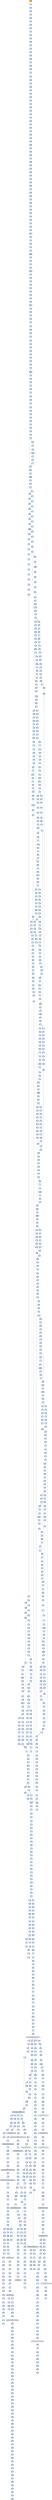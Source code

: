 strict digraph G {
	graph [bgcolor=transparent,
		name=G
	];
	node [color=lightsteelblue,
		fillcolor=lightsteelblue,
		shape=rectangle,
		style=filled
	];
	a0x00428268pusha_	[color=lightgrey,
		fillcolor=orange,
		label=pusha];
	a0x00428269call_0x0042826e	[label=call];
	a0x00428268pusha_ -> a0x00428269call_0x0042826e	[color="#000000"];
	a0x0042826epopl_eax	[label=popl];
	a0x00428269call_0x0042826e -> a0x0042826epopl_eax	[color="#000000"];
	a0x0042826faddl_0xb5aUINT32_eax	[label=addl];
	a0x0042826epopl_eax -> a0x0042826faddl_0xb5aUINT32_eax	[color="#000000"];
	a0x00428274movl_eax__esi	[label=movl];
	a0x0042826faddl_0xb5aUINT32_eax -> a0x00428274movl_eax__esi	[color="#000000"];
	a0x00428276addl_eax_esi	[label=addl];
	a0x00428274movl_eax__esi -> a0x00428276addl_eax_esi	[color="#000000"];
	a0x00428278subl_eax_eax	[label=subl];
	a0x00428276addl_eax_esi -> a0x00428278subl_eax_eax	[color="#000000"];
	a0x0042827amovl_esi_edi	[label=movl];
	a0x00428278subl_eax_eax -> a0x0042827amovl_esi_edi	[color="#000000"];
	a0x0042827clodsw_ds_esi__ax	[label=lodsw];
	a0x0042827amovl_esi_edi -> a0x0042827clodsw_ds_esi__ax	[color="#000000"];
	a0x0042827eshll_0xcUINT8_eax	[label=shll];
	a0x0042827clodsw_ds_esi__ax -> a0x0042827eshll_0xcUINT8_eax	[color="#000000"];
	a0x00428281movl_eax_ecx	[label=movl];
	a0x0042827eshll_0xcUINT8_eax -> a0x00428281movl_eax_ecx	[color="#000000"];
	a0x00428283pushl_eax	[label=pushl];
	a0x00428281movl_eax_ecx -> a0x00428283pushl_eax	[color="#000000"];
	a0x00428284lodsl_ds_esi__eax	[label=lodsl];
	a0x00428283pushl_eax -> a0x00428284lodsl_ds_esi__eax	[color="#000000"];
	a0x00428285subl_eax_ecx	[label=subl];
	a0x00428284lodsl_ds_esi__eax -> a0x00428285subl_eax_ecx	[color="#000000"];
	a0x00428287addl_ecx_esi	[label=addl];
	a0x00428285subl_eax_ecx -> a0x00428287addl_ecx_esi	[color="#000000"];
	a0x00428289movl_eax_ecx	[label=movl];
	a0x00428287addl_ecx_esi -> a0x00428289movl_eax_ecx	[color="#000000"];
	a0x0042828bpushl_edi	[label=pushl];
	a0x00428289movl_eax_ecx -> a0x0042828bpushl_edi	[color="#000000"];
	a0x0042828cpushl_ecx	[label=pushl];
	a0x0042828bpushl_edi -> a0x0042828cpushl_ecx	[color="#000000"];
	a0x0042828ddecl_ecx	[label=decl];
	a0x0042828cpushl_ecx -> a0x0042828ddecl_ecx	[color="#000000"];
	a0x0042828emovb_0x6ecxedi__al	[label=movb];
	a0x0042828ddecl_ecx -> a0x0042828emovb_0x6ecxedi__al	[color="#000000"];
	a0x00428292movb_al_ecxesi_	[label=movb];
	a0x0042828emovb_0x6ecxedi__al -> a0x00428292movb_al_ecxesi_	[color="#000000"];
	a0x00428295jne_0x0042828d	[label=jne];
	a0x00428292movb_al_ecxesi_ -> a0x00428295jne_0x0042828d	[color="#000000"];
	a0x00428297subl_eax_eax	[label=subl];
	a0x00428295jne_0x0042828d -> a0x00428297subl_eax_eax	[color="#000000",
		label=F];
	a0x00428299lodsb_ds_esi__al	[label=lodsb];
	a0x00428297subl_eax_eax -> a0x00428299lodsb_ds_esi__al	[color="#000000"];
	a0x0042829amovl_eax_ecx	[label=movl];
	a0x00428299lodsb_ds_esi__al -> a0x0042829amovl_eax_ecx	[color="#000000"];
	a0x0042829candb_0xfffffff0UINT8_cl	[label=andb];
	a0x0042829amovl_eax_ecx -> a0x0042829candb_0xfffffff0UINT8_cl	[color="#000000"];
	a0x0042829fandb_0xfUINT8_al	[label=andb];
	a0x0042829candb_0xfffffff0UINT8_cl -> a0x0042829fandb_0xfUINT8_al	[color="#000000"];
	a0x004282a1shll_0xcUINT8_ecx	[label=shll];
	a0x0042829fandb_0xfUINT8_al -> a0x004282a1shll_0xcUINT8_ecx	[color="#000000"];
	a0x004282a4movb_al_ch	[label=movb];
	a0x004282a1shll_0xcUINT8_ecx -> a0x004282a4movb_al_ch	[color="#000000"];
	a0x004282a6lodsb_ds_esi__al	[label=lodsb];
	a0x004282a4movb_al_ch -> a0x004282a6lodsb_ds_esi__al	[color="#000000"];
	a0x004282a7orl_eax_ecx	[label=orl];
	a0x004282a6lodsb_ds_esi__al -> a0x004282a7orl_eax_ecx	[color="#000000"];
	a0x004282a9pushl_ecx	[label=pushl];
	a0x004282a7orl_eax_ecx -> a0x004282a9pushl_ecx	[color="#000000"];
	a0x004282aaaddb_ch_cl	[label=addb];
	a0x004282a9pushl_ecx -> a0x004282aaaddb_ch_cl	[color="#000000"];
	a0x004282acmovl_0xfffffd00UINT32_ebp	[label=movl];
	a0x004282aaaddb_ch_cl -> a0x004282acmovl_0xfffffd00UINT32_ebp	[color="#000000"];
	a0x004282b1shll_cl_ebp	[label=shll];
	a0x004282acmovl_0xfffffd00UINT32_ebp -> a0x004282b1shll_cl_ebp	[color="#000000"];
	a0x004282b3popl_ecx	[label=popl];
	a0x004282b1shll_cl_ebp -> a0x004282b3popl_ecx	[color="#000000"];
	a0x004282b4popl_eax	[label=popl];
	a0x004282b3popl_ecx -> a0x004282b4popl_eax	[color="#000000"];
	a0x004282b5movl_esp_ebx	[label=movl];
	a0x004282b4popl_eax -> a0x004282b5movl_esp_ebx	[color="#000000"];
	a0x004282b7leal__3696espebp2__esp	[label=leal];
	a0x004282b5movl_esp_ebx -> a0x004282b7leal__3696espebp2__esp	[color="#000000"];
	a0x004282bepushl_ecx	[label=pushl];
	a0x004282b7leal__3696espebp2__esp -> a0x004282bepushl_ecx	[color="#000000"];
	a0x004282bfsubl_ecx_ecx	[label=subl];
	a0x004282bepushl_ecx -> a0x004282bfsubl_ecx_ecx	[color="#000000"];
	a0x004282c1pushl_ecx	[label=pushl];
	a0x004282bfsubl_ecx_ecx -> a0x004282c1pushl_ecx	[color="#000000"];
	a0x004282c2pushl_ecx	[label=pushl];
	a0x004282c1pushl_ecx -> a0x004282c2pushl_ecx	[color="#000000"];
	a0x004282c3movl_esp_ecx	[label=movl];
	a0x004282c2pushl_ecx -> a0x004282c3movl_esp_ecx	[color="#000000"];
	a0x004282c5pushl_ecx	[label=pushl];
	a0x004282c3movl_esp_ecx -> a0x004282c5pushl_ecx	[color="#000000"];
	a0x004282c6movw_edi__dx	[label=movw];
	a0x004282c5pushl_ecx -> a0x004282c6movw_edi__dx	[color="#000000"];
	a0x004282c9shll_0xcUINT8_edx	[label=shll];
	a0x004282c6movw_edi__dx -> a0x004282c9shll_0xcUINT8_edx	[color="#000000"];
	a0x004282ccpushl_edx	[label=pushl];
	a0x004282c9shll_0xcUINT8_edx -> a0x004282ccpushl_edx	[color="#000000"];
	a0x004282cdpushl_edi	[label=pushl];
	a0x004282ccpushl_edx -> a0x004282cdpushl_edi	[color="#000000"];
	a0x004282ceaddl_0x4UINT8_ecx	[label=addl];
	a0x004282cdpushl_edi -> a0x004282ceaddl_0x4UINT8_ecx	[color="#000000"];
	a0x004282d1pushl_ecx	[label=pushl];
	a0x004282ceaddl_0x4UINT8_ecx -> a0x004282d1pushl_ecx	[color="#000000"];
	a0x004282d2pushl_eax	[label=pushl];
	a0x004282d1pushl_ecx -> a0x004282d2pushl_eax	[color="#000000"];
	a0x004282d3addl_0x4UINT8_ecx	[label=addl];
	a0x004282d2pushl_eax -> a0x004282d3addl_0x4UINT8_ecx	[color="#000000"];
	a0x004282d6pushl_esi	[label=pushl];
	a0x004282d3addl_0x4UINT8_ecx -> a0x004282d6pushl_esi	[color="#000000"];
	a0x004282d7pushl_ecx	[label=pushl];
	a0x004282d6pushl_esi -> a0x004282d7pushl_ecx	[color="#000000"];
	a0x004282d8call_0x0042833b	[label=call];
	a0x004282d7pushl_ecx -> a0x004282d8call_0x0042833b	[color="#000000"];
	a0x0042833bpushl_ebp	[label=pushl];
	a0x004282d8call_0x0042833b -> a0x0042833bpushl_ebp	[color="#000000"];
	a0x0042833cpushl_edi	[label=pushl];
	a0x0042833bpushl_ebp -> a0x0042833cpushl_edi	[color="#000000"];
	a0x0042833dpushl_esi	[label=pushl];
	a0x0042833cpushl_edi -> a0x0042833dpushl_esi	[color="#000000"];
	a0x0042833epushl_ebx	[label=pushl];
	a0x0042833dpushl_esi -> a0x0042833epushl_ebx	[color="#000000"];
	a0x0042833fsubl_0x7cUINT8_esp	[label=subl];
	a0x0042833epushl_ebx -> a0x0042833fsubl_0x7cUINT8_esp	[color="#000000"];
	a0x00428342movl_0x90esp__edx	[label=movl];
	a0x0042833fsubl_0x7cUINT8_esp -> a0x00428342movl_0x90esp__edx	[color="#000000"];
	a0x00428349movl_0x0UINT32_0x74esp_	[label=movl];
	a0x00428342movl_0x90esp__edx -> a0x00428349movl_0x0UINT32_0x74esp_	[color="#000000"];
	a0x00428351movb_0x0UINT8_0x73esp_	[label=movb];
	a0x00428349movl_0x0UINT32_0x74esp_ -> a0x00428351movb_0x0UINT8_0x73esp_	[color="#000000"];
	a0x00428356movl_0x9cesp__ebp	[label=movl];
	a0x00428351movb_0x0UINT8_0x73esp_ -> a0x00428356movl_0x9cesp__ebp	[color="#000000"];
	a0x0042835dleal_0x4edx__eax	[label=leal];
	a0x00428356movl_0x9cesp__ebp -> a0x0042835dleal_0x4edx__eax	[color="#000000"];
	a0x00428360movl_eax_0x78esp_	[label=movl];
	a0x0042835dleal_0x4edx__eax -> a0x00428360movl_eax_0x78esp_	[color="#000000"];
	a0x00428364movl_0x1UINT32_eax	[label=movl];
	a0x00428360movl_eax_0x78esp_ -> a0x00428364movl_0x1UINT32_eax	[color="#000000"];
	a0x00428369movzbl_0x2edx__ecx	[label=movzbl];
	a0x00428364movl_0x1UINT32_eax -> a0x00428369movzbl_0x2edx__ecx	[color="#000000"];
	a0x0042836dmovl_eax_ebx	[label=movl];
	a0x00428369movzbl_0x2edx__ecx -> a0x0042836dmovl_eax_ebx	[color="#000000"];
	a0x0042836fshll_cl_ebx	[label=shll];
	a0x0042836dmovl_eax_ebx -> a0x0042836fshll_cl_ebx	[color="#000000"];
	a0x00428371movl_ebx_ecx	[label=movl];
	a0x0042836fshll_cl_ebx -> a0x00428371movl_ebx_ecx	[color="#000000"];
	a0x00428373decl_ecx	[label=decl];
	a0x00428371movl_ebx_ecx -> a0x00428373decl_ecx	[color="#000000"];
	a0x00428374movl_ecx_0x6cesp_	[label=movl];
	a0x00428373decl_ecx -> a0x00428374movl_ecx_0x6cesp_	[color="#000000"];
	a0x00428378movzbl_0x1edx__ecx	[label=movzbl];
	a0x00428374movl_ecx_0x6cesp_ -> a0x00428378movzbl_0x1edx__ecx	[color="#000000"];
	a0x0042837cshll_cl_eax	[label=shll];
	a0x00428378movzbl_0x1edx__ecx -> a0x0042837cshll_cl_eax	[color="#000000"];
	a0x0042837edecl_eax	[label=decl];
	a0x0042837cshll_cl_eax -> a0x0042837edecl_eax	[color="#000000"];
	a0x0042837fmovl_eax_0x68esp_	[label=movl];
	a0x0042837edecl_eax -> a0x0042837fmovl_eax_0x68esp_	[color="#000000"];
	a0x00428383movl_0xa8esp__eax	[label=movl];
	a0x0042837fmovl_eax_0x68esp_ -> a0x00428383movl_0xa8esp__eax	[color="#000000"];
	a0x0042838amovzbl_edx__esi	[label=movzbl];
	a0x00428383movl_0xa8esp__eax -> a0x0042838amovzbl_edx__esi	[color="#000000"];
	a0x0042838dmovl_0x0UINT32_ebp_	[label=movl];
	a0x0042838amovzbl_edx__esi -> a0x0042838dmovl_0x0UINT32_ebp_	[color="#000000"];
	a0x00428394movl_0x0UINT32_0x60esp_	[label=movl];
	a0x0042838dmovl_0x0UINT32_ebp_ -> a0x00428394movl_0x0UINT32_0x60esp_	[color="#000000"];
	a0x0042839cmovl_0x0UINT32_eax_	[label=movl];
	a0x00428394movl_0x0UINT32_0x60esp_ -> a0x0042839cmovl_0x0UINT32_eax_	[color="#000000"];
	a0x004283a2movl_0x300UINT32_eax	[label=movl];
	a0x0042839cmovl_0x0UINT32_eax_ -> a0x004283a2movl_0x300UINT32_eax	[color="#000000"];
	a0x004283a7movl_esi_0x64esp_	[label=movl];
	a0x004283a2movl_0x300UINT32_eax -> a0x004283a7movl_esi_0x64esp_	[color="#000000"];
	a0x004283abmovl_0x1UINT32_0x5cesp_	[label=movl];
	a0x004283a7movl_esi_0x64esp_ -> a0x004283abmovl_0x1UINT32_0x5cesp_	[color="#000000"];
	a0x004283b3movl_0x1UINT32_0x58esp_	[label=movl];
	a0x004283abmovl_0x1UINT32_0x5cesp_ -> a0x004283b3movl_0x1UINT32_0x58esp_	[color="#000000"];
	a0x004283bbmovl_0x1UINT32_0x54esp_	[label=movl];
	a0x004283b3movl_0x1UINT32_0x58esp_ -> a0x004283bbmovl_0x1UINT32_0x54esp_	[color="#000000"];
	a0x004283c3movl_0x1UINT32_0x50esp_	[label=movl];
	a0x004283bbmovl_0x1UINT32_0x54esp_ -> a0x004283c3movl_0x1UINT32_0x50esp_	[color="#000000"];
	a0x004283cbmovzbl_0x1edx__ecx	[label=movzbl];
	a0x004283c3movl_0x1UINT32_0x50esp_ -> a0x004283cbmovzbl_0x1edx__ecx	[color="#000000"];
	a0x004283cfaddl_esi_ecx	[label=addl];
	a0x004283cbmovzbl_0x1edx__ecx -> a0x004283cfaddl_esi_ecx	[color="#000000"];
	a0x004283d1shll_cl_eax	[label=shll];
	a0x004283cfaddl_esi_ecx -> a0x004283d1shll_cl_eax	[color="#000000"];
	a0x004283d3leal_0x736eax__ecx	[label=leal];
	a0x004283d1shll_cl_eax -> a0x004283d3leal_0x736eax__ecx	[color="#000000"];
	a0x004283d9cmpl_ecx_0x74esp_	[label=cmpl];
	a0x004283d3leal_0x736eax__ecx -> a0x004283d9cmpl_ecx_0x74esp_	[color="#000000"];
	a0x004283ddjae_0x004283ed	[label=jae];
	a0x004283d9cmpl_ecx_0x74esp_ -> a0x004283ddjae_0x004283ed	[color="#000000"];
	a0x004283dfmovl_0x78esp__eax	[label=movl];
	a0x004283ddjae_0x004283ed -> a0x004283dfmovl_0x78esp__eax	[color="#000000",
		label=F];
	a0x004283e3movw_0x400UINT16_eax_	[label=movw];
	a0x004283dfmovl_0x78esp__eax -> a0x004283e3movw_0x400UINT16_eax_	[color="#000000"];
	a0x004283e8addl_0x2UINT8_eax	[label=addl];
	a0x004283e3movw_0x400UINT16_eax_ -> a0x004283e8addl_0x2UINT8_eax	[color="#000000"];
	a0x004283ebloop_0x004283e3	[label=loop];
	a0x004283e8addl_0x2UINT8_eax -> a0x004283ebloop_0x004283e3	[color="#000000"];
	a0x004283edmovl_0x94esp__ebx	[label=movl];
	a0x004283ebloop_0x004283e3 -> a0x004283edmovl_0x94esp__ebx	[color="#000000",
		label=F];
	a0x004283f4xorl_edi_edi	[label=xorl];
	a0x004283edmovl_0x94esp__ebx -> a0x004283f4xorl_edi_edi	[color="#000000"];
	a0x004283f6movl_0xffffffffUINT32_0x48esp_	[label=movl];
	a0x004283f4xorl_edi_edi -> a0x004283f6movl_0xffffffffUINT32_0x48esp_	[color="#000000"];
	a0x004283femovl_ebx_edx	[label=movl];
	a0x004283f6movl_0xffffffffUINT32_0x48esp_ -> a0x004283femovl_ebx_edx	[color="#000000"];
	a0x00428400addl_0x98esp__edx	[label=addl];
	a0x004283femovl_ebx_edx -> a0x00428400addl_0x98esp__edx	[color="#000000"];
	a0x00428407movl_edx_0x4cesp_	[label=movl];
	a0x00428400addl_0x98esp__edx -> a0x00428407movl_edx_0x4cesp_	[color="#000000"];
	a0x0042840bxorl_edx_edx	[label=xorl];
	a0x00428407movl_edx_0x4cesp_ -> a0x0042840bxorl_edx_edx	[color="#000000"];
	a0x0042840dcmpl_0x4cesp__ebx	[label=cmpl];
	a0x0042840bxorl_edx_edx -> a0x0042840dcmpl_0x4cesp__ebx	[color="#000000"];
	a0x00428411je_0x00428d94	[label=je];
	a0x0042840dcmpl_0x4cesp__ebx -> a0x00428411je_0x00428d94	[color="#000000"];
	a0x00428417movzbl_ebx__eax	[label=movzbl];
	a0x00428411je_0x00428d94 -> a0x00428417movzbl_ebx__eax	[color="#000000",
		label=F];
	a0x0042841ashll_0x8UINT8_edi	[label=shll];
	a0x00428417movzbl_ebx__eax -> a0x0042841ashll_0x8UINT8_edi	[color="#000000"];
	a0x0042841dincl_edx	[label=incl];
	a0x0042841ashll_0x8UINT8_edi -> a0x0042841dincl_edx	[color="#000000"];
	a0x0042841eincl_ebx	[label=incl];
	a0x0042841dincl_edx -> a0x0042841eincl_ebx	[color="#000000"];
	a0x0042841forl_eax_edi	[label=orl];
	a0x0042841eincl_ebx -> a0x0042841forl_eax_edi	[color="#000000"];
	a0x00428421cmpl_0x4UINT8_edx	[label=cmpl];
	a0x0042841forl_eax_edi -> a0x00428421cmpl_0x4UINT8_edx	[color="#000000"];
	a0x00428424jle_0x0042840d	[label=jle];
	a0x00428421cmpl_0x4UINT8_edx -> a0x00428424jle_0x0042840d	[color="#000000"];
	a0x00428426movl_0xa4esp__ecx	[label=movl];
	a0x00428424jle_0x0042840d -> a0x00428426movl_0xa4esp__ecx	[color="#000000",
		label=F];
	a0x0042842dcmpl_ecx_0x74esp_	[label=cmpl];
	a0x00428426movl_0xa4esp__ecx -> a0x0042842dcmpl_ecx_0x74esp_	[color="#000000"];
	a0x00428431jae_0x00428d9c	[label=jae];
	a0x0042842dcmpl_ecx_0x74esp_ -> a0x00428431jae_0x00428d9c	[color="#000000"];
	a0x00428437movl_0x74esp__esi	[label=movl];
	a0x00428431jae_0x00428d9c -> a0x00428437movl_0x74esp__esi	[color="#000000",
		label=F];
	a0x0042843bandl_0x6cesp__esi	[label=andl];
	a0x00428437movl_0x74esp__esi -> a0x0042843bandl_0x6cesp__esi	[color="#000000"];
	a0x0042843fmovl_0x60esp__eax	[label=movl];
	a0x0042843bandl_0x6cesp__esi -> a0x0042843fmovl_0x60esp__eax	[color="#000000"];
	a0x00428443movl_0x78esp__edx	[label=movl];
	a0x0042843fmovl_0x60esp__eax -> a0x00428443movl_0x78esp__edx	[color="#000000"];
	a0x00428447shll_0x4UINT8_eax	[label=shll];
	a0x00428443movl_0x78esp__edx -> a0x00428447shll_0x4UINT8_eax	[color="#000000"];
	a0x0042844amovl_esi_0x44esp_	[label=movl];
	a0x00428447shll_0x4UINT8_eax -> a0x0042844amovl_esi_0x44esp_	[color="#000000"];
	a0x0042844eaddl_esi_eax	[label=addl];
	a0x0042844amovl_esi_0x44esp_ -> a0x0042844eaddl_esi_eax	[color="#000000"];
	a0x00428450cmpl_0xffffffUINT32_0x48esp_	[label=cmpl];
	a0x0042844eaddl_esi_eax -> a0x00428450cmpl_0xffffffUINT32_0x48esp_	[color="#000000"];
	a0x00428458leal_edxeax2__ebp	[label=leal];
	a0x00428450cmpl_0xffffffUINT32_0x48esp_ -> a0x00428458leal_edxeax2__ebp	[color="#000000"];
	a0x0042845bja_0x00428475	[label=ja];
	a0x00428458leal_edxeax2__ebp -> a0x0042845bja_0x00428475	[color="#000000"];
	a0x00428475movl_0x48esp__eax	[label=movl];
	a0x0042845bja_0x00428475 -> a0x00428475movl_0x48esp__eax	[color="#000000",
		label=T];
	a0x0042845dcmpl_0x4cesp__ebx	[label=cmpl];
	a0x0042845bja_0x00428475 -> a0x0042845dcmpl_0x4cesp__ebx	[color="#000000",
		label=F];
	a0x00428479movw_ebp__dx	[label=movw];
	a0x00428475movl_0x48esp__eax -> a0x00428479movw_ebp__dx	[color="#000000"];
	a0x0042847dshrl_0xbUINT8_eax	[label=shrl];
	a0x00428479movw_ebp__dx -> a0x0042847dshrl_0xbUINT8_eax	[color="#000000"];
	a0x00428480movzwl_dx_ecx	[label=movzwl];
	a0x0042847dshrl_0xbUINT8_eax -> a0x00428480movzwl_dx_ecx	[color="#000000"];
	a0x00428483imull_ecx_eax	[label=imull];
	a0x00428480movzwl_dx_ecx -> a0x00428483imull_ecx_eax	[color="#000000"];
	a0x00428486cmpl_eax_edi	[label=cmpl];
	a0x00428483imull_ecx_eax -> a0x00428486cmpl_eax_edi	[color="#000000"];
	a0x00428488jae_0x0042866b	[label=jae];
	a0x00428486cmpl_eax_edi -> a0x00428488jae_0x0042866b	[color="#000000"];
	a0x0042848emovl_eax_0x48esp_	[label=movl];
	a0x00428488jae_0x0042866b -> a0x0042848emovl_eax_0x48esp_	[color="#000000",
		label=F];
	a0x0042866bmovl_0x48esp__ecx	[label=movl];
	a0x00428488jae_0x0042866b -> a0x0042866bmovl_0x48esp__ecx	[color="#000000",
		label=T];
	a0x00428492movl_0x800UINT32_eax	[label=movl];
	a0x0042848emovl_eax_0x48esp_ -> a0x00428492movl_0x800UINT32_eax	[color="#000000"];
	a0x00428497subl_ecx_eax	[label=subl];
	a0x00428492movl_0x800UINT32_eax -> a0x00428497subl_ecx_eax	[color="#000000"];
	a0x00428499movb_0x64esp__cl	[label=movb];
	a0x00428497subl_ecx_eax -> a0x00428499movb_0x64esp__cl	[color="#000000"];
	a0x0042849dsarl_0x5UINT8_eax	[label=sarl];
	a0x00428499movb_0x64esp__cl -> a0x0042849dsarl_0x5UINT8_eax	[color="#000000"];
	a0x004284a0movl_0x1UINT32_esi	[label=movl];
	a0x0042849dsarl_0x5UINT8_eax -> a0x004284a0movl_0x1UINT32_esi	[color="#000000"];
	a0x004284a5leal_eaxedx__eax	[label=leal];
	a0x004284a0movl_0x1UINT32_esi -> a0x004284a5leal_eaxedx__eax	[color="#000000"];
	a0x004284a8movzbl_0x73esp__edx	[label=movzbl];
	a0x004284a5leal_eaxedx__eax -> a0x004284a8movzbl_0x73esp__edx	[color="#000000"];
	a0x004284admovw_ax_ebp_	[label=movw];
	a0x004284a8movzbl_0x73esp__edx -> a0x004284admovw_ax_ebp_	[color="#000000"];
	a0x004284b1movl_0x74esp__eax	[label=movl];
	a0x004284admovw_ax_ebp_ -> a0x004284b1movl_0x74esp__eax	[color="#000000"];
	a0x004284b5andl_0x68esp__eax	[label=andl];
	a0x004284b1movl_0x74esp__eax -> a0x004284b5andl_0x68esp__eax	[color="#000000"];
	a0x004284b9movl_0x78esp__ebp	[label=movl];
	a0x004284b5andl_0x68esp__eax -> a0x004284b9movl_0x78esp__ebp	[color="#000000"];
	a0x004284bdshll_cl_eax	[label=shll];
	a0x004284b9movl_0x78esp__ebp -> a0x004284bdshll_cl_eax	[color="#000000"];
	a0x004284bfmovl_0x8UINT32_ecx	[label=movl];
	a0x004284bdshll_cl_eax -> a0x004284bfmovl_0x8UINT32_ecx	[color="#000000"];
	a0x004284c4subl_0x64esp__ecx	[label=subl];
	a0x004284bfmovl_0x8UINT32_ecx -> a0x004284c4subl_0x64esp__ecx	[color="#000000"];
	a0x004284c8sarl_cl_edx	[label=sarl];
	a0x004284c4subl_0x64esp__ecx -> a0x004284c8sarl_cl_edx	[color="#000000"];
	a0x004284caaddl_edx_eax	[label=addl];
	a0x004284c8sarl_cl_edx -> a0x004284caaddl_edx_eax	[color="#000000"];
	a0x004284ccimull_0x600UINT32_eax_eax	[label=imull];
	a0x004284caaddl_edx_eax -> a0x004284ccimull_0x600UINT32_eax_eax	[color="#000000"];
	a0x004284d2cmpl_0x6UINT8_0x60esp_	[label=cmpl];
	a0x004284ccimull_0x600UINT32_eax_eax -> a0x004284d2cmpl_0x6UINT8_0x60esp_	[color="#000000"];
	a0x004284d7leal_0xe6ceaxebp__eax	[label=leal];
	a0x004284d2cmpl_0x6UINT8_0x60esp_ -> a0x004284d7leal_0xe6ceaxebp__eax	[color="#000000"];
	a0x004284demovl_eax_0x14esp_	[label=movl];
	a0x004284d7leal_0xe6ceaxebp__eax -> a0x004284demovl_eax_0x14esp_	[color="#000000"];
	a0x004284e2jle_0x004285b2	[label=jle];
	a0x004284demovl_eax_0x14esp_ -> a0x004284e2jle_0x004285b2	[color="#000000"];
	a0x004285b2leal_esiesi__edx	[label=leal];
	a0x004284e2jle_0x004285b2 -> a0x004285b2leal_esiesi__edx	[color="#000000",
		label=T];
	a0x004284e8movl_0x74esp__eax	[label=movl];
	a0x004284e2jle_0x004285b2 -> a0x004284e8movl_0x74esp__eax	[color="#000000",
		label=F];
	a0x004285b5movl_0x14esp__ebp	[label=movl];
	a0x004285b2leal_esiesi__edx -> a0x004285b5movl_0x14esp__ebp	[color="#000000"];
	a0x004285b9addl_edx_ebp	[label=addl];
	a0x004285b5movl_0x14esp__ebp -> a0x004285b9addl_edx_ebp	[color="#000000"];
	a0x004285bbcmpl_0xffffffUINT32_0x48esp_	[label=cmpl];
	a0x004285b9addl_edx_ebp -> a0x004285bbcmpl_0xffffffUINT32_0x48esp_	[color="#000000"];
	a0x004285c3ja_0x004285dd	[label=ja];
	a0x004285bbcmpl_0xffffffUINT32_0x48esp_ -> a0x004285c3ja_0x004285dd	[color="#000000"];
	a0x004285ddmovl_0x48esp__eax	[label=movl];
	a0x004285c3ja_0x004285dd -> a0x004285ddmovl_0x48esp__eax	[color="#000000",
		label=T];
	a0x004285c5cmpl_0x4cesp__ebx	[label=cmpl];
	a0x004285c3ja_0x004285dd -> a0x004285c5cmpl_0x4cesp__ebx	[color="#000000",
		label=F];
	a0x004285e1movw_ebp__cx	[label=movw];
	a0x004285ddmovl_0x48esp__eax -> a0x004285e1movw_ebp__cx	[color="#000000"];
	a0x004285e5shrl_0xbUINT8_eax	[label=shrl];
	a0x004285e1movw_ebp__cx -> a0x004285e5shrl_0xbUINT8_eax	[color="#000000"];
	a0x004285e8movzwl_cx_esi	[label=movzwl];
	a0x004285e5shrl_0xbUINT8_eax -> a0x004285e8movzwl_cx_esi	[color="#000000"];
	a0x004285ebimull_esi_eax	[label=imull];
	a0x004285e8movzwl_cx_esi -> a0x004285ebimull_esi_eax	[color="#000000"];
	a0x004285eecmpl_eax_edi	[label=cmpl];
	a0x004285ebimull_esi_eax -> a0x004285eecmpl_eax_edi	[color="#000000"];
	a0x004285f0jae_0x0042860b	[label=jae];
	a0x004285eecmpl_eax_edi -> a0x004285f0jae_0x0042860b	[color="#000000"];
	a0x004285f2movl_eax_0x48esp_	[label=movl];
	a0x004285f0jae_0x0042860b -> a0x004285f2movl_eax_0x48esp_	[color="#000000",
		label=F];
	a0x0042860bsubl_eax_0x48esp_	[label=subl];
	a0x004285f0jae_0x0042860b -> a0x0042860bsubl_eax_0x48esp_	[color="#000000",
		label=T];
	a0x004285f6movl_0x800UINT32_eax	[label=movl];
	a0x004285f2movl_eax_0x48esp_ -> a0x004285f6movl_0x800UINT32_eax	[color="#000000"];
	a0x004285fbsubl_esi_eax	[label=subl];
	a0x004285f6movl_0x800UINT32_eax -> a0x004285fbsubl_esi_eax	[color="#000000"];
	a0x004285fdmovl_edx_esi	[label=movl];
	a0x004285fbsubl_esi_eax -> a0x004285fdmovl_edx_esi	[color="#000000"];
	a0x004285ffsarl_0x5UINT8_eax	[label=sarl];
	a0x004285fdmovl_edx_esi -> a0x004285ffsarl_0x5UINT8_eax	[color="#000000"];
	a0x00428602leal_eaxecx__eax	[label=leal];
	a0x004285ffsarl_0x5UINT8_eax -> a0x00428602leal_eaxecx__eax	[color="#000000"];
	a0x00428605movw_ax_ebp_	[label=movw];
	a0x00428602leal_eaxecx__eax -> a0x00428605movw_ax_ebp_	[color="#000000"];
	a0x00428609jmp_0x004285aa	[label=jmp];
	a0x00428605movw_ax_ebp_ -> a0x00428609jmp_0x004285aa	[color="#000000"];
	a0x004285aacmpl_0xffUINT32_esi	[label=cmpl];
	a0x00428609jmp_0x004285aa -> a0x004285aacmpl_0xffUINT32_esi	[color="#000000"];
	a0x004285b0jg_0x00428623	[label=jg];
	a0x004285aacmpl_0xffUINT32_esi -> a0x004285b0jg_0x00428623	[color="#000000"];
	a0x00428623movl_0x74esp__edx	[label=movl];
	a0x004285b0jg_0x00428623 -> a0x00428623movl_0x74esp__edx	[color="#000000",
		label=T];
	a0x0042860fsubl_eax_edi	[label=subl];
	a0x0042860bsubl_eax_0x48esp_ -> a0x0042860fsubl_eax_edi	[color="#000000"];
	a0x00428611movl_ecx_eax	[label=movl];
	a0x0042860fsubl_eax_edi -> a0x00428611movl_ecx_eax	[color="#000000"];
	a0x00428613leal_0x1edx__esi	[label=leal];
	a0x00428611movl_ecx_eax -> a0x00428613leal_0x1edx__esi	[color="#000000"];
	a0x00428616shrw_0x5UINT8_ax	[label=shrw];
	a0x00428613leal_0x1edx__esi -> a0x00428616shrw_0x5UINT8_ax	[color="#000000"];
	a0x0042861asubw_ax_cx	[label=subw];
	a0x00428616shrw_0x5UINT8_ax -> a0x0042861asubw_ax_cx	[color="#000000"];
	a0x0042861dmovw_cx_ebp_	[label=movw];
	a0x0042861asubw_ax_cx -> a0x0042861dmovw_cx_ebp_	[color="#000000"];
	a0x00428621jmp_0x004285aa	[label=jmp];
	a0x0042861dmovw_cx_ebp_ -> a0x00428621jmp_0x004285aa	[color="#000000"];
	a0x00428621jmp_0x004285aa -> a0x004285aacmpl_0xffUINT32_esi	[color="#000000"];
	a0x00428627movl_esi_eax	[label=movl];
	a0x00428623movl_0x74esp__edx -> a0x00428627movl_esi_eax	[color="#000000"];
	a0x00428629movl_0xa0esp__ecx	[label=movl];
	a0x00428627movl_esi_eax -> a0x00428629movl_0xa0esp__ecx	[color="#000000"];
	a0x00428630movb_al_0x73esp_	[label=movb];
	a0x00428629movl_0xa0esp__ecx -> a0x00428630movb_al_0x73esp_	[color="#000000"];
	a0x00428634movb_al_ecxedx_	[label=movb];
	a0x00428630movb_al_0x73esp_ -> a0x00428634movb_al_ecxedx_	[color="#000000"];
	a0x00428637incl_edx	[label=incl];
	a0x00428634movb_al_ecxedx_ -> a0x00428637incl_edx	[color="#000000"];
	a0x00428638cmpl_0x3UINT8_0x60esp_	[label=cmpl];
	a0x00428637incl_edx -> a0x00428638cmpl_0x3UINT8_0x60esp_	[color="#000000"];
	a0x0042863dmovl_edx_0x74esp_	[label=movl];
	a0x00428638cmpl_0x3UINT8_0x60esp_ -> a0x0042863dmovl_edx_0x74esp_	[color="#000000"];
	a0x00428641jg_0x00428650	[label=jg];
	a0x0042863dmovl_edx_0x74esp_ -> a0x00428641jg_0x00428650	[color="#000000"];
	a0x00428643movl_0x0UINT32_0x60esp_	[label=movl];
	a0x00428641jg_0x00428650 -> a0x00428643movl_0x0UINT32_0x60esp_	[color="#000000",
		label=F];
	a0x00428650cmpl_0x9UINT8_0x60esp_	[label=cmpl];
	a0x00428641jg_0x00428650 -> a0x00428650cmpl_0x9UINT8_0x60esp_	[color="#000000",
		label=T];
	a0x0042864bjmp_0x00428d6c	[label=jmp];
	a0x00428643movl_0x0UINT32_0x60esp_ -> a0x0042864bjmp_0x00428d6c	[color="#000000"];
	a0x00428d6cmovl_0xa4esp__eax	[label=movl];
	a0x0042864bjmp_0x00428d6c -> a0x00428d6cmovl_0xa4esp__eax	[color="#000000"];
	a0x00428d73cmpl_eax_0x74esp_	[label=cmpl];
	a0x00428d6cmovl_0xa4esp__eax -> a0x00428d73cmpl_eax_0x74esp_	[color="#000000"];
	a0x00428d77jb_0x00428437	[label=jb];
	a0x00428d73cmpl_eax_0x74esp_ -> a0x00428d77jb_0x00428437	[color="#000000"];
	a0x00428d7dcmpl_0xffffffUINT32_0x48esp_	[label=cmpl];
	a0x00428d77jb_0x00428437 -> a0x00428d7dcmpl_0xffffffUINT32_0x48esp_	[color="#000000",
		label=F];
	a0x00428461je_0x00428d94	[label=je];
	a0x0042845dcmpl_0x4cesp__ebx -> a0x00428461je_0x00428d94	[color="#000000"];
	a0x00428467shll_0x8UINT8_0x48esp_	[label=shll];
	a0x00428461je_0x00428d94 -> a0x00428467shll_0x8UINT8_0x48esp_	[color="#000000",
		label=F];
	a0x0042846cmovzbl_ebx__eax	[label=movzbl];
	a0x00428467shll_0x8UINT8_0x48esp_ -> a0x0042846cmovzbl_ebx__eax	[color="#000000"];
	a0x0042846fshll_0x8UINT8_edi	[label=shll];
	a0x0042846cmovzbl_ebx__eax -> a0x0042846fshll_0x8UINT8_edi	[color="#000000"];
	a0x00428472incl_ebx	[label=incl];
	a0x0042846fshll_0x8UINT8_edi -> a0x00428472incl_ebx	[color="#000000"];
	a0x00428473orl_eax_edi	[label=orl];
	a0x00428472incl_ebx -> a0x00428473orl_eax_edi	[color="#000000"];
	a0x00428473orl_eax_edi -> a0x00428475movl_0x48esp__eax	[color="#000000"];
	a0x004285c9je_0x00428d94	[label=je];
	a0x004285c5cmpl_0x4cesp__ebx -> a0x004285c9je_0x00428d94	[color="#000000"];
	a0x004285cfshll_0x8UINT8_0x48esp_	[label=shll];
	a0x004285c9je_0x00428d94 -> a0x004285cfshll_0x8UINT8_0x48esp_	[color="#000000",
		label=F];
	a0x004285d4movzbl_ebx__eax	[label=movzbl];
	a0x004285cfshll_0x8UINT8_0x48esp_ -> a0x004285d4movzbl_ebx__eax	[color="#000000"];
	a0x004285d7shll_0x8UINT8_edi	[label=shll];
	a0x004285d4movzbl_ebx__eax -> a0x004285d7shll_0x8UINT8_edi	[color="#000000"];
	a0x004285daincl_ebx	[label=incl];
	a0x004285d7shll_0x8UINT8_edi -> a0x004285daincl_ebx	[color="#000000"];
	a0x004285dborl_eax_edi	[label=orl];
	a0x004285daincl_ebx -> a0x004285dborl_eax_edi	[color="#000000"];
	a0x004285dborl_eax_edi -> a0x004285ddmovl_0x48esp__eax	[color="#000000"];
	a0x0042866fsubl_eax_edi	[label=subl];
	a0x0042866bmovl_0x48esp__ecx -> a0x0042866fsubl_eax_edi	[color="#000000"];
	a0x00428671movl_0x60esp__esi	[label=movl];
	a0x0042866fsubl_eax_edi -> a0x00428671movl_0x60esp__esi	[color="#000000"];
	a0x00428675subl_eax_ecx	[label=subl];
	a0x00428671movl_0x60esp__esi -> a0x00428675subl_eax_ecx	[color="#000000"];
	a0x00428677movl_edx_eax	[label=movl];
	a0x00428675subl_eax_ecx -> a0x00428677movl_edx_eax	[color="#000000"];
	a0x00428679shrw_0x5UINT8_ax	[label=shrw];
	a0x00428677movl_edx_eax -> a0x00428679shrw_0x5UINT8_ax	[color="#000000"];
	a0x0042867dsubw_ax_dx	[label=subw];
	a0x00428679shrw_0x5UINT8_ax -> a0x0042867dsubw_ax_dx	[color="#000000"];
	a0x00428680cmpl_0xffffffUINT32_ecx	[label=cmpl];
	a0x0042867dsubw_ax_dx -> a0x00428680cmpl_0xffffffUINT32_ecx	[color="#000000"];
	a0x00428686movw_dx_ebp_	[label=movw];
	a0x00428680cmpl_0xffffffUINT32_ecx -> a0x00428686movw_dx_ebp_	[color="#000000"];
	a0x0042868amovl_0x78esp__ebp	[label=movl];
	a0x00428686movw_dx_ebp_ -> a0x0042868amovl_0x78esp__ebp	[color="#000000"];
	a0x0042868eleal_ebpesi2__esi	[label=leal];
	a0x0042868amovl_0x78esp__ebp -> a0x0042868eleal_ebpesi2__esi	[color="#000000"];
	a0x00428692movl_esi_0x38esp_	[label=movl];
	a0x0042868eleal_ebpesi2__esi -> a0x00428692movl_esi_0x38esp_	[color="#000000"];
	a0x00428696ja_0x004286ae	[label=ja];
	a0x00428692movl_esi_0x38esp_ -> a0x00428696ja_0x004286ae	[color="#000000"];
	a0x004286aemovl_0x38esp__ebp	[label=movl];
	a0x00428696ja_0x004286ae -> a0x004286aemovl_0x38esp__ebp	[color="#000000",
		label=T];
	a0x00428698cmpl_0x4cesp__ebx	[label=cmpl];
	a0x00428696ja_0x004286ae -> a0x00428698cmpl_0x4cesp__ebx	[color="#000000",
		label=F];
	a0x004286b2movl_ecx_eax	[label=movl];
	a0x004286aemovl_0x38esp__ebp -> a0x004286b2movl_ecx_eax	[color="#000000"];
	a0x004286b4shrl_0xbUINT8_eax	[label=shrl];
	a0x004286b2movl_ecx_eax -> a0x004286b4shrl_0xbUINT8_eax	[color="#000000"];
	a0x004286b7movw_0x180ebp__dx	[label=movw];
	a0x004286b4shrl_0xbUINT8_eax -> a0x004286b7movw_0x180ebp__dx	[color="#000000"];
	a0x004286bemovzwl_dx_ebp	[label=movzwl];
	a0x004286b7movw_0x180ebp__dx -> a0x004286bemovzwl_dx_ebp	[color="#000000"];
	a0x004286c1imull_ebp_eax	[label=imull];
	a0x004286bemovzwl_dx_ebp -> a0x004286c1imull_ebp_eax	[color="#000000"];
	a0x004286c4cmpl_eax_edi	[label=cmpl];
	a0x004286c1imull_ebp_eax -> a0x004286c4cmpl_eax_edi	[color="#000000"];
	a0x004286c6jae_0x0042871a	[label=jae];
	a0x004286c4cmpl_eax_edi -> a0x004286c6jae_0x0042871a	[color="#000000"];
	a0x0042871amovl_ecx_esi	[label=movl];
	a0x004286c6jae_0x0042871a -> a0x0042871amovl_ecx_esi	[color="#000000",
		label=T];
	a0x004286c8movl_eax_esi	[label=movl];
	a0x004286c6jae_0x0042871a -> a0x004286c8movl_eax_esi	[color="#000000",
		label=F];
	a0x0042871csubl_eax_edi	[label=subl];
	a0x0042871amovl_ecx_esi -> a0x0042871csubl_eax_edi	[color="#000000"];
	a0x0042871esubl_eax_esi	[label=subl];
	a0x0042871csubl_eax_edi -> a0x0042871esubl_eax_esi	[color="#000000"];
	a0x00428720movl_edx_eax	[label=movl];
	a0x0042871esubl_eax_esi -> a0x00428720movl_edx_eax	[color="#000000"];
	a0x00428722shrw_0x5UINT8_ax	[label=shrw];
	a0x00428720movl_edx_eax -> a0x00428722shrw_0x5UINT8_ax	[color="#000000"];
	a0x00428726movl_0x38esp__ecx	[label=movl];
	a0x00428722shrw_0x5UINT8_ax -> a0x00428726movl_0x38esp__ecx	[color="#000000"];
	a0x0042872asubw_ax_dx	[label=subw];
	a0x00428726movl_0x38esp__ecx -> a0x0042872asubw_ax_dx	[color="#000000"];
	a0x0042872dcmpl_0xffffffUINT32_esi	[label=cmpl];
	a0x0042872asubw_ax_dx -> a0x0042872dcmpl_0xffffffUINT32_esi	[color="#000000"];
	a0x00428733movw_dx_0x180ecx_	[label=movw];
	a0x0042872dcmpl_0xffffffUINT32_esi -> a0x00428733movw_dx_0x180ecx_	[color="#000000"];
	a0x0042873aja_0x00428752	[label=ja];
	a0x00428733movw_dx_0x180ecx_ -> a0x0042873aja_0x00428752	[color="#000000"];
	a0x00428752movl_0x38esp__ebp	[label=movl];
	a0x0042873aja_0x00428752 -> a0x00428752movl_0x38esp__ebp	[color="#000000",
		label=T];
	a0x0042873ccmpl_0x4cesp__ebx	[label=cmpl];
	a0x0042873aja_0x00428752 -> a0x0042873ccmpl_0x4cesp__ebx	[color="#000000",
		label=F];
	a0x00428756movl_esi_edx	[label=movl];
	a0x00428752movl_0x38esp__ebp -> a0x00428756movl_esi_edx	[color="#000000"];
	a0x00428758shrl_0xbUINT8_edx	[label=shrl];
	a0x00428756movl_esi_edx -> a0x00428758shrl_0xbUINT8_edx	[color="#000000"];
	a0x0042875bmovw_0x198ebp__cx	[label=movw];
	a0x00428758shrl_0xbUINT8_edx -> a0x0042875bmovw_0x198ebp__cx	[color="#000000"];
	a0x00428762movzwl_cx_eax	[label=movzwl];
	a0x0042875bmovw_0x198ebp__cx -> a0x00428762movzwl_cx_eax	[color="#000000"];
	a0x00428765imull_eax_edx	[label=imull];
	a0x00428762movzwl_cx_eax -> a0x00428765imull_eax_edx	[color="#000000"];
	a0x00428768cmpl_edx_edi	[label=cmpl];
	a0x00428765imull_eax_edx -> a0x00428768cmpl_edx_edi	[color="#000000"];
	a0x0042876ajae_0x00428853	[label=jae];
	a0x00428768cmpl_edx_edi -> a0x0042876ajae_0x00428853	[color="#000000"];
	a0x00428770movl_0x800UINT32_ebp	[label=movl];
	a0x0042876ajae_0x00428853 -> a0x00428770movl_0x800UINT32_ebp	[color="#000000",
		label=F];
	a0x00428853movl_ecx_eax	[label=movl];
	a0x0042876ajae_0x00428853 -> a0x00428853movl_ecx_eax	[color="#000000",
		label=T];
	a0x00428775movl_edx_esi	[label=movl];
	a0x00428770movl_0x800UINT32_ebp -> a0x00428775movl_edx_esi	[color="#000000"];
	a0x00428777subl_eax_ebp	[label=subl];
	a0x00428775movl_edx_esi -> a0x00428777subl_eax_ebp	[color="#000000"];
	a0x00428779movl_0x800UINT32_0x34esp_	[label=movl];
	a0x00428777subl_eax_ebp -> a0x00428779movl_0x800UINT32_0x34esp_	[color="#000000"];
	a0x00428781movl_ebp_eax	[label=movl];
	a0x00428779movl_0x800UINT32_0x34esp_ -> a0x00428781movl_ebp_eax	[color="#000000"];
	a0x00428783sarl_0x5UINT8_eax	[label=sarl];
	a0x00428781movl_ebp_eax -> a0x00428783sarl_0x5UINT8_eax	[color="#000000"];
	a0x00428786leal_eaxecx__eax	[label=leal];
	a0x00428783sarl_0x5UINT8_eax -> a0x00428786leal_eaxecx__eax	[color="#000000"];
	a0x00428789movl_0x38esp__ecx	[label=movl];
	a0x00428786leal_eaxecx__eax -> a0x00428789movl_0x38esp__ecx	[color="#000000"];
	a0x0042878dmovw_ax_0x198ecx_	[label=movw];
	a0x00428789movl_0x38esp__ecx -> a0x0042878dmovw_ax_0x198ecx_	[color="#000000"];
	a0x00428794movl_0x60esp__eax	[label=movl];
	a0x0042878dmovw_ax_0x198ecx_ -> a0x00428794movl_0x60esp__eax	[color="#000000"];
	a0x00428798movl_0x44esp__ecx	[label=movl];
	a0x00428794movl_0x60esp__eax -> a0x00428798movl_0x44esp__ecx	[color="#000000"];
	a0x0042879cshll_0x5UINT8_eax	[label=shll];
	a0x00428798movl_0x44esp__ecx -> a0x0042879cshll_0x5UINT8_eax	[color="#000000"];
	a0x0042879faddl_0x78esp__eax	[label=addl];
	a0x0042879cshll_0x5UINT8_eax -> a0x0042879faddl_0x78esp__eax	[color="#000000"];
	a0x004287a3cmpl_0xffffffUINT32_edx	[label=cmpl];
	a0x0042879faddl_0x78esp__eax -> a0x004287a3cmpl_0xffffffUINT32_edx	[color="#000000"];
	a0x004287a9leal_eaxecx2__ebp	[label=leal];
	a0x004287a3cmpl_0xffffffUINT32_edx -> a0x004287a9leal_eaxecx2__ebp	[color="#000000"];
	a0x004287acja_0x004287c4	[label=ja];
	a0x004287a9leal_eaxecx2__ebp -> a0x004287acja_0x004287c4	[color="#000000"];
	a0x004287c4movw_0x1e0ebp__dx	[label=movw];
	a0x004287acja_0x004287c4 -> a0x004287c4movw_0x1e0ebp__dx	[color="#000000",
		label=T];
	a0x004287aecmpl_0x4cesp__ebx	[label=cmpl];
	a0x004287acja_0x004287c4 -> a0x004287aecmpl_0x4cesp__ebx	[color="#000000",
		label=F];
	a0x004287cbmovl_esi_eax	[label=movl];
	a0x004287c4movw_0x1e0ebp__dx -> a0x004287cbmovl_esi_eax	[color="#000000"];
	a0x004287cdshrl_0xbUINT8_eax	[label=shrl];
	a0x004287cbmovl_esi_eax -> a0x004287cdshrl_0xbUINT8_eax	[color="#000000"];
	a0x004287d0movzwl_dx_ecx	[label=movzwl];
	a0x004287cdshrl_0xbUINT8_eax -> a0x004287d0movzwl_dx_ecx	[color="#000000"];
	a0x004287d3imull_ecx_eax	[label=imull];
	a0x004287d0movzwl_dx_ecx -> a0x004287d3imull_ecx_eax	[color="#000000"];
	a0x004287d6cmpl_eax_edi	[label=cmpl];
	a0x004287d3imull_ecx_eax -> a0x004287d6cmpl_eax_edi	[color="#000000"];
	a0x004287d8jae_0x0042883a	[label=jae];
	a0x004287d6cmpl_eax_edi -> a0x004287d8jae_0x0042883a	[color="#000000"];
	a0x0042883asubl_eax_esi	[label=subl];
	a0x004287d8jae_0x0042883a -> a0x0042883asubl_eax_esi	[color="#000000",
		label=T];
	a0x004287dasubl_ecx_0x34esp_	[label=subl];
	a0x004287d8jae_0x0042883a -> a0x004287dasubl_ecx_0x34esp_	[color="#000000",
		label=F];
	a0x0042883csubl_eax_edi	[label=subl];
	a0x0042883asubl_eax_esi -> a0x0042883csubl_eax_edi	[color="#000000"];
	a0x0042883emovl_edx_eax	[label=movl];
	a0x0042883csubl_eax_edi -> a0x0042883emovl_edx_eax	[color="#000000"];
	a0x00428840shrw_0x5UINT8_ax	[label=shrw];
	a0x0042883emovl_edx_eax -> a0x00428840shrw_0x5UINT8_ax	[color="#000000"];
	a0x00428844subw_ax_dx	[label=subw];
	a0x00428840shrw_0x5UINT8_ax -> a0x00428844subw_ax_dx	[color="#000000"];
	a0x00428847movw_dx_0x1e0ebp_	[label=movw];
	a0x00428844subw_ax_dx -> a0x00428847movw_dx_0x1e0ebp_	[color="#000000"];
	a0x0042884ejmp_0x00428972	[label=jmp];
	a0x00428847movw_dx_0x1e0ebp_ -> a0x0042884ejmp_0x00428972	[color="#000000"];
	a0x00428972xorl_eax_eax	[label=xorl];
	a0x0042884ejmp_0x00428972 -> a0x00428972xorl_eax_eax	[color="#000000"];
	a0x00428974cmpl_0x6UINT8_0x60esp_	[label=cmpl];
	a0x00428972xorl_eax_eax -> a0x00428974cmpl_0x6UINT8_0x60esp_	[color="#000000"];
	a0x00428979movl_0x78esp__ecx	[label=movl];
	a0x00428974cmpl_0x6UINT8_0x60esp_ -> a0x00428979movl_0x78esp__ecx	[color="#000000"];
	a0x0042897dsetg_al	[label=setg];
	a0x00428979movl_0x78esp__ecx -> a0x0042897dsetg_al	[color="#000000"];
	a0x00428980addl_0xa68UINT32_ecx	[label=addl];
	a0x0042897dsetg_al -> a0x00428980addl_0xa68UINT32_ecx	[color="#000000"];
	a0x00428986leal_0x8eaxeax2__eax	[label=leal];
	a0x00428980addl_0xa68UINT32_ecx -> a0x00428986leal_0x8eaxeax2__eax	[color="#000000"];
	a0x0042898amovl_eax_0x60esp_	[label=movl];
	a0x00428986leal_0x8eaxeax2__eax -> a0x0042898amovl_eax_0x60esp_	[color="#000000"];
	a0x0042898ecmpl_0xffffffUINT32_esi	[label=cmpl];
	a0x0042898amovl_eax_0x60esp_ -> a0x0042898ecmpl_0xffffffUINT32_esi	[color="#000000"];
	a0x00428994ja_0x004289ac	[label=ja];
	a0x0042898ecmpl_0xffffffUINT32_esi -> a0x00428994ja_0x004289ac	[color="#000000"];
	a0x004289acmovw_ecx__dx	[label=movw];
	a0x00428994ja_0x004289ac -> a0x004289acmovw_ecx__dx	[color="#000000",
		label=T];
	a0x00428996cmpl_0x4cesp__ebx	[label=cmpl];
	a0x00428994ja_0x004289ac -> a0x00428996cmpl_0x4cesp__ebx	[color="#000000",
		label=F];
	a0x004289afmovl_esi_eax	[label=movl];
	a0x004289acmovw_ecx__dx -> a0x004289afmovl_esi_eax	[color="#000000"];
	a0x004289b1shrl_0xbUINT8_eax	[label=shrl];
	a0x004289afmovl_esi_eax -> a0x004289b1shrl_0xbUINT8_eax	[color="#000000"];
	a0x004289b4movzwl_dx_ebp	[label=movzwl];
	a0x004289b1shrl_0xbUINT8_eax -> a0x004289b4movzwl_dx_ebp	[color="#000000"];
	a0x004289b7imull_ebp_eax	[label=imull];
	a0x004289b4movzwl_dx_ebp -> a0x004289b7imull_ebp_eax	[color="#000000"];
	a0x004289bacmpl_eax_edi	[label=cmpl];
	a0x004289b7imull_ebp_eax -> a0x004289bacmpl_eax_edi	[color="#000000"];
	a0x004289bcjae_0x004289ed	[label=jae];
	a0x004289bacmpl_eax_edi -> a0x004289bcjae_0x004289ed	[color="#000000"];
	a0x004289bemovl_eax_0x48esp_	[label=movl];
	a0x004289bcjae_0x004289ed -> a0x004289bemovl_eax_0x48esp_	[color="#000000",
		label=F];
	a0x004289edsubl_eax_esi	[label=subl];
	a0x004289bcjae_0x004289ed -> a0x004289edsubl_eax_esi	[color="#000000",
		label=T];
	a0x004289c2movl_0x800UINT32_eax	[label=movl];
	a0x004289bemovl_eax_0x48esp_ -> a0x004289c2movl_0x800UINT32_eax	[color="#000000"];
	a0x004289c7subl_ebp_eax	[label=subl];
	a0x004289c2movl_0x800UINT32_eax -> a0x004289c7subl_ebp_eax	[color="#000000"];
	a0x004289c9shll_0x4UINT8_0x44esp_	[label=shll];
	a0x004289c7subl_ebp_eax -> a0x004289c9shll_0x4UINT8_0x44esp_	[color="#000000"];
	a0x004289cesarl_0x5UINT8_eax	[label=sarl];
	a0x004289c9shll_0x4UINT8_0x44esp_ -> a0x004289cesarl_0x5UINT8_eax	[color="#000000"];
	a0x004289d1movl_0x0UINT32_0x2cesp_	[label=movl];
	a0x004289cesarl_0x5UINT8_eax -> a0x004289d1movl_0x0UINT32_0x2cesp_	[color="#000000"];
	a0x004289d9leal_eaxedx__eax	[label=leal];
	a0x004289d1movl_0x0UINT32_0x2cesp_ -> a0x004289d9leal_eaxedx__eax	[color="#000000"];
	a0x004289dcmovw_ax_ecx_	[label=movw];
	a0x004289d9leal_eaxedx__eax -> a0x004289dcmovw_ax_ecx_	[color="#000000"];
	a0x004289dfmovl_0x44esp__eax	[label=movl];
	a0x004289dcmovw_ax_ecx_ -> a0x004289dfmovl_0x44esp__eax	[color="#000000"];
	a0x004289e3leal_0x4eaxecx__ecx	[label=leal];
	a0x004289dfmovl_0x44esp__eax -> a0x004289e3leal_0x4eaxecx__ecx	[color="#000000"];
	a0x004289e7movl_ecx_0x10esp_	[label=movl];
	a0x004289e3leal_0x4eaxecx__ecx -> a0x004289e7movl_ecx_0x10esp_	[color="#000000"];
	a0x004289ebjmp_0x00428a5f	[label=jmp];
	a0x004289e7movl_ecx_0x10esp_ -> a0x004289ebjmp_0x00428a5f	[color="#000000"];
	a0x00428a5fmovl_0x3UINT32_0x30esp_	[label=movl];
	a0x004289ebjmp_0x00428a5f -> a0x00428a5fmovl_0x3UINT32_0x30esp_	[color="#000000"];
	a0x00428a67jmp_0x00428a98	[label=jmp];
	a0x00428a5fmovl_0x3UINT32_0x30esp_ -> a0x00428a67jmp_0x00428a98	[color="#000000"];
	a0x00428a98movl_0x30esp__ecx	[label=movl];
	a0x00428a67jmp_0x00428a98 -> a0x00428a98movl_0x30esp__ecx	[color="#000000"];
	a0x00428a9cmovl_0x1UINT32_edx	[label=movl];
	a0x00428a98movl_0x30esp__ecx -> a0x00428a9cmovl_0x1UINT32_edx	[color="#000000"];
	a0x00428aa1movl_ecx_0x28esp_	[label=movl];
	a0x00428a9cmovl_0x1UINT32_edx -> a0x00428aa1movl_ecx_0x28esp_	[color="#000000"];
	a0x00428aa5leal_edxedx__ebp	[label=leal];
	a0x00428aa1movl_ecx_0x28esp_ -> a0x00428aa5leal_edxedx__ebp	[color="#000000"];
	a0x00428aa8movl_0x10esp__esi	[label=movl];
	a0x00428aa5leal_edxedx__ebp -> a0x00428aa8movl_0x10esp__esi	[color="#000000"];
	a0x00428aacaddl_ebp_esi	[label=addl];
	a0x00428aa8movl_0x10esp__esi -> a0x00428aacaddl_ebp_esi	[color="#000000"];
	a0x00428aaecmpl_0xffffffUINT32_0x48esp_	[label=cmpl];
	a0x00428aacaddl_ebp_esi -> a0x00428aaecmpl_0xffffffUINT32_0x48esp_	[color="#000000"];
	a0x00428ab6ja_0x00428ad0	[label=ja];
	a0x00428aaecmpl_0xffffffUINT32_0x48esp_ -> a0x00428ab6ja_0x00428ad0	[color="#000000"];
	a0x00428ab8cmpl_0x4cesp__ebx	[label=cmpl];
	a0x00428ab6ja_0x00428ad0 -> a0x00428ab8cmpl_0x4cesp__ebx	[color="#000000",
		label=F];
	a0x00428ad0movl_0x48esp__eax	[label=movl];
	a0x00428ab6ja_0x00428ad0 -> a0x00428ad0movl_0x48esp__eax	[color="#000000",
		label=T];
	a0x00428abcje_0x00428d94	[label=je];
	a0x00428ab8cmpl_0x4cesp__ebx -> a0x00428abcje_0x00428d94	[color="#000000"];
	a0x00428ac2shll_0x8UINT8_0x48esp_	[label=shll];
	a0x00428abcje_0x00428d94 -> a0x00428ac2shll_0x8UINT8_0x48esp_	[color="#000000",
		label=F];
	a0x00428ac7movzbl_ebx__eax	[label=movzbl];
	a0x00428ac2shll_0x8UINT8_0x48esp_ -> a0x00428ac7movzbl_ebx__eax	[color="#000000"];
	a0x00428acashll_0x8UINT8_edi	[label=shll];
	a0x00428ac7movzbl_ebx__eax -> a0x00428acashll_0x8UINT8_edi	[color="#000000"];
	a0x00428acdincl_ebx	[label=incl];
	a0x00428acashll_0x8UINT8_edi -> a0x00428acdincl_ebx	[color="#000000"];
	a0x00428aceorl_eax_edi	[label=orl];
	a0x00428acdincl_ebx -> a0x00428aceorl_eax_edi	[color="#000000"];
	a0x00428aceorl_eax_edi -> a0x00428ad0movl_0x48esp__eax	[color="#000000"];
	a0x00428ad4movw_esi__dx	[label=movw];
	a0x00428ad0movl_0x48esp__eax -> a0x00428ad4movw_esi__dx	[color="#000000"];
	a0x00428ad7shrl_0xbUINT8_eax	[label=shrl];
	a0x00428ad4movw_esi__dx -> a0x00428ad7shrl_0xbUINT8_eax	[color="#000000"];
	a0x00428adamovzwl_dx_ecx	[label=movzwl];
	a0x00428ad7shrl_0xbUINT8_eax -> a0x00428adamovzwl_dx_ecx	[color="#000000"];
	a0x00428addimull_ecx_eax	[label=imull];
	a0x00428adamovzwl_dx_ecx -> a0x00428addimull_ecx_eax	[color="#000000"];
	a0x00428ae0cmpl_eax_edi	[label=cmpl];
	a0x00428addimull_ecx_eax -> a0x00428ae0cmpl_eax_edi	[color="#000000"];
	a0x00428ae2jae_0x00428afc	[label=jae];
	a0x00428ae0cmpl_eax_edi -> a0x00428ae2jae_0x00428afc	[color="#000000"];
	a0x00428ae4movl_eax_0x48esp_	[label=movl];
	a0x00428ae2jae_0x00428afc -> a0x00428ae4movl_eax_0x48esp_	[color="#000000",
		label=F];
	a0x00428afcsubl_eax_0x48esp_	[label=subl];
	a0x00428ae2jae_0x00428afc -> a0x00428afcsubl_eax_0x48esp_	[color="#000000",
		label=T];
	a0x00428ae8movl_0x800UINT32_eax	[label=movl];
	a0x00428ae4movl_eax_0x48esp_ -> a0x00428ae8movl_0x800UINT32_eax	[color="#000000"];
	a0x00428aedsubl_ecx_eax	[label=subl];
	a0x00428ae8movl_0x800UINT32_eax -> a0x00428aedsubl_ecx_eax	[color="#000000"];
	a0x00428aefsarl_0x5UINT8_eax	[label=sarl];
	a0x00428aedsubl_ecx_eax -> a0x00428aefsarl_0x5UINT8_eax	[color="#000000"];
	a0x00428af2leal_eaxedx__eax	[label=leal];
	a0x00428aefsarl_0x5UINT8_eax -> a0x00428af2leal_eaxedx__eax	[color="#000000"];
	a0x00428af5movl_ebp_edx	[label=movl];
	a0x00428af2leal_eaxedx__eax -> a0x00428af5movl_ebp_edx	[color="#000000"];
	a0x00428af7movw_ax_esi_	[label=movw];
	a0x00428af5movl_ebp_edx -> a0x00428af7movw_ax_esi_	[color="#000000"];
	a0x00428afajmp_0x00428b11	[label=jmp];
	a0x00428af7movw_ax_esi_ -> a0x00428afajmp_0x00428b11	[color="#000000"];
	a0x00428b11movl_0x28esp__esi	[label=movl];
	a0x00428afajmp_0x00428b11 -> a0x00428b11movl_0x28esp__esi	[color="#000000"];
	a0x00428b15decl_esi	[label=decl];
	a0x00428b11movl_0x28esp__esi -> a0x00428b15decl_esi	[color="#000000"];
	a0x00428b16movl_esi_0x28esp_	[label=movl];
	a0x00428b15decl_esi -> a0x00428b16movl_esi_0x28esp_	[color="#000000"];
	a0x00428b1ajne_0x00428aa5	[label=jne];
	a0x00428b16movl_esi_0x28esp_ -> a0x00428b1ajne_0x00428aa5	[color="#000000"];
	a0x00428b1cmovb_0x30esp__cl	[label=movb];
	a0x00428b1ajne_0x00428aa5 -> a0x00428b1cmovb_0x30esp__cl	[color="#000000",
		label=F];
	a0x00428b20movl_0x1UINT32_eax	[label=movl];
	a0x00428b1cmovb_0x30esp__cl -> a0x00428b20movl_0x1UINT32_eax	[color="#000000"];
	a0x00428b25shll_cl_eax	[label=shll];
	a0x00428b20movl_0x1UINT32_eax -> a0x00428b25shll_cl_eax	[color="#000000"];
	a0x00428b27subl_eax_edx	[label=subl];
	a0x00428b25shll_cl_eax -> a0x00428b27subl_eax_edx	[color="#000000"];
	a0x00428b29addl_0x2cesp__edx	[label=addl];
	a0x00428b27subl_eax_edx -> a0x00428b29addl_0x2cesp__edx	[color="#000000"];
	a0x00428b2dcmpl_0x3UINT8_0x60esp_	[label=cmpl];
	a0x00428b29addl_0x2cesp__edx -> a0x00428b2dcmpl_0x3UINT8_0x60esp_	[color="#000000"];
	a0x00428b32movl_edx_0xcesp_	[label=movl];
	a0x00428b2dcmpl_0x3UINT8_0x60esp_ -> a0x00428b32movl_edx_0xcesp_	[color="#000000"];
	a0x00428b36jg_0x00428d23	[label=jg];
	a0x00428b32movl_edx_0xcesp_ -> a0x00428b36jg_0x00428d23	[color="#000000"];
	a0x00428d23movl_0xcesp__ecx	[label=movl];
	a0x00428b36jg_0x00428d23 -> a0x00428d23movl_0xcesp__ecx	[color="#000000",
		label=T];
	a0x00428b3caddl_0x7UINT8_0x60esp_	[label=addl];
	a0x00428b36jg_0x00428d23 -> a0x00428b3caddl_0x7UINT8_0x60esp_	[color="#000000",
		label=F];
	a0x00428d27movl_0x74esp__ebp	[label=movl];
	a0x00428d23movl_0xcesp__ecx -> a0x00428d27movl_0x74esp__ebp	[color="#000000"];
	a0x00428d2baddl_0x2UINT8_ecx	[label=addl];
	a0x00428d27movl_0x74esp__ebp -> a0x00428d2baddl_0x2UINT8_ecx	[color="#000000"];
	a0x00428d2ecmpl_ebp_0x5cesp_	[label=cmpl];
	a0x00428d2baddl_0x2UINT8_ecx -> a0x00428d2ecmpl_ebp_0x5cesp_	[color="#000000"];
	a0x00428d32ja_0x00428d94	[label=ja];
	a0x00428d2ecmpl_ebp_0x5cesp_ -> a0x00428d32ja_0x00428d94	[color="#000000"];
	a0x00428d34movl_0xa0esp__eax	[label=movl];
	a0x00428d32ja_0x00428d94 -> a0x00428d34movl_0xa0esp__eax	[color="#000000",
		label=F];
	a0x00428d3bmovl_ebp_edx	[label=movl];
	a0x00428d34movl_0xa0esp__eax -> a0x00428d3bmovl_ebp_edx	[color="#000000"];
	a0x00428d3dsubl_0x5cesp__eax	[label=subl];
	a0x00428d3bmovl_ebp_edx -> a0x00428d3dsubl_0x5cesp__eax	[color="#000000"];
	a0x00428d41addl_0xa0esp__edx	[label=addl];
	a0x00428d3dsubl_0x5cesp__eax -> a0x00428d41addl_0xa0esp__edx	[color="#000000"];
	a0x00428d48leal_ebpeax__esi	[label=leal];
	a0x00428d41addl_0xa0esp__edx -> a0x00428d48leal_ebpeax__esi	[color="#000000"];
	a0x00428d4cmovb_esi__al	[label=movb];
	a0x00428d48leal_ebpeax__esi -> a0x00428d4cmovb_esi__al	[color="#000000"];
	a0x00428d4eincl_esi	[label=incl];
	a0x00428d4cmovb_esi__al -> a0x00428d4eincl_esi	[color="#000000"];
	a0x00428d4fmovb_al_0x73esp_	[label=movb];
	a0x00428d4eincl_esi -> a0x00428d4fmovb_al_0x73esp_	[color="#000000"];
	a0x00428d53movb_al_edx_	[label=movb];
	a0x00428d4fmovb_al_0x73esp_ -> a0x00428d53movb_al_edx_	[color="#000000"];
	a0x00428d55incl_edx	[label=incl];
	a0x00428d53movb_al_edx_ -> a0x00428d55incl_edx	[color="#000000"];
	a0x00428d56incl_0x74esp_	[label=incl];
	a0x00428d55incl_edx -> a0x00428d56incl_0x74esp_	[color="#000000"];
	a0x00428d5adecl_ecx	[label=decl];
	a0x00428d56incl_0x74esp_ -> a0x00428d5adecl_ecx	[color="#000000"];
	a0x00428d5bje_0x00428d6c	[label=je];
	a0x00428d5adecl_ecx -> a0x00428d5bje_0x00428d6c	[color="#000000"];
	a0x00428d5bje_0x00428d6c -> a0x00428d6cmovl_0xa4esp__eax	[color="#000000",
		label=T];
	a0x00428d5dmovl_0xa4esp__ebp	[label=movl];
	a0x00428d5bje_0x00428d6c -> a0x00428d5dmovl_0xa4esp__ebp	[color="#000000",
		label=F];
	a0x00428d64cmpl_ebp_0x74esp_	[label=cmpl];
	a0x00428d5dmovl_0xa4esp__ebp -> a0x00428d64cmpl_ebp_0x74esp_	[color="#000000"];
	a0x00428d68jb_0x00428d4c	[label=jb];
	a0x00428d64cmpl_ebp_0x74esp_ -> a0x00428d68jb_0x00428d4c	[color="#000000"];
	a0x004284ecsubl_0x5cesp__eax	[label=subl];
	a0x004284e8movl_0x74esp__eax -> a0x004284ecsubl_0x5cesp__eax	[color="#000000"];
	a0x004284f0movl_0xa0esp__edx	[label=movl];
	a0x004284ecsubl_0x5cesp__eax -> a0x004284f0movl_0xa0esp__edx	[color="#000000"];
	a0x004284f7movzbl_eaxedx__eax	[label=movzbl];
	a0x004284f0movl_0xa0esp__edx -> a0x004284f7movzbl_eaxedx__eax	[color="#000000"];
	a0x004284fbmovl_eax_0x40esp_	[label=movl];
	a0x004284f7movzbl_eaxedx__eax -> a0x004284fbmovl_eax_0x40esp_	[color="#000000"];
	a0x004284ffshll_0x40esp_	[label=shll];
	a0x004284fbmovl_eax_0x40esp_ -> a0x004284ffshll_0x40esp_	[color="#000000"];
	a0x00428503movl_0x40esp__ecx	[label=movl];
	a0x004284ffshll_0x40esp_ -> a0x00428503movl_0x40esp__ecx	[color="#000000"];
	a0x00428507leal_esiesi__edx	[label=leal];
	a0x00428503movl_0x40esp__ecx -> a0x00428507leal_esiesi__edx	[color="#000000"];
	a0x0042850amovl_0x14esp__ebp	[label=movl];
	a0x00428507leal_esiesi__edx -> a0x0042850amovl_0x14esp__ebp	[color="#000000"];
	a0x0042850eandl_0x100UINT32_ecx	[label=andl];
	a0x0042850amovl_0x14esp__ebp -> a0x0042850eandl_0x100UINT32_ecx	[color="#000000"];
	a0x00428514cmpl_0xffffffUINT32_0x48esp_	[label=cmpl];
	a0x0042850eandl_0x100UINT32_ecx -> a0x00428514cmpl_0xffffffUINT32_0x48esp_	[color="#000000"];
	a0x0042851cleal_ebpecx2__eax	[label=leal];
	a0x00428514cmpl_0xffffffUINT32_0x48esp_ -> a0x0042851cleal_ebpecx2__eax	[color="#000000"];
	a0x00428520movl_ecx_0x3cesp_	[label=movl];
	a0x0042851cleal_ebpecx2__eax -> a0x00428520movl_ecx_0x3cesp_	[color="#000000"];
	a0x00428524leal_edxeax__ebp	[label=leal];
	a0x00428520movl_ecx_0x3cesp_ -> a0x00428524leal_edxeax__ebp	[color="#000000"];
	a0x00428527ja_0x00428541	[label=ja];
	a0x00428524leal_edxeax__ebp -> a0x00428527ja_0x00428541	[color="#000000"];
	a0x00428541movl_0x48esp__eax	[label=movl];
	a0x00428527ja_0x00428541 -> a0x00428541movl_0x48esp__eax	[color="#000000",
		label=T];
	a0x00428529cmpl_0x4cesp__ebx	[label=cmpl];
	a0x00428527ja_0x00428541 -> a0x00428529cmpl_0x4cesp__ebx	[color="#000000",
		label=F];
	a0x00428545movw_0x200ebp__cx	[label=movw];
	a0x00428541movl_0x48esp__eax -> a0x00428545movw_0x200ebp__cx	[color="#000000"];
	a0x0042854cshrl_0xbUINT8_eax	[label=shrl];
	a0x00428545movw_0x200ebp__cx -> a0x0042854cshrl_0xbUINT8_eax	[color="#000000"];
	a0x0042854fmovzwl_cx_esi	[label=movzwl];
	a0x0042854cshrl_0xbUINT8_eax -> a0x0042854fmovzwl_cx_esi	[color="#000000"];
	a0x00428552imull_esi_eax	[label=imull];
	a0x0042854fmovzwl_cx_esi -> a0x00428552imull_esi_eax	[color="#000000"];
	a0x00428555cmpl_eax_edi	[label=cmpl];
	a0x00428552imull_esi_eax -> a0x00428555cmpl_eax_edi	[color="#000000"];
	a0x00428557jae_0x0042857c	[label=jae];
	a0x00428555cmpl_eax_edi -> a0x00428557jae_0x0042857c	[color="#000000"];
	a0x00428559movl_eax_0x48esp_	[label=movl];
	a0x00428557jae_0x0042857c -> a0x00428559movl_eax_0x48esp_	[color="#000000",
		label=F];
	a0x0042857csubl_eax_0x48esp_	[label=subl];
	a0x00428557jae_0x0042857c -> a0x0042857csubl_eax_0x48esp_	[color="#000000",
		label=T];
	a0x0042855dmovl_0x800UINT32_eax	[label=movl];
	a0x00428559movl_eax_0x48esp_ -> a0x0042855dmovl_0x800UINT32_eax	[color="#000000"];
	a0x00428562subl_esi_eax	[label=subl];
	a0x0042855dmovl_0x800UINT32_eax -> a0x00428562subl_esi_eax	[color="#000000"];
	a0x00428564movl_edx_esi	[label=movl];
	a0x00428562subl_esi_eax -> a0x00428564movl_edx_esi	[color="#000000"];
	a0x00428566sarl_0x5UINT8_eax	[label=sarl];
	a0x00428564movl_edx_esi -> a0x00428566sarl_0x5UINT8_eax	[color="#000000"];
	a0x00428569cmpl_0x0UINT8_0x3cesp_	[label=cmpl];
	a0x00428566sarl_0x5UINT8_eax -> a0x00428569cmpl_0x0UINT8_0x3cesp_	[color="#000000"];
	a0x0042856eleal_eaxecx__eax	[label=leal];
	a0x00428569cmpl_0x0UINT8_0x3cesp_ -> a0x0042856eleal_eaxecx__eax	[color="#000000"];
	a0x00428571movw_ax_0x200ebp_	[label=movw];
	a0x0042856eleal_eaxecx__eax -> a0x00428571movw_ax_0x200ebp_	[color="#000000"];
	a0x00428578je_0x0042859c	[label=je];
	a0x00428571movw_ax_0x200ebp_ -> a0x00428578je_0x0042859c	[color="#000000"];
	a0x0042859ccmpl_0xffUINT32_esi	[label=cmpl];
	a0x00428578je_0x0042859c -> a0x0042859ccmpl_0xffUINT32_esi	[color="#000000",
		label=T];
	a0x0042857ajmp_0x004285aa	[label=jmp];
	a0x00428578je_0x0042859c -> a0x0042857ajmp_0x004285aa	[color="#000000",
		label=F];
	a0x004285a2jle_0x004284ff	[label=jle];
	a0x0042859ccmpl_0xffUINT32_esi -> a0x004285a2jle_0x004284ff	[color="#000000"];
	a0x004285a8jmp_0x00428623	[label=jmp];
	a0x004285a2jle_0x004284ff -> a0x004285a8jmp_0x00428623	[color="#000000",
		label=F];
	a0x00428580subl_eax_edi	[label=subl];
	a0x0042857csubl_eax_0x48esp_ -> a0x00428580subl_eax_edi	[color="#000000"];
	a0x00428582movl_ecx_eax	[label=movl];
	a0x00428580subl_eax_edi -> a0x00428582movl_ecx_eax	[color="#000000"];
	a0x00428584leal_0x1edx__esi	[label=leal];
	a0x00428582movl_ecx_eax -> a0x00428584leal_0x1edx__esi	[color="#000000"];
	a0x00428587shrw_0x5UINT8_ax	[label=shrw];
	a0x00428584leal_0x1edx__esi -> a0x00428587shrw_0x5UINT8_ax	[color="#000000"];
	a0x0042858bsubw_ax_cx	[label=subw];
	a0x00428587shrw_0x5UINT8_ax -> a0x0042858bsubw_ax_cx	[color="#000000"];
	a0x0042858ecmpl_0x0UINT8_0x3cesp_	[label=cmpl];
	a0x0042858bsubw_ax_cx -> a0x0042858ecmpl_0x0UINT8_0x3cesp_	[color="#000000"];
	a0x00428593movw_cx_0x200ebp_	[label=movw];
	a0x0042858ecmpl_0x0UINT8_0x3cesp_ -> a0x00428593movw_cx_0x200ebp_	[color="#000000"];
	a0x0042859aje_0x004285aa	[label=je];
	a0x00428593movw_cx_0x200ebp_ -> a0x0042859aje_0x004285aa	[color="#000000"];
	a0x0042859aje_0x004285aa -> a0x004285aacmpl_0xffUINT32_esi	[color="#000000",
		label=T];
	a0x0042859aje_0x004285aa -> a0x0042859ccmpl_0xffUINT32_esi	[color="#000000",
		label=F];
	a0x00428655jg_0x00428661	[label=jg];
	a0x00428650cmpl_0x9UINT8_0x60esp_ -> a0x00428655jg_0x00428661	[color="#000000"];
	a0x00428657subl_0x3UINT8_0x60esp_	[label=subl];
	a0x00428655jg_0x00428661 -> a0x00428657subl_0x3UINT8_0x60esp_	[color="#000000",
		label=F];
	a0x00428661subl_0x6UINT8_0x60esp_	[label=subl];
	a0x00428655jg_0x00428661 -> a0x00428661subl_0x6UINT8_0x60esp_	[color="#000000",
		label=T];
	a0x0042865cjmp_0x00428d6c	[label=jmp];
	a0x00428657subl_0x3UINT8_0x60esp_ -> a0x0042865cjmp_0x00428d6c	[color="#000000"];
	a0x0042865cjmp_0x00428d6c -> a0x00428d6cmovl_0xa4esp__eax	[color="#000000"];
	a0x004286camovl_0x800UINT32_eax	[label=movl];
	a0x004286c8movl_eax_esi -> a0x004286camovl_0x800UINT32_eax	[color="#000000"];
	a0x004286cfsubl_ebp_eax	[label=subl];
	a0x004286camovl_0x800UINT32_eax -> a0x004286cfsubl_ebp_eax	[color="#000000"];
	a0x004286d1movl_0x58esp__ebp	[label=movl];
	a0x004286cfsubl_ebp_eax -> a0x004286d1movl_0x58esp__ebp	[color="#000000"];
	a0x004286d5sarl_0x5UINT8_eax	[label=sarl];
	a0x004286d1movl_0x58esp__ebp -> a0x004286d5sarl_0x5UINT8_eax	[color="#000000"];
	a0x004286d8movl_0x54esp__ecx	[label=movl];
	a0x004286d5sarl_0x5UINT8_eax -> a0x004286d8movl_0x54esp__ecx	[color="#000000"];
	a0x004286dcleal_eaxedx__eax	[label=leal];
	a0x004286d8movl_0x54esp__ecx -> a0x004286dcleal_eaxedx__eax	[color="#000000"];
	a0x004286dfmovl_0x38esp__edx	[label=movl];
	a0x004286dcleal_eaxedx__eax -> a0x004286dfmovl_0x38esp__edx	[color="#000000"];
	a0x004286e3movl_ecx_0x50esp_	[label=movl];
	a0x004286dfmovl_0x38esp__edx -> a0x004286e3movl_ecx_0x50esp_	[color="#000000"];
	a0x004286e7movl_0x78esp__ecx	[label=movl];
	a0x004286e3movl_ecx_0x50esp_ -> a0x004286e7movl_0x78esp__ecx	[color="#000000"];
	a0x004286ebmovw_ax_0x180edx_	[label=movw];
	a0x004286e7movl_0x78esp__ecx -> a0x004286ebmovw_ax_0x180edx_	[color="#000000"];
	a0x004286f2movl_0x5cesp__eax	[label=movl];
	a0x004286ebmovw_ax_0x180edx_ -> a0x004286f2movl_0x5cesp__eax	[color="#000000"];
	a0x004286f6movl_ebp_0x54esp_	[label=movl];
	a0x004286f2movl_0x5cesp__eax -> a0x004286f6movl_ebp_0x54esp_	[color="#000000"];
	a0x004286famovl_eax_0x58esp_	[label=movl];
	a0x004286f6movl_ebp_0x54esp_ -> a0x004286famovl_eax_0x58esp_	[color="#000000"];
	a0x004286fexorl_eax_eax	[label=xorl];
	a0x004286famovl_eax_0x58esp_ -> a0x004286fexorl_eax_eax	[color="#000000"];
	a0x00428700cmpl_0x6UINT8_0x60esp_	[label=cmpl];
	a0x004286fexorl_eax_eax -> a0x00428700cmpl_0x6UINT8_0x60esp_	[color="#000000"];
	a0x00428705setg_al	[label=setg];
	a0x00428700cmpl_0x6UINT8_0x60esp_ -> a0x00428705setg_al	[color="#000000"];
	a0x00428708addl_0x664UINT32_ecx	[label=addl];
	a0x00428705setg_al -> a0x00428708addl_0x664UINT32_ecx	[color="#000000"];
	a0x0042870eleal_eaxeax2__eax	[label=leal];
	a0x00428708addl_0x664UINT32_ecx -> a0x0042870eleal_eaxeax2__eax	[color="#000000"];
	a0x00428711movl_eax_0x60esp_	[label=movl];
	a0x0042870eleal_eaxeax2__eax -> a0x00428711movl_eax_0x60esp_	[color="#000000"];
	a0x00428715jmp_0x0042898e	[label=jmp];
	a0x00428711movl_eax_0x60esp_ -> a0x00428715jmp_0x0042898e	[color="#000000"];
	a0x00428715jmp_0x0042898e -> a0x0042898ecmpl_0xffffffUINT32_esi	[color="#000000"];
	a0x00428b41cmpl_0x3UINT8_edx	[label=cmpl];
	a0x00428b3caddl_0x7UINT8_0x60esp_ -> a0x00428b41cmpl_0x3UINT8_edx	[color="#000000"];
	a0x00428b44movl_edx_eax	[label=movl];
	a0x00428b41cmpl_0x3UINT8_edx -> a0x00428b44movl_edx_eax	[color="#000000"];
	a0x00428b46jle_0x00428b4d	[label=jle];
	a0x00428b44movl_edx_eax -> a0x00428b46jle_0x00428b4d	[color="#000000"];
	a0x00428b4dmovl_0x78esp__esi	[label=movl];
	a0x00428b46jle_0x00428b4d -> a0x00428b4dmovl_0x78esp__esi	[color="#000000",
		label=T];
	a0x00428b48movl_0x3UINT32_eax	[label=movl];
	a0x00428b46jle_0x00428b4d -> a0x00428b48movl_0x3UINT32_eax	[color="#000000",
		label=F];
	a0x00428b51shll_0x7UINT8_eax	[label=shll];
	a0x00428b4dmovl_0x78esp__esi -> a0x00428b51shll_0x7UINT8_eax	[color="#000000"];
	a0x00428b54movl_0x6UINT32_0x24esp_	[label=movl];
	a0x00428b51shll_0x7UINT8_eax -> a0x00428b54movl_0x6UINT32_0x24esp_	[color="#000000"];
	a0x00428b5cleal_0x360eaxesi__eax	[label=leal];
	a0x00428b54movl_0x6UINT32_0x24esp_ -> a0x00428b5cleal_0x360eaxesi__eax	[color="#000000"];
	a0x00428b63movl_eax_0x8esp_	[label=movl];
	a0x00428b5cleal_0x360eaxesi__eax -> a0x00428b63movl_eax_0x8esp_	[color="#000000"];
	a0x00428b67movl_0x1UINT32_eax	[label=movl];
	a0x00428b63movl_eax_0x8esp_ -> a0x00428b67movl_0x1UINT32_eax	[color="#000000"];
	a0x00428b6cleal_eaxeax__ebp	[label=leal];
	a0x00428b67movl_0x1UINT32_eax -> a0x00428b6cleal_eaxeax__ebp	[color="#000000"];
	a0x00428b6fmovl_0x8esp__esi	[label=movl];
	a0x00428b6cleal_eaxeax__ebp -> a0x00428b6fmovl_0x8esp__esi	[color="#000000"];
	a0x00428b73addl_ebp_esi	[label=addl];
	a0x00428b6fmovl_0x8esp__esi -> a0x00428b73addl_ebp_esi	[color="#000000"];
	a0x00428b75cmpl_0xffffffUINT32_0x48esp_	[label=cmpl];
	a0x00428b73addl_ebp_esi -> a0x00428b75cmpl_0xffffffUINT32_0x48esp_	[color="#000000"];
	a0x00428b7dja_0x00428b97	[label=ja];
	a0x00428b75cmpl_0xffffffUINT32_0x48esp_ -> a0x00428b7dja_0x00428b97	[color="#000000"];
	a0x00428b97movl_0x48esp__eax	[label=movl];
	a0x00428b7dja_0x00428b97 -> a0x00428b97movl_0x48esp__eax	[color="#000000",
		label=T];
	a0x00428b7fcmpl_0x4cesp__ebx	[label=cmpl];
	a0x00428b7dja_0x00428b97 -> a0x00428b7fcmpl_0x4cesp__ebx	[color="#000000",
		label=F];
	a0x00428b9bmovw_esi__dx	[label=movw];
	a0x00428b97movl_0x48esp__eax -> a0x00428b9bmovw_esi__dx	[color="#000000"];
	a0x00428b9eshrl_0xbUINT8_eax	[label=shrl];
	a0x00428b9bmovw_esi__dx -> a0x00428b9eshrl_0xbUINT8_eax	[color="#000000"];
	a0x00428ba1movzwl_dx_ecx	[label=movzwl];
	a0x00428b9eshrl_0xbUINT8_eax -> a0x00428ba1movzwl_dx_ecx	[color="#000000"];
	a0x00428ba4imull_ecx_eax	[label=imull];
	a0x00428ba1movzwl_dx_ecx -> a0x00428ba4imull_ecx_eax	[color="#000000"];
	a0x00428ba7cmpl_eax_edi	[label=cmpl];
	a0x00428ba4imull_ecx_eax -> a0x00428ba7cmpl_eax_edi	[color="#000000"];
	a0x00428ba9jae_0x00428bc3	[label=jae];
	a0x00428ba7cmpl_eax_edi -> a0x00428ba9jae_0x00428bc3	[color="#000000"];
	a0x00428babmovl_eax_0x48esp_	[label=movl];
	a0x00428ba9jae_0x00428bc3 -> a0x00428babmovl_eax_0x48esp_	[color="#000000",
		label=F];
	a0x00428bc3subl_eax_0x48esp_	[label=subl];
	a0x00428ba9jae_0x00428bc3 -> a0x00428bc3subl_eax_0x48esp_	[color="#000000",
		label=T];
	a0x00428bafmovl_0x800UINT32_eax	[label=movl];
	a0x00428babmovl_eax_0x48esp_ -> a0x00428bafmovl_0x800UINT32_eax	[color="#000000"];
	a0x00428bb4subl_ecx_eax	[label=subl];
	a0x00428bafmovl_0x800UINT32_eax -> a0x00428bb4subl_ecx_eax	[color="#000000"];
	a0x00428bb6sarl_0x5UINT8_eax	[label=sarl];
	a0x00428bb4subl_ecx_eax -> a0x00428bb6sarl_0x5UINT8_eax	[color="#000000"];
	a0x00428bb9leal_eaxedx__eax	[label=leal];
	a0x00428bb6sarl_0x5UINT8_eax -> a0x00428bb9leal_eaxedx__eax	[color="#000000"];
	a0x00428bbcmovw_ax_esi_	[label=movw];
	a0x00428bb9leal_eaxedx__eax -> a0x00428bbcmovw_ax_esi_	[color="#000000"];
	a0x00428bbfmovl_ebp_eax	[label=movl];
	a0x00428bbcmovw_ax_esi_ -> a0x00428bbfmovl_ebp_eax	[color="#000000"];
	a0x00428bc1jmp_0x00428bd8	[label=jmp];
	a0x00428bbfmovl_ebp_eax -> a0x00428bc1jmp_0x00428bd8	[color="#000000"];
	a0x00428bd8movl_0x24esp__ebp	[label=movl];
	a0x00428bc1jmp_0x00428bd8 -> a0x00428bd8movl_0x24esp__ebp	[color="#000000"];
	a0x00428bdcdecl_ebp	[label=decl];
	a0x00428bd8movl_0x24esp__ebp -> a0x00428bdcdecl_ebp	[color="#000000"];
	a0x00428bddmovl_ebp_0x24esp_	[label=movl];
	a0x00428bdcdecl_ebp -> a0x00428bddmovl_ebp_0x24esp_	[color="#000000"];
	a0x00428be1jne_0x00428b6c	[label=jne];
	a0x00428bddmovl_ebp_0x24esp_ -> a0x00428be1jne_0x00428b6c	[color="#000000"];
	a0x00428be3leal__64eax__edx	[label=leal];
	a0x00428be1jne_0x00428b6c -> a0x00428be3leal__64eax__edx	[color="#000000",
		label=F];
	a0x00428bc7subl_eax_edi	[label=subl];
	a0x00428bc3subl_eax_0x48esp_ -> a0x00428bc7subl_eax_edi	[color="#000000"];
	a0x00428bc9movl_edx_eax	[label=movl];
	a0x00428bc7subl_eax_edi -> a0x00428bc9movl_edx_eax	[color="#000000"];
	a0x00428bcbshrw_0x5UINT8_ax	[label=shrw];
	a0x00428bc9movl_edx_eax -> a0x00428bcbshrw_0x5UINT8_ax	[color="#000000"];
	a0x00428bcfsubw_ax_dx	[label=subw];
	a0x00428bcbshrw_0x5UINT8_ax -> a0x00428bcfsubw_ax_dx	[color="#000000"];
	a0x00428bd2leal_0x1ebp__eax	[label=leal];
	a0x00428bcfsubw_ax_dx -> a0x00428bd2leal_0x1ebp__eax	[color="#000000"];
	a0x00428bd5movw_dx_esi_	[label=movw];
	a0x00428bd2leal_0x1ebp__eax -> a0x00428bd5movw_dx_esi_	[color="#000000"];
	a0x00428bd5movw_dx_esi_ -> a0x00428bd8movl_0x24esp__ebp	[color="#000000"];
	a0x00428be6cmpl_0x3UINT8_edx	[label=cmpl];
	a0x00428be3leal__64eax__edx -> a0x00428be6cmpl_0x3UINT8_edx	[color="#000000"];
	a0x00428be9movl_edx_esp_	[label=movl];
	a0x00428be6cmpl_0x3UINT8_edx -> a0x00428be9movl_edx_esp_	[color="#000000"];
	a0x00428becjle_0x00428d19	[label=jle];
	a0x00428be9movl_edx_esp_ -> a0x00428becjle_0x00428d19	[color="#000000"];
	a0x00428bf2movl_edx_eax	[label=movl];
	a0x00428becjle_0x00428d19 -> a0x00428bf2movl_edx_eax	[color="#000000",
		label=F];
	a0x00428d19movl_esp__esi	[label=movl];
	a0x00428becjle_0x00428d19 -> a0x00428d19movl_esp__esi	[color="#000000",
		label=T];
	a0x00428bf4movl_edx_esi	[label=movl];
	a0x00428bf2movl_edx_eax -> a0x00428bf4movl_edx_esi	[color="#000000"];
	a0x00428bf6sarl_eax	[label=sarl];
	a0x00428bf4movl_edx_esi -> a0x00428bf6sarl_eax	[color="#000000"];
	a0x00428bf8andl_0x1UINT8_esi	[label=andl];
	a0x00428bf6sarl_eax -> a0x00428bf8andl_0x1UINT8_esi	[color="#000000"];
	a0x00428bfbleal__1eax__ecx	[label=leal];
	a0x00428bf8andl_0x1UINT8_esi -> a0x00428bfbleal__1eax__ecx	[color="#000000"];
	a0x00428bfeorl_0x2UINT8_esi	[label=orl];
	a0x00428bfbleal__1eax__ecx -> a0x00428bfeorl_0x2UINT8_esi	[color="#000000"];
	a0x00428c01cmpl_0xdUINT8_edx	[label=cmpl];
	a0x00428bfeorl_0x2UINT8_esi -> a0x00428c01cmpl_0xdUINT8_edx	[color="#000000"];
	a0x00428c04movl_ecx_0x20esp_	[label=movl];
	a0x00428c01cmpl_0xdUINT8_edx -> a0x00428c04movl_ecx_0x20esp_	[color="#000000"];
	a0x00428c08jg_0x00428c26	[label=jg];
	a0x00428c04movl_ecx_0x20esp_ -> a0x00428c08jg_0x00428c26	[color="#000000"];
	a0x00428c0amovl_0x78esp__ebp	[label=movl];
	a0x00428c08jg_0x00428c26 -> a0x00428c0amovl_0x78esp__ebp	[color="#000000",
		label=F];
	a0x00428c26leal__5eax__edx	[label=leal];
	a0x00428c08jg_0x00428c26 -> a0x00428c26leal__5eax__edx	[color="#000000",
		label=T];
	a0x00428c0eshll_cl_esi	[label=shll];
	a0x00428c0amovl_0x78esp__ebp -> a0x00428c0eshll_cl_esi	[color="#000000"];
	a0x00428c10addl_edx_edx	[label=addl];
	a0x00428c0eshll_cl_esi -> a0x00428c10addl_edx_edx	[color="#000000"];
	a0x00428c12movl_esi_esp_	[label=movl];
	a0x00428c10addl_edx_edx -> a0x00428c12movl_esi_esp_	[color="#000000"];
	a0x00428c15leal_ebpesi2__eax	[label=leal];
	a0x00428c12movl_esi_esp_ -> a0x00428c15leal_ebpesi2__eax	[color="#000000"];
	a0x00428c19subl_edx_eax	[label=subl];
	a0x00428c15leal_ebpesi2__eax -> a0x00428c19subl_edx_eax	[color="#000000"];
	a0x00428c1baddl_0x55eUINT32_eax	[label=addl];
	a0x00428c19subl_edx_eax -> a0x00428c1baddl_0x55eUINT32_eax	[color="#000000"];
	a0x00428c20movl_eax_0x4esp_	[label=movl];
	a0x00428c1baddl_0x55eUINT32_eax -> a0x00428c20movl_eax_0x4esp_	[color="#000000"];
	a0x00428c24jmp_0x00428c7c	[label=jmp];
	a0x00428c20movl_eax_0x4esp_ -> a0x00428c24jmp_0x00428c7c	[color="#000000"];
	a0x00428c7cmovl_0x1UINT32_0x1cesp_	[label=movl];
	a0x00428c24jmp_0x00428c7c -> a0x00428c7cmovl_0x1UINT32_0x1cesp_	[color="#000000"];
	a0x00428c84movl_0x1UINT32_eax	[label=movl];
	a0x00428c7cmovl_0x1UINT32_0x1cesp_ -> a0x00428c84movl_0x1UINT32_eax	[color="#000000"];
	a0x00428c89movl_0x4esp__ebp	[label=movl];
	a0x00428c84movl_0x1UINT32_eax -> a0x00428c89movl_0x4esp__ebp	[color="#000000"];
	a0x00428c8daddl_eax_eax	[label=addl];
	a0x00428c89movl_0x4esp__ebp -> a0x00428c8daddl_eax_eax	[color="#000000"];
	a0x00428c8fmovl_eax_0x18esp_	[label=movl];
	a0x00428c8daddl_eax_eax -> a0x00428c8fmovl_eax_0x18esp_	[color="#000000"];
	a0x00428c93addl_eax_ebp	[label=addl];
	a0x00428c8fmovl_eax_0x18esp_ -> a0x00428c93addl_eax_ebp	[color="#000000"];
	a0x00428c95cmpl_0xffffffUINT32_0x48esp_	[label=cmpl];
	a0x00428c93addl_eax_ebp -> a0x00428c95cmpl_0xffffffUINT32_0x48esp_	[color="#000000"];
	a0x00428c9dja_0x00428cb7	[label=ja];
	a0x00428c95cmpl_0xffffffUINT32_0x48esp_ -> a0x00428c9dja_0x00428cb7	[color="#000000"];
	a0x00428c9fcmpl_0x4cesp__ebx	[label=cmpl];
	a0x00428c9dja_0x00428cb7 -> a0x00428c9fcmpl_0x4cesp__ebx	[color="#000000",
		label=F];
	a0x00428cb7movl_0x48esp__eax	[label=movl];
	a0x00428c9dja_0x00428cb7 -> a0x00428cb7movl_0x48esp__eax	[color="#000000",
		label=T];
	a0x00428ca3je_0x00428d94	[label=je];
	a0x00428c9fcmpl_0x4cesp__ebx -> a0x00428ca3je_0x00428d94	[color="#000000"];
	a0x00428ca9shll_0x8UINT8_0x48esp_	[label=shll];
	a0x00428ca3je_0x00428d94 -> a0x00428ca9shll_0x8UINT8_0x48esp_	[color="#000000",
		label=F];
	a0x00428caemovzbl_ebx__eax	[label=movzbl];
	a0x00428ca9shll_0x8UINT8_0x48esp_ -> a0x00428caemovzbl_ebx__eax	[color="#000000"];
	a0x00428cb1shll_0x8UINT8_edi	[label=shll];
	a0x00428caemovzbl_ebx__eax -> a0x00428cb1shll_0x8UINT8_edi	[color="#000000"];
	a0x00428cb4incl_ebx	[label=incl];
	a0x00428cb1shll_0x8UINT8_edi -> a0x00428cb4incl_ebx	[color="#000000"];
	a0x00428cb5orl_eax_edi	[label=orl];
	a0x00428cb4incl_ebx -> a0x00428cb5orl_eax_edi	[color="#000000"];
	a0x00428cb5orl_eax_edi -> a0x00428cb7movl_0x48esp__eax	[color="#000000"];
	a0x00428cbbmovw_ebp__dx	[label=movw];
	a0x00428cb7movl_0x48esp__eax -> a0x00428cbbmovw_ebp__dx	[color="#000000"];
	a0x00428cbfshrl_0xbUINT8_eax	[label=shrl];
	a0x00428cbbmovw_ebp__dx -> a0x00428cbfshrl_0xbUINT8_eax	[color="#000000"];
	a0x00428cc2movzwl_dx_esi	[label=movzwl];
	a0x00428cbfshrl_0xbUINT8_eax -> a0x00428cc2movzwl_dx_esi	[color="#000000"];
	a0x00428cc5imull_esi_eax	[label=imull];
	a0x00428cc2movzwl_dx_esi -> a0x00428cc5imull_esi_eax	[color="#000000"];
	a0x00428cc8cmpl_eax_edi	[label=cmpl];
	a0x00428cc5imull_esi_eax -> a0x00428cc8cmpl_eax_edi	[color="#000000"];
	a0x00428ccajae_0x00428ce7	[label=jae];
	a0x00428cc8cmpl_eax_edi -> a0x00428ccajae_0x00428ce7	[color="#000000"];
	a0x00428cccmovl_eax_0x48esp_	[label=movl];
	a0x00428ccajae_0x00428ce7 -> a0x00428cccmovl_eax_0x48esp_	[color="#000000",
		label=F];
	a0x00428ce7subl_eax_0x48esp_	[label=subl];
	a0x00428ccajae_0x00428ce7 -> a0x00428ce7subl_eax_0x48esp_	[color="#000000",
		label=T];
	a0x00428cd0movl_0x800UINT32_eax	[label=movl];
	a0x00428cccmovl_eax_0x48esp_ -> a0x00428cd0movl_0x800UINT32_eax	[color="#000000"];
	a0x00428cd5subl_esi_eax	[label=subl];
	a0x00428cd0movl_0x800UINT32_eax -> a0x00428cd5subl_esi_eax	[color="#000000"];
	a0x00428cd7sarl_0x5UINT8_eax	[label=sarl];
	a0x00428cd5subl_esi_eax -> a0x00428cd7sarl_0x5UINT8_eax	[color="#000000"];
	a0x00428cdaleal_eaxedx__eax	[label=leal];
	a0x00428cd7sarl_0x5UINT8_eax -> a0x00428cdaleal_eaxedx__eax	[color="#000000"];
	a0x00428cddmovw_ax_ebp_	[label=movw];
	a0x00428cdaleal_eaxedx__eax -> a0x00428cddmovw_ax_ebp_	[color="#000000"];
	a0x00428ce1movl_0x18esp__eax	[label=movl];
	a0x00428cddmovw_ax_ebp_ -> a0x00428ce1movl_0x18esp__eax	[color="#000000"];
	a0x00428ce5jmp_0x00428d06	[label=jmp];
	a0x00428ce1movl_0x18esp__eax -> a0x00428ce5jmp_0x00428d06	[color="#000000"];
	a0x00428d06movl_0x20esp__ecx	[label=movl];
	a0x00428ce5jmp_0x00428d06 -> a0x00428d06movl_0x20esp__ecx	[color="#000000"];
	a0x00428d0ashll_0x1cesp_	[label=shll];
	a0x00428d06movl_0x20esp__ecx -> a0x00428d0ashll_0x1cesp_	[color="#000000"];
	a0x00428d0edecl_ecx	[label=decl];
	a0x00428d0ashll_0x1cesp_ -> a0x00428d0edecl_ecx	[color="#000000"];
	a0x00428d0fmovl_ecx_0x20esp_	[label=movl];
	a0x00428d0edecl_ecx -> a0x00428d0fmovl_ecx_0x20esp_	[color="#000000"];
	a0x00428d13jne_0x00428c89	[label=jne];
	a0x00428d0fmovl_ecx_0x20esp_ -> a0x00428d13jne_0x00428c89	[color="#000000"];
	a0x00428d13jne_0x00428c89 -> a0x00428d19movl_esp__esi	[color="#000000",
		label=F];
	a0x00428d1cincl_esi	[label=incl];
	a0x00428d19movl_esp__esi -> a0x00428d1cincl_esi	[color="#000000"];
	a0x00428d1dmovl_esi_0x5cesp_	[label=movl];
	a0x00428d1cincl_esi -> a0x00428d1dmovl_esi_0x5cesp_	[color="#000000"];
	a0x00428d21je_0x00428d7d	[label=je];
	a0x00428d1dmovl_esi_0x5cesp_ -> a0x00428d21je_0x00428d7d	[color="#000000"];
	a0x00428d21je_0x00428d7d -> a0x00428d23movl_0xcesp__ecx	[color="#000000",
		label=F];
	a0x0042857ajmp_0x004285aa -> a0x004285aacmpl_0xffUINT32_esi	[color="#000000"];
	a0x00428b00subl_eax_edi	[label=subl];
	a0x00428afcsubl_eax_0x48esp_ -> a0x00428b00subl_eax_edi	[color="#000000"];
	a0x00428b02movl_edx_eax	[label=movl];
	a0x00428b00subl_eax_edi -> a0x00428b02movl_edx_eax	[color="#000000"];
	a0x00428b04shrw_0x5UINT8_ax	[label=shrw];
	a0x00428b02movl_edx_eax -> a0x00428b04shrw_0x5UINT8_ax	[color="#000000"];
	a0x00428b08subw_ax_dx	[label=subw];
	a0x00428b04shrw_0x5UINT8_ax -> a0x00428b08subw_ax_dx	[color="#000000"];
	a0x00428b0bmovw_dx_esi_	[label=movw];
	a0x00428b08subw_ax_dx -> a0x00428b0bmovw_dx_esi_	[color="#000000"];
	a0x00428b0eleal_0x1ebp__edx	[label=leal];
	a0x00428b0bmovw_dx_esi_ -> a0x00428b0eleal_0x1ebp__edx	[color="#000000"];
	a0x00428b0eleal_0x1ebp__edx -> a0x00428b11movl_0x28esp__esi	[color="#000000"];
	a0x00428cebsubl_eax_edi	[label=subl];
	a0x00428ce7subl_eax_0x48esp_ -> a0x00428cebsubl_eax_edi	[color="#000000"];
	a0x00428cedmovl_edx_eax	[label=movl];
	a0x00428cebsubl_eax_edi -> a0x00428cedmovl_edx_eax	[color="#000000"];
	a0x00428cefshrw_0x5UINT8_ax	[label=shrw];
	a0x00428cedmovl_edx_eax -> a0x00428cefshrw_0x5UINT8_ax	[color="#000000"];
	a0x00428cf3subw_ax_dx	[label=subw];
	a0x00428cefshrw_0x5UINT8_ax -> a0x00428cf3subw_ax_dx	[color="#000000"];
	a0x00428cf6movl_0x18esp__eax	[label=movl];
	a0x00428cf3subw_ax_dx -> a0x00428cf6movl_0x18esp__eax	[color="#000000"];
	a0x00428cfamovw_dx_ebp_	[label=movw];
	a0x00428cf6movl_0x18esp__eax -> a0x00428cfamovw_dx_ebp_	[color="#000000"];
	a0x00428cfemovl_0x1cesp__edx	[label=movl];
	a0x00428cfamovw_dx_ebp_ -> a0x00428cfemovl_0x1cesp__edx	[color="#000000"];
	a0x00428d02incl_eax	[label=incl];
	a0x00428cfemovl_0x1cesp__edx -> a0x00428d02incl_eax	[color="#000000"];
	a0x00428d03orl_edx_esp_	[label=orl];
	a0x00428d02incl_eax -> a0x00428d03orl_edx_esp_	[color="#000000"];
	a0x00428d03orl_edx_esp_ -> a0x00428d06movl_0x20esp__ecx	[color="#000000"];
	a0x004287desarl_0x5UINT8_0x34esp_	[label=sarl];
	a0x004287dasubl_ecx_0x34esp_ -> a0x004287desarl_0x5UINT8_0x34esp_	[color="#000000"];
	a0x004287e3movl_0x34esp__esi	[label=movl];
	a0x004287desarl_0x5UINT8_0x34esp_ -> a0x004287e3movl_0x34esp__esi	[color="#000000"];
	a0x004287e7movl_eax_0x48esp_	[label=movl];
	a0x004287e3movl_0x34esp__esi -> a0x004287e7movl_eax_0x48esp_	[color="#000000"];
	a0x004287ebcmpl_0x0UINT8_0x74esp_	[label=cmpl];
	a0x004287e7movl_eax_0x48esp_ -> a0x004287ebcmpl_0x0UINT8_0x74esp_	[color="#000000"];
	a0x004287f0leal_esiedx__eax	[label=leal];
	a0x004287ebcmpl_0x0UINT8_0x74esp_ -> a0x004287f0leal_esiedx__eax	[color="#000000"];
	a0x004287f3movw_ax_0x1e0ebp_	[label=movw];
	a0x004287f0leal_esiedx__eax -> a0x004287f3movw_ax_0x1e0ebp_	[color="#000000"];
	a0x004287faje_0x00428d94	[label=je];
	a0x004287f3movw_ax_0x1e0ebp_ -> a0x004287faje_0x00428d94	[color="#000000"];
	a0x00428800xorl_eax_eax	[label=xorl];
	a0x004287faje_0x00428d94 -> a0x00428800xorl_eax_eax	[color="#000000",
		label=F];
	a0x00428802cmpl_0x6UINT8_0x60esp_	[label=cmpl];
	a0x00428800xorl_eax_eax -> a0x00428802cmpl_0x6UINT8_0x60esp_	[color="#000000"];
	a0x00428807movl_0xa0esp__ebp	[label=movl];
	a0x00428802cmpl_0x6UINT8_0x60esp_ -> a0x00428807movl_0xa0esp__ebp	[color="#000000"];
	a0x0042880emovl_0x74esp__edx	[label=movl];
	a0x00428807movl_0xa0esp__ebp -> a0x0042880emovl_0x74esp__edx	[color="#000000"];
	a0x00428812setg_al	[label=setg];
	a0x0042880emovl_0x74esp__edx -> a0x00428812setg_al	[color="#000000"];
	a0x00428815leal_0x9eaxeax__eax	[label=leal];
	a0x00428812setg_al -> a0x00428815leal_0x9eaxeax__eax	[color="#000000"];
	a0x00428819movl_eax_0x60esp_	[label=movl];
	a0x00428815leal_0x9eaxeax__eax -> a0x00428819movl_eax_0x60esp_	[color="#000000"];
	a0x0042881dmovl_0x74esp__eax	[label=movl];
	a0x00428819movl_eax_0x60esp_ -> a0x0042881dmovl_0x74esp__eax	[color="#000000"];
	a0x00428821subl_0x5cesp__eax	[label=subl];
	a0x0042881dmovl_0x74esp__eax -> a0x00428821subl_0x5cesp__eax	[color="#000000"];
	a0x00428825movb_eaxebp__al	[label=movb];
	a0x00428821subl_0x5cesp__eax -> a0x00428825movb_eaxebp__al	[color="#000000"];
	a0x00428828movb_al_0x73esp_	[label=movb];
	a0x00428825movb_eaxebp__al -> a0x00428828movb_al_0x73esp_	[color="#000000"];
	a0x0042882cmovb_al_ebpedx_	[label=movb];
	a0x00428828movb_al_0x73esp_ -> a0x0042882cmovb_al_ebpedx_	[color="#000000"];
	a0x00428830incl_edx	[label=incl];
	a0x0042882cmovb_al_ebpedx_ -> a0x00428830incl_edx	[color="#000000"];
	a0x00428831movl_edx_0x74esp_	[label=movl];
	a0x00428830incl_edx -> a0x00428831movl_edx_0x74esp_	[color="#000000"];
	a0x00428835jmp_0x00428d6c	[label=jmp];
	a0x00428831movl_edx_0x74esp_ -> a0x00428835jmp_0x00428d6c	[color="#000000"];
	a0x00428835jmp_0x00428d6c -> a0x00428d6cmovl_0xa4esp__eax	[color="#000000"];
	a0x0042869cje_0x00428d94	[label=je];
	a0x00428698cmpl_0x4cesp__ebx -> a0x0042869cje_0x00428d94	[color="#000000"];
	a0x004286a2movzbl_ebx__eax	[label=movzbl];
	a0x0042869cje_0x00428d94 -> a0x004286a2movzbl_ebx__eax	[color="#000000",
		label=F];
	a0x004286a5shll_0x8UINT8_edi	[label=shll];
	a0x004286a2movzbl_ebx__eax -> a0x004286a5shll_0x8UINT8_edi	[color="#000000"];
	a0x004286a8shll_0x8UINT8_ecx	[label=shll];
	a0x004286a5shll_0x8UINT8_edi -> a0x004286a8shll_0x8UINT8_ecx	[color="#000000"];
	a0x004286abincl_ebx	[label=incl];
	a0x004286a8shll_0x8UINT8_ecx -> a0x004286abincl_ebx	[color="#000000"];
	a0x004286acorl_eax_edi	[label=orl];
	a0x004286abincl_ebx -> a0x004286acorl_eax_edi	[color="#000000"];
	a0x004286acorl_eax_edi -> a0x004286aemovl_0x38esp__ebp	[color="#000000"];
	a0x00428b83je_0x00428d94	[label=je];
	a0x00428b7fcmpl_0x4cesp__ebx -> a0x00428b83je_0x00428d94	[color="#000000"];
	a0x00428b89shll_0x8UINT8_0x48esp_	[label=shll];
	a0x00428b83je_0x00428d94 -> a0x00428b89shll_0x8UINT8_0x48esp_	[color="#000000",
		label=F];
	a0x00428b8emovzbl_ebx__eax	[label=movzbl];
	a0x00428b89shll_0x8UINT8_0x48esp_ -> a0x00428b8emovzbl_ebx__eax	[color="#000000"];
	a0x00428b91shll_0x8UINT8_edi	[label=shll];
	a0x00428b8emovzbl_ebx__eax -> a0x00428b91shll_0x8UINT8_edi	[color="#000000"];
	a0x00428b94incl_ebx	[label=incl];
	a0x00428b91shll_0x8UINT8_edi -> a0x00428b94incl_ebx	[color="#000000"];
	a0x00428b95orl_eax_edi	[label=orl];
	a0x00428b94incl_ebx -> a0x00428b95orl_eax_edi	[color="#000000"];
	a0x00428b95orl_eax_edi -> a0x00428b97movl_0x48esp__eax	[color="#000000"];
	a0x00428666jmp_0x00428d6c	[label=jmp];
	a0x00428661subl_0x6UINT8_0x60esp_ -> a0x00428666jmp_0x00428d6c	[color="#000000"];
	a0x00428666jmp_0x00428d6c -> a0x00428d6cmovl_0xa4esp__eax	[color="#000000"];
	a0x00428b48movl_0x3UINT32_eax -> a0x00428b4dmovl_0x78esp__esi	[color="#000000"];
	a0x00428855subl_edx_esi	[label=subl];
	a0x00428853movl_ecx_eax -> a0x00428855subl_edx_esi	[color="#000000"];
	a0x00428857shrw_0x5UINT8_ax	[label=shrw];
	a0x00428855subl_edx_esi -> a0x00428857shrw_0x5UINT8_ax	[color="#000000"];
	a0x0042885bmovl_0x38esp__ebp	[label=movl];
	a0x00428857shrw_0x5UINT8_ax -> a0x0042885bmovl_0x38esp__ebp	[color="#000000"];
	a0x0042885fsubw_ax_cx	[label=subw];
	a0x0042885bmovl_0x38esp__ebp -> a0x0042885fsubw_ax_cx	[color="#000000"];
	a0x00428862subl_edx_edi	[label=subl];
	a0x0042885fsubw_ax_cx -> a0x00428862subl_edx_edi	[color="#000000"];
	a0x00428864cmpl_0xffffffUINT32_esi	[label=cmpl];
	a0x00428862subl_edx_edi -> a0x00428864cmpl_0xffffffUINT32_esi	[color="#000000"];
	a0x0042886amovw_cx_0x198ebp_	[label=movw];
	a0x00428864cmpl_0xffffffUINT32_esi -> a0x0042886amovw_cx_0x198ebp_	[color="#000000"];
	a0x00428871ja_0x00428889	[label=ja];
	a0x0042886amovw_cx_0x198ebp_ -> a0x00428871ja_0x00428889	[color="#000000"];
	a0x00428889movl_0x38esp__ecx	[label=movl];
	a0x00428871ja_0x00428889 -> a0x00428889movl_0x38esp__ecx	[color="#000000",
		label=T];
	a0x00428873cmpl_0x4cesp__ebx	[label=cmpl];
	a0x00428871ja_0x00428889 -> a0x00428873cmpl_0x4cesp__ebx	[color="#000000",
		label=F];
	a0x0042888dmovl_esi_eax	[label=movl];
	a0x00428889movl_0x38esp__ecx -> a0x0042888dmovl_esi_eax	[color="#000000"];
	a0x0042888fshrl_0xbUINT8_eax	[label=shrl];
	a0x0042888dmovl_esi_eax -> a0x0042888fshrl_0xbUINT8_eax	[color="#000000"];
	a0x00428892movw_0x1b0ecx__dx	[label=movw];
	a0x0042888fshrl_0xbUINT8_eax -> a0x00428892movw_0x1b0ecx__dx	[color="#000000"];
	a0x00428899movzwl_dx_ecx	[label=movzwl];
	a0x00428892movw_0x1b0ecx__dx -> a0x00428899movzwl_dx_ecx	[color="#000000"];
	a0x0042889cimull_ecx_eax	[label=imull];
	a0x00428899movzwl_dx_ecx -> a0x0042889cimull_ecx_eax	[color="#000000"];
	a0x0042889fcmpl_eax_edi	[label=cmpl];
	a0x0042889cimull_ecx_eax -> a0x0042889fcmpl_eax_edi	[color="#000000"];
	a0x004288a1jae_0x004288c6	[label=jae];
	a0x0042889fcmpl_eax_edi -> a0x004288a1jae_0x004288c6	[color="#000000"];
	a0x004288c6movl_esi_ecx	[label=movl];
	a0x004288a1jae_0x004288c6 -> a0x004288c6movl_esi_ecx	[color="#000000",
		label=T];
	a0x004288a3movl_eax_esi	[label=movl];
	a0x004288a1jae_0x004288c6 -> a0x004288a3movl_eax_esi	[color="#000000",
		label=F];
	a0x004288c8subl_eax_edi	[label=subl];
	a0x004288c6movl_esi_ecx -> a0x004288c8subl_eax_edi	[color="#000000"];
	a0x004288casubl_eax_ecx	[label=subl];
	a0x004288c8subl_eax_edi -> a0x004288casubl_eax_ecx	[color="#000000"];
	a0x004288ccmovl_edx_eax	[label=movl];
	a0x004288casubl_eax_ecx -> a0x004288ccmovl_edx_eax	[color="#000000"];
	a0x004288ceshrw_0x5UINT8_ax	[label=shrw];
	a0x004288ccmovl_edx_eax -> a0x004288ceshrw_0x5UINT8_ax	[color="#000000"];
	a0x004288d2subw_ax_dx	[label=subw];
	a0x004288ceshrw_0x5UINT8_ax -> a0x004288d2subw_ax_dx	[color="#000000"];
	a0x004288d5movl_0x38esp__eax	[label=movl];
	a0x004288d2subw_ax_dx -> a0x004288d5movl_0x38esp__eax	[color="#000000"];
	a0x004288d9cmpl_0xffffffUINT32_ecx	[label=cmpl];
	a0x004288d5movl_0x38esp__eax -> a0x004288d9cmpl_0xffffffUINT32_ecx	[color="#000000"];
	a0x004288dfmovw_dx_0x1b0eax_	[label=movw];
	a0x004288d9cmpl_0xffffffUINT32_ecx -> a0x004288dfmovw_dx_0x1b0eax_	[color="#000000"];
	a0x004288e6ja_0x004288fe	[label=ja];
	a0x004288dfmovw_dx_0x1b0eax_ -> a0x004288e6ja_0x004288fe	[color="#000000"];
	a0x004288femovl_0x38esp__esi	[label=movl];
	a0x004288e6ja_0x004288fe -> a0x004288femovl_0x38esp__esi	[color="#000000",
		label=T];
	a0x004288e8cmpl_0x4cesp__ebx	[label=cmpl];
	a0x004288e6ja_0x004288fe -> a0x004288e8cmpl_0x4cesp__ebx	[color="#000000",
		label=F];
	a0x00428902movl_ecx_eax	[label=movl];
	a0x004288femovl_0x38esp__esi -> a0x00428902movl_ecx_eax	[color="#000000"];
	a0x00428904shrl_0xbUINT8_eax	[label=shrl];
	a0x00428902movl_ecx_eax -> a0x00428904shrl_0xbUINT8_eax	[color="#000000"];
	a0x00428907movw_0x1c8esi__dx	[label=movw];
	a0x00428904shrl_0xbUINT8_eax -> a0x00428907movw_0x1c8esi__dx	[color="#000000"];
	a0x0042890emovzwl_dx_ebp	[label=movzwl];
	a0x00428907movw_0x1c8esi__dx -> a0x0042890emovzwl_dx_ebp	[color="#000000"];
	a0x00428911imull_ebp_eax	[label=imull];
	a0x0042890emovzwl_dx_ebp -> a0x00428911imull_ebp_eax	[color="#000000"];
	a0x00428914cmpl_eax_edi	[label=cmpl];
	a0x00428911imull_ebp_eax -> a0x00428914cmpl_eax_edi	[color="#000000"];
	a0x00428916jae_0x00428938	[label=jae];
	a0x00428914cmpl_eax_edi -> a0x00428916jae_0x00428938	[color="#000000"];
	a0x00428918movl_eax_esi	[label=movl];
	a0x00428916jae_0x00428938 -> a0x00428918movl_eax_esi	[color="#000000",
		label=F];
	a0x00428938movl_ecx_esi	[label=movl];
	a0x00428916jae_0x00428938 -> a0x00428938movl_ecx_esi	[color="#000000",
		label=T];
	a0x0042891amovl_0x800UINT32_eax	[label=movl];
	a0x00428918movl_eax_esi -> a0x0042891amovl_0x800UINT32_eax	[color="#000000"];
	a0x0042891fsubl_ebp_eax	[label=subl];
	a0x0042891amovl_0x800UINT32_eax -> a0x0042891fsubl_ebp_eax	[color="#000000"];
	a0x00428921movl_0x38esp__ebp	[label=movl];
	a0x0042891fsubl_ebp_eax -> a0x00428921movl_0x38esp__ebp	[color="#000000"];
	a0x00428925sarl_0x5UINT8_eax	[label=sarl];
	a0x00428921movl_0x38esp__ebp -> a0x00428925sarl_0x5UINT8_eax	[color="#000000"];
	a0x00428928leal_eaxedx__eax	[label=leal];
	a0x00428925sarl_0x5UINT8_eax -> a0x00428928leal_eaxedx__eax	[color="#000000"];
	a0x0042892bmovw_ax_0x1c8ebp_	[label=movw];
	a0x00428928leal_eaxedx__eax -> a0x0042892bmovw_ax_0x1c8ebp_	[color="#000000"];
	a0x00428932movl_0x54esp__eax	[label=movl];
	a0x0042892bmovw_ax_0x1c8ebp_ -> a0x00428932movl_0x54esp__eax	[color="#000000"];
	a0x00428936jmp_0x0042895e	[label=jmp];
	a0x00428932movl_0x54esp__eax -> a0x00428936jmp_0x0042895e	[color="#000000"];
	a0x0042895emovl_0x58esp__ecx	[label=movl];
	a0x00428936jmp_0x0042895e -> a0x0042895emovl_0x58esp__ecx	[color="#000000"];
	a0x00428962movl_ecx_0x54esp_	[label=movl];
	a0x0042895emovl_0x58esp__ecx -> a0x00428962movl_ecx_0x54esp_	[color="#000000"];
	a0x00428966movl_0x5cesp__ebp	[label=movl];
	a0x00428962movl_ecx_0x54esp_ -> a0x00428966movl_0x5cesp__ebp	[color="#000000"];
	a0x0042896amovl_eax_0x5cesp_	[label=movl];
	a0x00428966movl_0x5cesp__ebp -> a0x0042896amovl_eax_0x5cesp_	[color="#000000"];
	a0x0042896emovl_ebp_0x58esp_	[label=movl];
	a0x0042896amovl_eax_0x5cesp_ -> a0x0042896emovl_ebp_0x58esp_	[color="#000000"];
	a0x0042896emovl_ebp_0x58esp_ -> a0x00428972xorl_eax_eax	[color="#000000"];
	a0x004288a5movl_0x800UINT32_eax	[label=movl];
	a0x004288a3movl_eax_esi -> a0x004288a5movl_0x800UINT32_eax	[color="#000000"];
	a0x004288aasubl_ecx_eax	[label=subl];
	a0x004288a5movl_0x800UINT32_eax -> a0x004288aasubl_ecx_eax	[color="#000000"];
	a0x004288acmovl_0x38esp__ebp	[label=movl];
	a0x004288aasubl_ecx_eax -> a0x004288acmovl_0x38esp__ebp	[color="#000000"];
	a0x004288b0sarl_0x5UINT8_eax	[label=sarl];
	a0x004288acmovl_0x38esp__ebp -> a0x004288b0sarl_0x5UINT8_eax	[color="#000000"];
	a0x004288b3leal_eaxedx__eax	[label=leal];
	a0x004288b0sarl_0x5UINT8_eax -> a0x004288b3leal_eaxedx__eax	[color="#000000"];
	a0x004288b6movw_ax_0x1b0ebp_	[label=movw];
	a0x004288b3leal_eaxedx__eax -> a0x004288b6movw_ax_0x1b0ebp_	[color="#000000"];
	a0x004288bdmovl_0x58esp__eax	[label=movl];
	a0x004288b6movw_ax_0x1b0ebp_ -> a0x004288bdmovl_0x58esp__eax	[color="#000000"];
	a0x004288c1jmp_0x00428966	[label=jmp];
	a0x004288bdmovl_0x58esp__eax -> a0x004288c1jmp_0x00428966	[color="#000000"];
	a0x004288c1jmp_0x00428966 -> a0x00428966movl_0x5cesp__ebp	[color="#000000"];
	a0x0042899aje_0x00428d94	[label=je];
	a0x00428996cmpl_0x4cesp__ebx -> a0x0042899aje_0x00428d94	[color="#000000"];
	a0x004289a0movzbl_ebx__eax	[label=movzbl];
	a0x0042899aje_0x00428d94 -> a0x004289a0movzbl_ebx__eax	[color="#000000",
		label=F];
	a0x004289a3shll_0x8UINT8_edi	[label=shll];
	a0x004289a0movzbl_ebx__eax -> a0x004289a3shll_0x8UINT8_edi	[color="#000000"];
	a0x004289a6shll_0x8UINT8_esi	[label=shll];
	a0x004289a3shll_0x8UINT8_edi -> a0x004289a6shll_0x8UINT8_esi	[color="#000000"];
	a0x004289a9incl_ebx	[label=incl];
	a0x004289a6shll_0x8UINT8_esi -> a0x004289a9incl_ebx	[color="#000000"];
	a0x004289aaorl_eax_edi	[label=orl];
	a0x004289a9incl_ebx -> a0x004289aaorl_eax_edi	[color="#000000"];
	a0x004289aaorl_eax_edi -> a0x004289acmovw_ecx__dx	[color="#000000"];
	a0x0042852dje_0x00428d94	[label=je];
	a0x00428529cmpl_0x4cesp__ebx -> a0x0042852dje_0x00428d94	[color="#000000"];
	a0x00428533shll_0x8UINT8_0x48esp_	[label=shll];
	a0x0042852dje_0x00428d94 -> a0x00428533shll_0x8UINT8_0x48esp_	[color="#000000",
		label=F];
	a0x00428538movzbl_ebx__eax	[label=movzbl];
	a0x00428533shll_0x8UINT8_0x48esp_ -> a0x00428538movzbl_ebx__eax	[color="#000000"];
	a0x0042853bshll_0x8UINT8_edi	[label=shll];
	a0x00428538movzbl_ebx__eax -> a0x0042853bshll_0x8UINT8_edi	[color="#000000"];
	a0x0042853eincl_ebx	[label=incl];
	a0x0042853bshll_0x8UINT8_edi -> a0x0042853eincl_ebx	[color="#000000"];
	a0x0042853forl_eax_edi	[label=orl];
	a0x0042853eincl_ebx -> a0x0042853forl_eax_edi	[color="#000000"];
	a0x0042853forl_eax_edi -> a0x00428541movl_0x48esp__eax	[color="#000000"];
	a0x00428c29cmpl_0xffffffUINT32_0x48esp_	[label=cmpl];
	a0x00428c26leal__5eax__edx -> a0x00428c29cmpl_0xffffffUINT32_0x48esp_	[color="#000000"];
	a0x00428c31ja_0x00428c4b	[label=ja];
	a0x00428c29cmpl_0xffffffUINT32_0x48esp_ -> a0x00428c31ja_0x00428c4b	[color="#000000"];
	a0x00428c4bshrl_0x48esp_	[label=shrl];
	a0x00428c31ja_0x00428c4b -> a0x00428c4bshrl_0x48esp_	[color="#000000",
		label=T];
	a0x00428c33cmpl_0x4cesp__ebx	[label=cmpl];
	a0x00428c31ja_0x00428c4b -> a0x00428c33cmpl_0x4cesp__ebx	[color="#000000",
		label=F];
	a0x00428c4faddl_esi_esi	[label=addl];
	a0x00428c4bshrl_0x48esp_ -> a0x00428c4faddl_esi_esi	[color="#000000"];
	a0x00428c51cmpl_0x48esp__edi	[label=cmpl];
	a0x00428c4faddl_esi_esi -> a0x00428c51cmpl_0x48esp__edi	[color="#000000"];
	a0x00428c55jb_0x00428c5e	[label=jb];
	a0x00428c51cmpl_0x48esp__edi -> a0x00428c55jb_0x00428c5e	[color="#000000"];
	a0x00428c5edecl_edx	[label=decl];
	a0x00428c55jb_0x00428c5e -> a0x00428c5edecl_edx	[color="#000000",
		label=T];
	a0x00428c57subl_0x48esp__edi	[label=subl];
	a0x00428c55jb_0x00428c5e -> a0x00428c57subl_0x48esp__edi	[color="#000000",
		label=F];
	a0x00428c5fjne_0x00428c29	[label=jne];
	a0x00428c5edecl_edx -> a0x00428c5fjne_0x00428c29	[color="#000000"];
	a0x00428c61movl_0x78esp__eax	[label=movl];
	a0x00428c5fjne_0x00428c29 -> a0x00428c61movl_0x78esp__eax	[color="#000000",
		label=F];
	a0x00428c65shll_0x4UINT8_esi	[label=shll];
	a0x00428c61movl_0x78esp__eax -> a0x00428c65shll_0x4UINT8_esi	[color="#000000"];
	a0x00428c68movl_esi_esp_	[label=movl];
	a0x00428c65shll_0x4UINT8_esi -> a0x00428c68movl_esi_esp_	[color="#000000"];
	a0x00428c6baddl_0x644UINT32_eax	[label=addl];
	a0x00428c68movl_esi_esp_ -> a0x00428c6baddl_0x644UINT32_eax	[color="#000000"];
	a0x00428c70movl_0x4UINT32_0x20esp_	[label=movl];
	a0x00428c6baddl_0x644UINT32_eax -> a0x00428c70movl_0x4UINT32_0x20esp_	[color="#000000"];
	a0x00428c78movl_eax_0x4esp_	[label=movl];
	a0x00428c70movl_0x4UINT32_0x20esp_ -> a0x00428c78movl_eax_0x4esp_	[color="#000000"];
	a0x00428c78movl_eax_0x4esp_ -> a0x00428c7cmovl_0x1UINT32_0x1cesp_	[color="#000000"];
	a0x00428c5borl_0x1UINT8_esi	[label=orl];
	a0x00428c57subl_0x48esp__edi -> a0x00428c5borl_0x1UINT8_esi	[color="#000000"];
	a0x00428c5borl_0x1UINT8_esi -> a0x00428c5edecl_edx	[color="#000000"];
	a0x004289efsubl_eax_edi	[label=subl];
	a0x004289edsubl_eax_esi -> a0x004289efsubl_eax_edi	[color="#000000"];
	a0x004289f1movl_edx_eax	[label=movl];
	a0x004289efsubl_eax_edi -> a0x004289f1movl_edx_eax	[color="#000000"];
	a0x004289f3shrw_0x5UINT8_ax	[label=shrw];
	a0x004289f1movl_edx_eax -> a0x004289f3shrw_0x5UINT8_ax	[color="#000000"];
	a0x004289f7subw_ax_dx	[label=subw];
	a0x004289f3shrw_0x5UINT8_ax -> a0x004289f7subw_ax_dx	[color="#000000"];
	a0x004289facmpl_0xffffffUINT32_esi	[label=cmpl];
	a0x004289f7subw_ax_dx -> a0x004289facmpl_0xffffffUINT32_esi	[color="#000000"];
	a0x00428a00movw_dx_ecx_	[label=movw];
	a0x004289facmpl_0xffffffUINT32_esi -> a0x00428a00movw_dx_ecx_	[color="#000000"];
	a0x00428a03ja_0x00428a1b	[label=ja];
	a0x00428a00movw_dx_ecx_ -> a0x00428a03ja_0x00428a1b	[color="#000000"];
	a0x00428a1bmovw_0x2ecx__dx	[label=movw];
	a0x00428a03ja_0x00428a1b -> a0x00428a1bmovw_0x2ecx__dx	[color="#000000",
		label=T];
	a0x00428a05cmpl_0x4cesp__ebx	[label=cmpl];
	a0x00428a03ja_0x00428a1b -> a0x00428a05cmpl_0x4cesp__ebx	[color="#000000",
		label=F];
	a0x00428a1fmovl_esi_eax	[label=movl];
	a0x00428a1bmovw_0x2ecx__dx -> a0x00428a1fmovl_esi_eax	[color="#000000"];
	a0x00428a21shrl_0xbUINT8_eax	[label=shrl];
	a0x00428a1fmovl_esi_eax -> a0x00428a21shrl_0xbUINT8_eax	[color="#000000"];
	a0x00428a24movzwl_dx_ebp	[label=movzwl];
	a0x00428a21shrl_0xbUINT8_eax -> a0x00428a24movzwl_dx_ebp	[color="#000000"];
	a0x00428a27imull_ebp_eax	[label=imull];
	a0x00428a24movzwl_dx_ebp -> a0x00428a27imull_ebp_eax	[color="#000000"];
	a0x00428a2acmpl_eax_edi	[label=cmpl];
	a0x00428a27imull_ebp_eax -> a0x00428a2acmpl_eax_edi	[color="#000000"];
	a0x00428a2cjae_0x00428a69	[label=jae];
	a0x00428a2acmpl_eax_edi -> a0x00428a2cjae_0x00428a69	[color="#000000"];
	a0x00428a69subl_eax_esi	[label=subl];
	a0x00428a2cjae_0x00428a69 -> a0x00428a69subl_eax_esi	[color="#000000",
		label=T];
	a0x00428a2emovl_eax_0x48esp_	[label=movl];
	a0x00428a2cjae_0x00428a69 -> a0x00428a2emovl_eax_0x48esp_	[color="#000000",
		label=F];
	a0x00428a6bsubl_eax_edi	[label=subl];
	a0x00428a69subl_eax_esi -> a0x00428a6bsubl_eax_edi	[color="#000000"];
	a0x00428a6dmovl_edx_eax	[label=movl];
	a0x00428a6bsubl_eax_edi -> a0x00428a6dmovl_edx_eax	[color="#000000"];
	a0x00428a6fmovl_esi_0x48esp_	[label=movl];
	a0x00428a6dmovl_edx_eax -> a0x00428a6fmovl_esi_0x48esp_	[color="#000000"];
	a0x00428a73shrw_0x5UINT8_ax	[label=shrw];
	a0x00428a6fmovl_esi_0x48esp_ -> a0x00428a73shrw_0x5UINT8_ax	[color="#000000"];
	a0x00428a77movl_0x10UINT32_0x2cesp_	[label=movl];
	a0x00428a73shrw_0x5UINT8_ax -> a0x00428a77movl_0x10UINT32_0x2cesp_	[color="#000000"];
	a0x00428a7fsubw_ax_dx	[label=subw];
	a0x00428a77movl_0x10UINT32_0x2cesp_ -> a0x00428a7fsubw_ax_dx	[color="#000000"];
	a0x00428a82movl_0x8UINT32_0x30esp_	[label=movl];
	a0x00428a7fsubw_ax_dx -> a0x00428a82movl_0x8UINT32_0x30esp_	[color="#000000"];
	a0x00428a8amovw_dx_0x2ecx_	[label=movw];
	a0x00428a82movl_0x8UINT32_0x30esp_ -> a0x00428a8amovw_dx_0x2ecx_	[color="#000000"];
	a0x00428a8eaddl_0x204UINT32_ecx	[label=addl];
	a0x00428a8amovw_dx_0x2ecx_ -> a0x00428a8eaddl_0x204UINT32_ecx	[color="#000000"];
	a0x00428a94movl_ecx_0x10esp_	[label=movl];
	a0x00428a8eaddl_0x204UINT32_ecx -> a0x00428a94movl_ecx_0x10esp_	[color="#000000"];
	a0x00428a94movl_ecx_0x10esp_ -> a0x00428a98movl_0x30esp__ecx	[color="#000000"];
	a0x00428c37je_0x00428d94	[label=je];
	a0x00428c33cmpl_0x4cesp__ebx -> a0x00428c37je_0x00428d94	[color="#000000"];
	a0x00428c3dshll_0x8UINT8_0x48esp_	[label=shll];
	a0x00428c37je_0x00428d94 -> a0x00428c3dshll_0x8UINT8_0x48esp_	[color="#000000",
		label=F];
	a0x00428c42movzbl_ebx__eax	[label=movzbl];
	a0x00428c3dshll_0x8UINT8_0x48esp_ -> a0x00428c42movzbl_ebx__eax	[color="#000000"];
	a0x00428c45shll_0x8UINT8_edi	[label=shll];
	a0x00428c42movzbl_ebx__eax -> a0x00428c45shll_0x8UINT8_edi	[color="#000000"];
	a0x00428c48incl_ebx	[label=incl];
	a0x00428c45shll_0x8UINT8_edi -> a0x00428c48incl_ebx	[color="#000000"];
	a0x00428c49orl_eax_edi	[label=orl];
	a0x00428c48incl_ebx -> a0x00428c49orl_eax_edi	[color="#000000"];
	a0x00428c49orl_eax_edi -> a0x00428c4bshrl_0x48esp_	[color="#000000"];
	a0x004287b2je_0x00428d94	[label=je];
	a0x004287aecmpl_0x4cesp__ebx -> a0x004287b2je_0x00428d94	[color="#000000"];
	a0x004287b8movzbl_ebx__eax	[label=movzbl];
	a0x004287b2je_0x00428d94 -> a0x004287b8movzbl_ebx__eax	[color="#000000",
		label=F];
	a0x004287bbshll_0x8UINT8_edi	[label=shll];
	a0x004287b8movzbl_ebx__eax -> a0x004287bbshll_0x8UINT8_edi	[color="#000000"];
	a0x004287beshll_0x8UINT8_esi	[label=shll];
	a0x004287bbshll_0x8UINT8_edi -> a0x004287beshll_0x8UINT8_esi	[color="#000000"];
	a0x004287c1incl_ebx	[label=incl];
	a0x004287beshll_0x8UINT8_esi -> a0x004287c1incl_ebx	[color="#000000"];
	a0x004287c2orl_eax_edi	[label=orl];
	a0x004287c1incl_ebx -> a0x004287c2orl_eax_edi	[color="#000000"];
	a0x004287c2orl_eax_edi -> a0x004287c4movw_0x1e0ebp__dx	[color="#000000"];
	a0x0042893asubl_eax_edi	[label=subl];
	a0x00428938movl_ecx_esi -> a0x0042893asubl_eax_edi	[color="#000000"];
	a0x0042893csubl_eax_esi	[label=subl];
	a0x0042893asubl_eax_edi -> a0x0042893csubl_eax_esi	[color="#000000"];
	a0x0042893emovl_edx_eax	[label=movl];
	a0x0042893csubl_eax_esi -> a0x0042893emovl_edx_eax	[color="#000000"];
	a0x00428940shrw_0x5UINT8_ax	[label=shrw];
	a0x0042893emovl_edx_eax -> a0x00428940shrw_0x5UINT8_ax	[color="#000000"];
	a0x00428944subw_ax_dx	[label=subw];
	a0x00428940shrw_0x5UINT8_ax -> a0x00428944subw_ax_dx	[color="#000000"];
	a0x00428947movl_0x38esp__eax	[label=movl];
	a0x00428944subw_ax_dx -> a0x00428947movl_0x38esp__eax	[color="#000000"];
	a0x0042894bmovw_dx_0x1c8eax_	[label=movw];
	a0x00428947movl_0x38esp__eax -> a0x0042894bmovw_dx_0x1c8eax_	[color="#000000"];
	a0x00428952movl_0x54esp__edx	[label=movl];
	a0x0042894bmovw_dx_0x1c8eax_ -> a0x00428952movl_0x54esp__edx	[color="#000000"];
	a0x00428956movl_0x50esp__eax	[label=movl];
	a0x00428952movl_0x54esp__edx -> a0x00428956movl_0x50esp__eax	[color="#000000"];
	a0x0042895amovl_edx_0x50esp_	[label=movl];
	a0x00428956movl_0x50esp__eax -> a0x0042895amovl_edx_0x50esp_	[color="#000000"];
	a0x0042895amovl_edx_0x50esp_ -> a0x0042895emovl_0x58esp__ecx	[color="#000000"];
	a0x00428a32movl_0x800UINT32_eax	[label=movl];
	a0x00428a2emovl_eax_0x48esp_ -> a0x00428a32movl_0x800UINT32_eax	[color="#000000"];
	a0x00428a37subl_ebp_eax	[label=subl];
	a0x00428a32movl_0x800UINT32_eax -> a0x00428a37subl_ebp_eax	[color="#000000"];
	a0x00428a39shll_0x4UINT8_0x44esp_	[label=shll];
	a0x00428a37subl_ebp_eax -> a0x00428a39shll_0x4UINT8_0x44esp_	[color="#000000"];
	a0x00428a3esarl_0x5UINT8_eax	[label=sarl];
	a0x00428a39shll_0x4UINT8_0x44esp_ -> a0x00428a3esarl_0x5UINT8_eax	[color="#000000"];
	a0x00428a41movl_0x8UINT32_0x2cesp_	[label=movl];
	a0x00428a3esarl_0x5UINT8_eax -> a0x00428a41movl_0x8UINT32_0x2cesp_	[color="#000000"];
	a0x00428a49leal_eaxedx__eax	[label=leal];
	a0x00428a41movl_0x8UINT32_0x2cesp_ -> a0x00428a49leal_eaxedx__eax	[color="#000000"];
	a0x00428a4cmovl_0x44esp__edx	[label=movl];
	a0x00428a49leal_eaxedx__eax -> a0x00428a4cmovl_0x44esp__edx	[color="#000000"];
	a0x00428a50movw_ax_0x2ecx_	[label=movw];
	a0x00428a4cmovl_0x44esp__edx -> a0x00428a50movw_ax_0x2ecx_	[color="#000000"];
	a0x00428a54leal_0x104edxecx__ecx	[label=leal];
	a0x00428a50movw_ax_0x2ecx_ -> a0x00428a54leal_0x104edxecx__ecx	[color="#000000"];
	a0x00428a5bmovl_ecx_0x10esp_	[label=movl];
	a0x00428a54leal_0x104edxecx__ecx -> a0x00428a5bmovl_ecx_0x10esp_	[color="#000000"];
	a0x00428a5bmovl_ecx_0x10esp_ -> a0x00428a5fmovl_0x3UINT32_0x30esp_	[color="#000000"];
	a0x00428a09je_0x00428d94	[label=je];
	a0x00428a05cmpl_0x4cesp__ebx -> a0x00428a09je_0x00428d94	[color="#000000"];
	a0x00428a0fmovzbl_ebx__eax	[label=movzbl];
	a0x00428a09je_0x00428d94 -> a0x00428a0fmovzbl_ebx__eax	[color="#000000",
		label=F];
	a0x00428a12shll_0x8UINT8_edi	[label=shll];
	a0x00428a0fmovzbl_ebx__eax -> a0x00428a12shll_0x8UINT8_edi	[color="#000000"];
	a0x00428a15shll_0x8UINT8_esi	[label=shll];
	a0x00428a12shll_0x8UINT8_edi -> a0x00428a15shll_0x8UINT8_esi	[color="#000000"];
	a0x00428a18incl_ebx	[label=incl];
	a0x00428a15shll_0x8UINT8_esi -> a0x00428a18incl_ebx	[color="#000000"];
	a0x00428a19orl_eax_edi	[label=orl];
	a0x00428a18incl_ebx -> a0x00428a19orl_eax_edi	[color="#000000"];
	a0x00428a19orl_eax_edi -> a0x00428a1bmovw_0x2ecx__dx	[color="#000000"];
	a0x00428877je_0x00428d94	[label=je];
	a0x00428873cmpl_0x4cesp__ebx -> a0x00428877je_0x00428d94	[color="#000000"];
	a0x0042887dmovzbl_ebx__eax	[label=movzbl];
	a0x00428877je_0x00428d94 -> a0x0042887dmovzbl_ebx__eax	[color="#000000",
		label=F];
	a0x00428880shll_0x8UINT8_edi	[label=shll];
	a0x0042887dmovzbl_ebx__eax -> a0x00428880shll_0x8UINT8_edi	[color="#000000"];
	a0x00428883shll_0x8UINT8_esi	[label=shll];
	a0x00428880shll_0x8UINT8_edi -> a0x00428883shll_0x8UINT8_esi	[color="#000000"];
	a0x00428886incl_ebx	[label=incl];
	a0x00428883shll_0x8UINT8_esi -> a0x00428886incl_ebx	[color="#000000"];
	a0x00428887orl_eax_edi	[label=orl];
	a0x00428886incl_ebx -> a0x00428887orl_eax_edi	[color="#000000"];
	a0x00428887orl_eax_edi -> a0x00428889movl_0x38esp__ecx	[color="#000000"];
	a0x00428740je_0x00428d94	[label=je];
	a0x0042873ccmpl_0x4cesp__ebx -> a0x00428740je_0x00428d94	[color="#000000"];
	a0x00428746movzbl_ebx__eax	[label=movzbl];
	a0x00428740je_0x00428d94 -> a0x00428746movzbl_ebx__eax	[color="#000000",
		label=F];
	a0x00428749shll_0x8UINT8_edi	[label=shll];
	a0x00428746movzbl_ebx__eax -> a0x00428749shll_0x8UINT8_edi	[color="#000000"];
	a0x0042874cshll_0x8UINT8_esi	[label=shll];
	a0x00428749shll_0x8UINT8_edi -> a0x0042874cshll_0x8UINT8_esi	[color="#000000"];
	a0x0042874fincl_ebx	[label=incl];
	a0x0042874cshll_0x8UINT8_esi -> a0x0042874fincl_ebx	[color="#000000"];
	a0x00428750orl_eax_edi	[label=orl];
	a0x0042874fincl_ebx -> a0x00428750orl_eax_edi	[color="#000000"];
	a0x00428750orl_eax_edi -> a0x00428752movl_0x38esp__ebp	[color="#000000"];
	a0x004288ecje_0x00428d94	[label=je];
	a0x004288e8cmpl_0x4cesp__ebx -> a0x004288ecje_0x00428d94	[color="#000000"];
	a0x004288f2movzbl_ebx__eax	[label=movzbl];
	a0x004288ecje_0x00428d94 -> a0x004288f2movzbl_ebx__eax	[color="#000000",
		label=F];
	a0x004288f5shll_0x8UINT8_edi	[label=shll];
	a0x004288f2movzbl_ebx__eax -> a0x004288f5shll_0x8UINT8_edi	[color="#000000"];
	a0x004288f8shll_0x8UINT8_ecx	[label=shll];
	a0x004288f5shll_0x8UINT8_edi -> a0x004288f8shll_0x8UINT8_ecx	[color="#000000"];
	a0x004288fbincl_ebx	[label=incl];
	a0x004288f8shll_0x8UINT8_ecx -> a0x004288fbincl_ebx	[color="#000000"];
	a0x004288fcorl_eax_edi	[label=orl];
	a0x004288fbincl_ebx -> a0x004288fcorl_eax_edi	[color="#000000"];
	a0x004288fcorl_eax_edi -> a0x004288femovl_0x38esp__esi	[color="#000000"];
	a0x004285a8jmp_0x00428623 -> a0x00428623movl_0x74esp__edx	[color="#000000"];
	a0x00428d85ja_0x00428d9c	[label=ja];
	a0x00428d7dcmpl_0xffffffUINT32_0x48esp_ -> a0x00428d85ja_0x00428d9c	[color="#000000"];
	a0x00428d9csubl_0x94esp__ebx	[label=subl];
	a0x00428d85ja_0x00428d9c -> a0x00428d9csubl_0x94esp__ebx	[color="#000000",
		label=T];
	a0x00428da3xorl_eax_eax	[label=xorl];
	a0x00428d9csubl_0x94esp__ebx -> a0x00428da3xorl_eax_eax	[color="#000000"];
	a0x00428da5movl_0x9cesp__edx	[label=movl];
	a0x00428da3xorl_eax_eax -> a0x00428da5movl_0x9cesp__edx	[color="#000000"];
	a0x00428dacmovl_0x74esp__ecx	[label=movl];
	a0x00428da5movl_0x9cesp__edx -> a0x00428dacmovl_0x74esp__ecx	[color="#000000"];
	a0x00428db0movl_ebx_edx_	[label=movl];
	a0x00428dacmovl_0x74esp__ecx -> a0x00428db0movl_ebx_edx_	[color="#000000"];
	a0x00428db2movl_0xa8esp__ebx	[label=movl];
	a0x00428db0movl_ebx_edx_ -> a0x00428db2movl_0xa8esp__ebx	[color="#000000"];
	a0x00428db9movl_ecx_ebx_	[label=movl];
	a0x00428db2movl_0xa8esp__ebx -> a0x00428db9movl_ecx_ebx_	[color="#000000"];
	a0x00428dbbaddl_0x7cUINT8_esp	[label=addl];
	a0x00428db9movl_ecx_ebx_ -> a0x00428dbbaddl_0x7cUINT8_esp	[color="#000000"];
	a0x00428dbepopl_ebx	[label=popl];
	a0x00428dbbaddl_0x7cUINT8_esp -> a0x00428dbepopl_ebx	[color="#000000"];
	a0x00428dbfpopl_esi	[label=popl];
	a0x00428dbepopl_ebx -> a0x00428dbfpopl_esi	[color="#000000"];
	a0x00428dc0popl_edi	[label=popl];
	a0x00428dbfpopl_esi -> a0x00428dc0popl_edi	[color="#000000"];
	a0x00428dc1popl_ebp	[label=popl];
	a0x00428dc0popl_edi -> a0x00428dc1popl_ebp	[color="#000000"];
	a0x00428dc2ret	[label=ret];
	a0x00428dc1popl_ebp -> a0x00428dc2ret	[color="#000000"];
	a0x004282ddmovl_ebx_esp	[label=movl];
	a0x00428dc2ret -> a0x004282ddmovl_ebx_esp	[color="#000000"];
	a0x004282dfpopl_esi	[label=popl];
	a0x004282ddmovl_ebx_esp -> a0x004282dfpopl_esi	[color="#000000"];
	a0x004282e0popl_edx	[label=popl];
	a0x004282dfpopl_esi -> a0x004282e0popl_edx	[color="#000000"];
	a0x004282e1subl_eax_eax	[label=subl];
	a0x004282e0popl_edx -> a0x004282e1subl_eax_eax	[color="#000000"];
	a0x004282e3movl_eax_edxesi_	[label=movl];
	a0x004282e1subl_eax_eax -> a0x004282e3movl_eax_edxesi_	[color="#000000"];
	a0x004282e6movb_0x10UINT8_ah	[label=movb];
	a0x004282e3movl_eax_edxesi_ -> a0x004282e6movb_0x10UINT8_ah	[color="#000000"];
	a0x004282e8subl_eax_edx	[label=subl];
	a0x004282e6movb_0x10UINT8_ah -> a0x004282e8subl_eax_edx	[color="#000000"];
	a0x004282easubl_ecx_ecx	[label=subl];
	a0x004282e8subl_eax_edx -> a0x004282easubl_ecx_ecx	[color="#000000"];
	a0x004282eccmpl_edx_ecx	[label=cmpl];
	a0x004282easubl_ecx_ecx -> a0x004282eccmpl_edx_ecx	[color="#000000"];
	a0x004282eejae_0x00428316	[label=jae];
	a0x004282eccmpl_edx_ecx -> a0x004282eejae_0x00428316	[color="#000000"];
	a0x004282f0movl_ecx_ebx	[label=movl];
	a0x004282eejae_0x00428316 -> a0x004282f0movl_ecx_ebx	[color="#000000",
		label=F];
	a0x00428316call_0x0042831b	[label=call];
	a0x004282eejae_0x00428316 -> a0x00428316call_0x0042831b	[color="#000000",
		label=T];
	a0x004282f2lodsb_ds_esi__al	[label=lodsb];
	a0x004282f0movl_ecx_ebx -> a0x004282f2lodsb_ds_esi__al	[color="#000000"];
	a0x004282f3incl_ecx	[label=incl];
	a0x004282f2lodsb_ds_esi__al -> a0x004282f3incl_ecx	[color="#000000"];
	a0x004282f4andb_0xfffffffeUINT8_al	[label=andb];
	a0x004282f3incl_ecx -> a0x004282f4andb_0xfffffffeUINT8_al	[color="#000000"];
	a0x004282f6cmpb_0xffffffe8UINT8_al	[label=cmpb];
	a0x004282f4andb_0xfffffffeUINT8_al -> a0x004282f6cmpb_0xffffffe8UINT8_al	[color="#000000"];
	a0x004282f8jne_0x004282ec	[label=jne];
	a0x004282f6cmpb_0xffffffe8UINT8_al -> a0x004282f8jne_0x004282ec	[color="#000000"];
	a0x004282faincl_ebx	[label=incl];
	a0x004282f8jne_0x004282ec -> a0x004282faincl_ebx	[color="#000000",
		label=F];
	a0x004282fbaddl_0x4UINT8_ecx	[label=addl];
	a0x004282faincl_ebx -> a0x004282fbaddl_0x4UINT8_ecx	[color="#000000"];
	a0x004282felodsl_ds_esi__eax	[label=lodsl];
	a0x004282fbaddl_0x4UINT8_ecx -> a0x004282felodsl_ds_esi__eax	[color="#000000"];
	a0x004282fforl_eax_eax	[label=orl];
	a0x004282felodsl_ds_esi__eax -> a0x004282fforl_eax_eax	[color="#000000"];
	a0x00428301js_0x00428309	[label=js];
	a0x004282fforl_eax_eax -> a0x00428301js_0x00428309	[color="#000000"];
	a0x00428303cmpl_edx_eax	[label=cmpl];
	a0x00428301js_0x00428309 -> a0x00428303cmpl_edx_eax	[color="#000000",
		label=F];
	a0x00428309addl_ebx_eax	[label=addl];
	a0x00428301js_0x00428309 -> a0x00428309addl_ebx_eax	[color="#000000",
		label=T];
	a0x00428305jae_0x004282ec	[label=jae];
	a0x00428303cmpl_edx_eax -> a0x00428305jae_0x004282ec	[color="#000000"];
	a0x00428307jmp_0x0042830f	[label=jmp];
	a0x00428305jae_0x004282ec -> a0x00428307jmp_0x0042830f	[color="#000000",
		label=F];
	a0x0042830fsubl_ebx_eax	[label=subl];
	a0x00428307jmp_0x0042830f -> a0x0042830fsubl_ebx_eax	[color="#000000"];
	a0x00428311movl_eax__4esi_	[label=movl];
	a0x0042830fsubl_ebx_eax -> a0x00428311movl_eax__4esi_	[color="#000000"];
	a0x00428314jmp_0x004282ec	[label=jmp];
	a0x00428311movl_eax__4esi_ -> a0x00428314jmp_0x004282ec	[color="#000000"];
	a0x0042830bjs_0x004282ec	[label=js];
	a0x00428309addl_ebx_eax -> a0x0042830bjs_0x004282ec	[color="#000000"];
	a0x0042830daddl_edx_eax	[label=addl];
	a0x0042830bjs_0x004282ec -> a0x0042830daddl_edx_eax	[color="#000000",
		label=F];
	a0x0042830daddl_edx_eax -> a0x0042830fsubl_ebx_eax	[color="#000000"];
	a0x0042831bpopl_edi	[label=popl];
	a0x00428316call_0x0042831b -> a0x0042831bpopl_edi	[color="#000000"];
	a0x0042831caddl_0xffffff4dUINT32_edi	[label=addl];
	a0x0042831bpopl_edi -> a0x0042831caddl_0xffffff4dUINT32_edi	[color="#000000"];
	a0x00428322movb_0xffffffe9UINT8_al	[label=movb];
	a0x0042831caddl_0xffffff4dUINT32_edi -> a0x00428322movb_0xffffffe9UINT8_al	[color="#000000"];
	a0x00428324stosb_al_es_edi_	[label=stosb];
	a0x00428322movb_0xffffffe9UINT8_al -> a0x00428324stosb_al_es_edi_	[color="#000000"];
	a0x00428325movl_0xb56UINT32_eax	[label=movl];
	a0x00428324stosb_al_es_edi_ -> a0x00428325movl_0xb56UINT32_eax	[color="#000000"];
	a0x0042832astosl_eax_es_edi_	[label=stosl];
	a0x00428325movl_0xb56UINT32_eax -> a0x0042832astosl_eax_es_edi_	[color="#000000"];
	a0x0042832bcall_0x00428330	[label=call];
	a0x0042832astosl_eax_es_edi_ -> a0x0042832bcall_0x00428330	[color="#000000"];
	a0x00428330popl_eax	[label=popl];
	a0x0042832bcall_0x00428330 -> a0x00428330popl_eax	[color="#000000"];
	a0x00428331addl_0xa98UINT32_eax	[label=addl];
	a0x00428330popl_eax -> a0x00428331addl_0xa98UINT32_eax	[color="#000000"];
	a0x00428336jmp_0x00428dc3	[label=jmp];
	a0x00428331addl_0xa98UINT32_eax -> a0x00428336jmp_0x00428dc3	[color="#000000"];
	a0x00428dc3jmp_0x004185ce	[label=jmp];
	a0x00428336jmp_0x00428dc3 -> a0x00428dc3jmp_0x004185ce	[color="#000000"];
	a0x004185cemovl_0x4eax__edi	[label=movl];
	a0x00428dc3jmp_0x004185ce -> a0x004185cemovl_0x4eax__edi	[color="#000000"];
	a0x004185d1orl_edi_edi	[label=orl];
	a0x004185cemovl_0x4eax__edi -> a0x004185d1orl_edi_edi	[color="#000000"];
	a0x004185d3pushl_eax	[label=pushl];
	a0x004185d1orl_edi_edi -> a0x004185d3pushl_eax	[color="#000000"];
	a0x004185d4je_0x41860b	[label=je];
	a0x004185d3pushl_eax -> a0x004185d4je_0x41860b	[color="#000000"];
	a0x0041860bcall_0x418610	[label=call];
	a0x004185d4je_0x41860b -> a0x0041860bcall_0x418610	[color="#000000",
		label=T];
	a0x00418610popl_eax	[label=popl];
	a0x0041860bcall_0x418610 -> a0x00418610popl_eax	[color="#000000"];
	a0x00418611addl_0xe6UINT32_eax	[label=addl];
	a0x00418610popl_eax -> a0x00418611addl_0xe6UINT32_eax	[color="#000000"];
	a0x00418616movl_eax__esi	[label=movl];
	a0x00418611addl_0xe6UINT32_eax -> a0x00418616movl_eax__esi	[color="#000000"];
	a0x00418618addl_eax_esi	[label=addl];
	a0x00418616movl_eax__esi -> a0x00418618addl_eax_esi	[color="#000000"];
	a0x0041861aaddl_eax_0x6eax_	[label=addl];
	a0x00418618addl_eax_esi -> a0x0041861aaddl_eax_0x6eax_	[color="#000000"];
	a0x0041861daddl_eax_0xceax_	[label=addl];
	a0x0041861aaddl_eax_0x6eax_ -> a0x0041861daddl_eax_0xceax_	[color="#000000"];
	a0x00418620popl_eax	[label=popl];
	a0x0041861daddl_eax_0xceax_ -> a0x00418620popl_eax	[color="#000000"];
	a0x00418621addl_eax__eax	[label=addl];
	a0x00418620popl_eax -> a0x00418621addl_eax__eax	[color="#000000"];
	a0x00418623orb_al_al	[label=orb];
	a0x00418621addl_eax__eax -> a0x00418623orb_al_al	[color="#000000"];
	a0x00418625jne_0x418696	[label=jne];
	a0x00418623orb_al_al -> a0x00418625jne_0x418696	[color="#000000"];
	a0x00418627subl_0x1000UINT32_eax	[label=subl];
	a0x00418625jne_0x418696 -> a0x00418627subl_0x1000UINT32_eax	[color="#000000",
		label=F];
	a0x0041862ccmpb_0x4dUINT8_eax_	[label=cmpb];
	a0x00418627subl_0x1000UINT32_eax -> a0x0041862ccmpb_0x4dUINT8_eax_	[color="#000000"];
	a0x0041862fjne_0x418696	[label=jne];
	a0x0041862ccmpb_0x4dUINT8_eax_ -> a0x0041862fjne_0x418696	[color="#000000"];
	a0x00418631movl_0x3ceax__edi	[label=movl];
	a0x0041862fjne_0x418696 -> a0x00418631movl_0x3ceax__edi	[color="#000000",
		label=F];
	a0x00418634addl_eax_edi	[label=addl];
	a0x00418631movl_0x3ceax__edi -> a0x00418634addl_eax_edi	[color="#000000"];
	a0x00418636subl_eax_eax	[label=subl];
	a0x00418634addl_eax_edi -> a0x00418636subl_eax_eax	[color="#000000"];
	a0x00418638movw_0x14edi__ax	[label=movw];
	a0x00418636subl_eax_eax -> a0x00418638movw_0x14edi__ax	[color="#000000"];
	a0x0041863caddl_eax_edi	[label=addl];
	a0x00418638movw_0x14edi__ax -> a0x0041863caddl_eax_edi	[color="#000000"];
	a0x0041863eaddl_0x3fUINT8_edi	[label=addl];
	a0x0041863caddl_eax_edi -> a0x0041863eaddl_0x3fUINT8_edi	[color="#000000"];
	a0x00418641call_0x41864f	[label=call];
	a0x0041863eaddl_0x3fUINT8_edi -> a0x00418641call_0x41864f	[color="#000000"];
	a0x0041864fcall_0x4186fa	[label=call];
	a0x00418641call_0x41864f -> a0x0041864fcall_0x4186fa	[color="#000000"];
	a0x004186fajmp_0x4280f0	[label=jmp];
	a0x0041864fcall_0x4186fa -> a0x004186fajmp_0x4280f0	[color="#000000"];
	GETMODULEHANDLEA_KERNEL32_DLL	[color=lightgrey,
		fillcolor=lightgrey,
		label="GETMODULEHANDLEA-KERNEL32-DLL"];
	a0x004186fajmp_0x4280f0 -> GETMODULEHANDLEA_KERNEL32_DLL	[color="#000000"];
	a0x00418654orl_eax_eax	[label=orl];
	GETMODULEHANDLEA_KERNEL32_DLL -> a0x00418654orl_eax_eax	[color="#000000"];
	a0x004186a6movl_eax_ebx	[label=movl];
	GETMODULEHANDLEA_KERNEL32_DLL -> a0x004186a6movl_eax_ebx	[color="#000000"];
	a0x00418115cmpw_0x5a4dUINT16_eax_	[label=cmpw];
	GETMODULEHANDLEA_KERNEL32_DLL -> a0x00418115cmpw_0x5a4dUINT16_eax_	[color="#000000"];
	a0x00418292pushl_eax	[label=pushl];
	GETMODULEHANDLEA_KERNEL32_DLL -> a0x00418292pushl_eax	[color="#000000"];
	a0x00418656je_0x418696	[label=je];
	a0x00418654orl_eax_eax -> a0x00418656je_0x418696	[color="#000000"];
	a0x00418658call_0x41866c	[label=call];
	a0x00418656je_0x418696 -> a0x00418658call_0x41866c	[color="#000000",
		label=F];
	a0x0041866cpushl_eax	[label=pushl];
	a0x00418658call_0x41866c -> a0x0041866cpushl_eax	[color="#000000"];
	a0x0041866dcall_0x418700	[label=call];
	a0x0041866cpushl_eax -> a0x0041866dcall_0x418700	[color="#000000"];
	a0x00418700jmp_0x4280f4	[label=jmp];
	a0x0041866dcall_0x418700 -> a0x00418700jmp_0x4280f4	[color="#000000"];
	GETPROCADDRESS_KERNEL32_DLL	[color=lightgrey,
		fillcolor=lightgrey,
		label="GETPROCADDRESS-KERNEL32-DLL"];
	a0x00418700jmp_0x4280f4 -> GETPROCADDRESS_KERNEL32_DLL	[color="#000000"];
	a0x00418672orl_eax_eax	[label=orl];
	GETPROCADDRESS_KERNEL32_DLL -> a0x00418672orl_eax_eax	[color="#000000"];
	a0x004186cestosl_eax_es_edi_	[label=stosl];
	GETPROCADDRESS_KERNEL32_DLL -> a0x004186cestosl_eax_es_edi_	[color="#000000"];
	a0x00403b51testl_eax_eax	[label=testl];
	GETPROCADDRESS_KERNEL32_DLL -> a0x00403b51testl_eax_eax	[color="#000000"];
	a0x00413a8fmovl_eax_0x421578	[label=movl];
	GETPROCADDRESS_KERNEL32_DLL -> a0x00413a8fmovl_eax_0x421578	[color="#000000"];
	a0x00418674je_0x418696	[label=je];
	a0x00418672orl_eax_eax -> a0x00418674je_0x418696	[color="#000000"];
	a0x00418676pushl_eax	[label=pushl];
	a0x00418674je_0x418696 -> a0x00418676pushl_eax	[color="#000000",
		label=F];
	a0x00418677pushl_esp	[label=pushl];
	a0x00418676pushl_eax -> a0x00418677pushl_esp	[color="#000000"];
	a0x00418678pushl_0x4UINT8	[label=pushl];
	a0x00418677pushl_esp -> a0x00418678pushl_0x4UINT8	[color="#000000"];
	a0x0041867apushl_0x78UINT8	[label=pushl];
	a0x00418678pushl_0x4UINT8 -> a0x0041867apushl_0x78UINT8	[color="#000000"];
	a0x0041867cpushl_edi	[label=pushl];
	a0x0041867apushl_0x78UINT8 -> a0x0041867cpushl_edi	[color="#000000"];
	a0x0041867dmovl_eax_ebx	[label=movl];
	a0x0041867cpushl_edi -> a0x0041867dmovl_eax_ebx	[color="#000000"];
	a0x0041867fcall_eax	[label=call];
	a0x0041867dmovl_eax_ebx -> a0x0041867fcall_eax	[color="#000000"];
	VIRTUALPROTECT_KERNEL32	[color=lightgrey,
		fillcolor=lightgrey,
		label="VIRTUALPROTECT-KERNEL32"];
	a0x0041867fcall_eax -> VIRTUALPROTECT_KERNEL32	[color="#000000"];
	a0x00418681orl_eax_eax	[label=orl];
	VIRTUALPROTECT_KERNEL32 -> a0x00418681orl_eax_eax	[color="#000000"];
	a0x00418695popl_eax	[label=popl];
	VIRTUALPROTECT_KERNEL32 -> a0x00418695popl_eax	[color="#000000"];
	a0x00418683je_0x418695	[label=je];
	a0x00418681orl_eax_eax -> a0x00418683je_0x418695	[color="#000000"];
	a0x00418685movb_0x60UINT8_al	[label=movb];
	a0x00418683je_0x418695 -> a0x00418685movb_0x60UINT8_al	[color="#000000",
		label=F];
	a0x00418687movb_al_edi_	[label=movb];
	a0x00418685movb_0x60UINT8_al -> a0x00418687movb_al_edi_	[color="#000000"];
	a0x00418689movb_al_0x28edi_	[label=movb];
	a0x00418687movb_al_edi_ -> a0x00418689movb_al_0x28edi_	[color="#000000"];
	a0x0041868cpopl_eax	[label=popl];
	a0x00418689movb_al_0x28edi_ -> a0x0041868cpopl_eax	[color="#000000"];
	a0x0041868dpushl_eax	[label=pushl];
	a0x0041868cpopl_eax -> a0x0041868dpushl_eax	[color="#000000"];
	a0x0041868epushl_esp	[label=pushl];
	a0x0041868dpushl_eax -> a0x0041868epushl_esp	[color="#000000"];
	a0x0041868fpushl_eax	[label=pushl];
	a0x0041868epushl_esp -> a0x0041868fpushl_eax	[color="#000000"];
	a0x00418690pushl_0x78UINT8	[label=pushl];
	a0x0041868fpushl_eax -> a0x00418690pushl_0x78UINT8	[color="#000000"];
	a0x00418692pushl_edi	[label=pushl];
	a0x00418690pushl_0x78UINT8 -> a0x00418692pushl_edi	[color="#000000"];
	a0x00418693call_ebx	[label=call];
	a0x00418692pushl_edi -> a0x00418693call_ebx	[color="#000000"];
	a0x00418696movl_esi_edi	[label=movl];
	a0x00418695popl_eax -> a0x00418696movl_esi_edi	[color="#000000"];
	a0x00418698lodsl_ds_esi__eax	[label=lodsl];
	a0x00418696movl_esi_edi -> a0x00418698lodsl_ds_esi__eax	[color="#000000"];
	a0x00418699cmpl_0xffffffffUINT8_eax	[label=cmpl];
	a0x00418698lodsl_ds_esi__eax -> a0x00418699cmpl_0xffffffffUINT8_eax	[color="#000000"];
	a0x0041869cje_0x4186db	[label=je];
	a0x00418699cmpl_0xffffffffUINT8_eax -> a0x0041869cje_0x4186db	[color="#000000"];
	a0x0041869eaddl_eax_edi	[label=addl];
	a0x0041869cje_0x4186db -> a0x0041869eaddl_eax_edi	[color="#000000",
		label=F];
	a0x004186dbcall_0x4186e0	[label=call];
	a0x0041869cje_0x4186db -> a0x004186dbcall_0x4186e0	[color="#000000",
		label=T];
	a0x004186a0pushl_esi	[label=pushl];
	a0x0041869eaddl_eax_edi -> a0x004186a0pushl_esi	[color="#000000"];
	a0x004186a1call_0x4186fa	[label=call];
	a0x004186a0pushl_esi -> a0x004186a1call_0x4186fa	[color="#000000"];
	a0x004186a8lodsb_ds_esi__al	[label=lodsb];
	a0x004186a6movl_eax_ebx -> a0x004186a8lodsb_ds_esi__al	[color="#000000"];
	a0x004186a9orb_al_al	[label=orb];
	a0x004186a8lodsb_ds_esi__al -> a0x004186a9orb_al_al	[color="#000000"];
	a0x004186abmovb_0x0UINT8_al	[label=movb];
	a0x004186a9orb_al_al -> a0x004186abmovb_0x0UINT8_al	[color="#000000"];
	a0x004186admovb_al__1esi_	[label=movb];
	a0x004186abmovb_0x0UINT8_al -> a0x004186admovb_al__1esi_	[color="#000000"];
	a0x004186b0jne_0x4186a8	[label=jne];
	a0x004186admovb_al__1esi_ -> a0x004186b0jne_0x4186a8	[color="#000000"];
	a0x004186b2lodsb_ds_esi__al	[label=lodsb];
	a0x004186b0jne_0x4186a8 -> a0x004186b2lodsb_ds_esi__al	[color="#000000",
		label=F];
	a0x004186b3orb_al_al	[label=orb];
	a0x004186b2lodsb_ds_esi__al -> a0x004186b3orb_al_al	[color="#000000"];
	a0x004186b5je_0x418698	[label=je];
	a0x004186b3orb_al_al -> a0x004186b5je_0x418698	[color="#000000"];
	a0x004186b5je_0x418698 -> a0x00418698lodsl_ds_esi__eax	[color="#000000",
		label=T];
	a0x004186b7cmpb_0x20UINT8_al	[label=cmpb];
	a0x004186b5je_0x418698 -> a0x004186b7cmpb_0x20UINT8_al	[color="#000000",
		label=F];
	a0x004186b9jbe_0x4186bf	[label=jbe];
	a0x004186b7cmpb_0x20UINT8_al -> a0x004186b9jbe_0x4186bf	[color="#000000"];
	a0x004186bbdecl_esi	[label=decl];
	a0x004186b9jbe_0x4186bf -> a0x004186bbdecl_esi	[color="#000000",
		label=F];
	a0x004186bfsubl_eax_eax	[label=subl];
	a0x004186b9jbe_0x4186bf -> a0x004186bfsubl_eax_eax	[color="#000000",
		label=T];
	a0x004186bcpushl_esi	[label=pushl];
	a0x004186bbdecl_esi -> a0x004186bcpushl_esi	[color="#000000"];
	a0x004186bdjmp_0x4186c8	[label=jmp];
	a0x004186bcpushl_esi -> a0x004186bdjmp_0x4186c8	[color="#000000"];
	a0x004186c8pushl_ebx	[label=pushl];
	a0x004186bdjmp_0x4186c8 -> a0x004186c8pushl_ebx	[color="#000000"];
	a0x004186c9call_0x418700	[label=call];
	a0x004186c8pushl_ebx -> a0x004186c9call_0x418700	[color="#000000"];
	a0x004186c9call_0x418700 -> a0x00418700jmp_0x4280f4	[color="#000000"];
	a0x004186cfxorb_al_al	[label=xorb];
	a0x004186cestosl_eax_es_edi_ -> a0x004186cfxorb_al_al	[color="#000000"];
	a0x004186d1movb_al__1esi_	[label=movb];
	a0x004186cfxorb_al_al -> a0x004186d1movb_al__1esi_	[color="#000000"];
	a0x004186d4lodsb_ds_esi__al	[label=lodsb];
	a0x004186d1movb_al__1esi_ -> a0x004186d4lodsb_ds_esi__al	[color="#000000"];
	a0x004186d5orb_al_al	[label=orb];
	a0x004186d4lodsb_ds_esi__al -> a0x004186d5orb_al_al	[color="#000000"];
	a0x004186d7jne_0x4186cf	[label=jne];
	a0x004186d5orb_al_al -> a0x004186d7jne_0x4186cf	[color="#000000"];
	a0x004186d9jmp_0x4186b2	[label=jmp];
	a0x004186d7jne_0x4186cf -> a0x004186d9jmp_0x4186b2	[color="#000000",
		label=F];
	a0x004186c1lodsw_ds_esi__ax	[label=lodsw];
	a0x004186bfsubl_eax_eax -> a0x004186c1lodsw_ds_esi__ax	[color="#000000"];
	a0x004186c3decl_esi	[label=decl];
	a0x004186c1lodsw_ds_esi__ax -> a0x004186c3decl_esi	[color="#000000"];
	a0x004186c4movb_0x0UINT8_esi_	[label=movb];
	a0x004186c3decl_esi -> a0x004186c4movb_0x0UINT8_esi_	[color="#000000"];
	a0x004186c7pushl_eax	[label=pushl];
	a0x004186c4movb_0x0UINT8_esi_ -> a0x004186c7pushl_eax	[color="#000000"];
	a0x004186c7pushl_eax -> a0x004186c8pushl_ebx	[color="#000000"];
	a0x004186e0popl_edi	[label=popl];
	a0x004186dbcall_0x4186e0 -> a0x004186e0popl_edi	[color="#000000"];
	a0x004186e1addl_0xfffffeeeUINT32_edi	[label=addl];
	a0x004186e0popl_edi -> a0x004186e1addl_0xfffffeeeUINT32_edi	[color="#000000"];
	a0x004186e7movb_0xffffffe9UINT8_al	[label=movb];
	a0x004186e1addl_0xfffffeeeUINT32_edi -> a0x004186e7movb_0xffffffe9UINT8_al	[color="#000000"];
	a0x004186e9stosb_al_es_edi_	[label=stosb];
	a0x004186e7movb_0xffffffe9UINT8_al -> a0x004186e9stosb_al_es_edi_	[color="#000000"];
	a0x004186eamovl_0x11eUINT32_eax	[label=movl];
	a0x004186e9stosb_al_es_edi_ -> a0x004186eamovl_0x11eUINT32_eax	[color="#000000"];
	a0x004186efstosl_eax_es_edi_	[label=stosl];
	a0x004186eamovl_0x11eUINT32_eax -> a0x004186efstosl_eax_es_edi_	[color="#000000"];
	a0x004186f0popa_	[label=popa];
	a0x004186efstosl_eax_es_edi_ -> a0x004186f0popa_	[color="#000000"];
	a0x004186f1jmp_0x418100	[label=jmp];
	a0x004186f0popa_ -> a0x004186f1jmp_0x418100	[color="#000000"];
	a0x00418100pushl_0x70UINT8	[label=pushl];
	a0x004186f1jmp_0x418100 -> a0x00418100pushl_0x70UINT8	[color="#000000"];
	a0x00418102pushl_0x4194a0UINT32	[label=pushl];
	a0x00418100pushl_0x70UINT8 -> a0x00418102pushl_0x4194a0UINT32	[color="#000000"];
	a0x00418107call_0x418310	[label=call];
	a0x00418102pushl_0x4194a0UINT32 -> a0x00418107call_0x418310	[color="#000000"];
	a0x00418310pushl_0x418360UINT32	[label=pushl];
	a0x00418107call_0x418310 -> a0x00418310pushl_0x418360UINT32	[color="#000000"];
	a0x00418315movl_fs_0_eax	[label=movl];
	a0x00418310pushl_0x418360UINT32 -> a0x00418315movl_fs_0_eax	[color="#000000"];
	a0x0041831bpushl_eax	[label=pushl];
	a0x00418315movl_fs_0_eax -> a0x0041831bpushl_eax	[color="#000000"];
	a0x0041831cmovl_esp_fs_0	[label=movl];
	a0x0041831bpushl_eax -> a0x0041831cmovl_esp_fs_0	[color="#000000"];
	a0x00418323movl_0x10esp__eax	[label=movl];
	a0x0041831cmovl_esp_fs_0 -> a0x00418323movl_0x10esp__eax	[color="#000000"];
	a0x00418327movl_ebp_0x10esp_	[label=movl];
	a0x00418323movl_0x10esp__eax -> a0x00418327movl_ebp_0x10esp_	[color="#000000"];
	a0x0041832bleal_0x10esp__ebp	[label=leal];
	a0x00418327movl_ebp_0x10esp_ -> a0x0041832bleal_0x10esp__ebp	[color="#000000"];
	a0x0041832fsubl_eax_esp	[label=subl];
	a0x0041832bleal_0x10esp__ebp -> a0x0041832fsubl_eax_esp	[color="#000000"];
	a0x00418331pushl_ebx	[label=pushl];
	a0x0041832fsubl_eax_esp -> a0x00418331pushl_ebx	[color="#000000"];
	a0x00418332pushl_esi	[label=pushl];
	a0x00418331pushl_ebx -> a0x00418332pushl_esi	[color="#000000"];
	a0x00418333pushl_edi	[label=pushl];
	a0x00418332pushl_esi -> a0x00418333pushl_edi	[color="#000000"];
	a0x00418334movl__8ebp__eax	[label=movl];
	a0x00418333pushl_edi -> a0x00418334movl__8ebp__eax	[color="#000000"];
	a0x00418337movl_esp__24ebp_	[label=movl];
	a0x00418334movl__8ebp__eax -> a0x00418337movl_esp__24ebp_	[color="#000000"];
	a0x0041833apushl_eax	[label=pushl];
	a0x00418337movl_esp__24ebp_ -> a0x0041833apushl_eax	[color="#000000"];
	a0x0041833bmovl__4ebp__eax	[label=movl];
	a0x0041833apushl_eax -> a0x0041833bmovl__4ebp__eax	[color="#000000"];
	a0x0041833emovl_0xffffffffUINT32__4ebp_	[label=movl];
	a0x0041833bmovl__4ebp__eax -> a0x0041833emovl_0xffffffffUINT32__4ebp_	[color="#000000"];
	a0x00418345movl_eax__8ebp_	[label=movl];
	a0x0041833emovl_0xffffffffUINT32__4ebp_ -> a0x00418345movl_eax__8ebp_	[color="#000000"];
	a0x00418348ret	[label=ret];
	a0x00418345movl_eax__8ebp_ -> a0x00418348ret	[color="#000000"];
	a0x0041810cxorl_edi_edi	[label=xorl];
	a0x00418348ret -> a0x0041810cxorl_edi_edi	[color="#000000"];
	a0x0041810epushl_edi	[label=pushl];
	a0x0041810cxorl_edi_edi -> a0x0041810epushl_edi	[color="#000000"];
	a0x0041810fcall_0x4190b4	[label=call];
	a0x0041810epushl_edi -> a0x0041810fcall_0x4190b4	[color="#000000"];
	a0x0041811ajne_0x41813b	[label=jne];
	a0x00418115cmpw_0x5a4dUINT16_eax_ -> a0x0041811ajne_0x41813b	[color="#000000"];
	a0x0041811cmovl_0x3ceax__ecx	[label=movl];
	a0x0041811ajne_0x41813b -> a0x0041811cmovl_0x3ceax__ecx	[color="#000000",
		label=F];
	a0x0041811faddl_eax_ecx	[label=addl];
	a0x0041811cmovl_0x3ceax__ecx -> a0x0041811faddl_eax_ecx	[color="#000000"];
	a0x00418121cmpl_0x4550UINT32_ecx_	[label=cmpl];
	a0x0041811faddl_eax_ecx -> a0x00418121cmpl_0x4550UINT32_ecx_	[color="#000000"];
	a0x00418127jne_0x41813b	[label=jne];
	a0x00418121cmpl_0x4550UINT32_ecx_ -> a0x00418127jne_0x41813b	[color="#000000"];
	a0x00418129movzwl_0x18ecx__eax	[label=movzwl];
	a0x00418127jne_0x41813b -> a0x00418129movzwl_0x18ecx__eax	[color="#000000",
		label=F];
	a0x0041812dcmpl_0x10bUINT32_eax	[label=cmpl];
	a0x00418129movzwl_0x18ecx__eax -> a0x0041812dcmpl_0x10bUINT32_eax	[color="#000000"];
	a0x00418132je_0x418153	[label=je];
	a0x0041812dcmpl_0x10bUINT32_eax -> a0x00418132je_0x418153	[color="#000000"];
	a0x00418153cmpl_0xeUINT8_0x74ecx_	[label=cmpl];
	a0x00418132je_0x418153 -> a0x00418153cmpl_0xeUINT8_0x74ecx_	[color="#000000",
		label=T];
	a0x00418157jbe_0x41813b	[label=jbe];
	a0x00418153cmpl_0xeUINT8_0x74ecx_ -> a0x00418157jbe_0x41813b	[color="#000000"];
	a0x00418159xorl_eax_eax	[label=xorl];
	a0x00418157jbe_0x41813b -> a0x00418159xorl_eax_eax	[color="#000000",
		label=F];
	a0x0041815bcmpl_edi_0xe8ecx_	[label=cmpl];
	a0x00418159xorl_eax_eax -> a0x0041815bcmpl_edi_0xe8ecx_	[color="#000000"];
	a0x00418161setne_al	[label=setne];
	a0x0041815bcmpl_edi_0xe8ecx_ -> a0x00418161setne_al	[color="#000000"];
	a0x00418164movl_eax__28ebp_	[label=movl];
	a0x00418161setne_al -> a0x00418164movl_eax__28ebp_	[color="#000000"];
	a0x00418167movl_edi__4ebp_	[label=movl];
	a0x00418164movl_eax__28ebp_ -> a0x00418167movl_edi__4ebp_	[color="#000000"];
	a0x0041816apushl_0x2UINT8	[label=pushl];
	a0x00418167movl_edi__4ebp_ -> a0x0041816apushl_0x2UINT8	[color="#000000"];
	a0x0041816cpopl_ebx	[label=popl];
	a0x0041816apushl_0x2UINT8 -> a0x0041816cpopl_ebx	[color="#000000"];
	a0x0041816dpushl_ebx	[label=pushl];
	a0x0041816cpopl_ebx -> a0x0041816dpushl_ebx	[color="#000000"];
	a0x0041816ecall_0x4193b0	[label=call];
	a0x0041816dpushl_ebx -> a0x0041816ecall_0x4193b0	[color="#000000"];
	A__SET_APP_TYPE_MSVCRT_DLL	[color=lightgrey,
		fillcolor=lightgrey,
		label="A--SET-APP-TYPE-MSVCRT-DLL"];
	a0x0041816ecall_0x4193b0 -> A__SET_APP_TYPE_MSVCRT_DLL	[color="#000000"];
	a0x00418174popl_ecx	[label=popl];
	A__SET_APP_TYPE_MSVCRT_DLL -> a0x00418174popl_ecx	[color="#000000"];
	a0x00418175orl_0xffffffffUINT8_0x421a60	[label=orl];
	a0x00418174popl_ecx -> a0x00418175orl_0xffffffffUINT8_0x421a60	[color="#000000"];
	a0x0041817corl_0xffffffffUINT8_0x421a64	[label=orl];
	a0x00418175orl_0xffffffffUINT8_0x421a60 -> a0x0041817corl_0xffffffffUINT8_0x421a64	[color="#000000"];
	a0x00418183call_0x419378	[label=call];
	a0x0041817corl_0xffffffffUINT8_0x421a64 -> a0x00418183call_0x419378	[color="#000000"];
	A__P__FMODE_MSVCRT_DLL	[color=lightgrey,
		fillcolor=lightgrey,
		label="A--P--FMODE-MSVCRT-DLL"];
	a0x00418183call_0x419378 -> A__P__FMODE_MSVCRT_DLL	[color="#000000"];
	a0x00418189movl_0x42069c_ecx	[label=movl];
	A__P__FMODE_MSVCRT_DLL -> a0x00418189movl_0x42069c_ecx	[color="#000000"];
	a0x0041818fmovl_ecx_eax_	[label=movl];
	a0x00418189movl_0x42069c_ecx -> a0x0041818fmovl_ecx_eax_	[color="#000000"];
	a0x00418191call_0x419350	[label=call];
	a0x0041818fmovl_ecx_eax_ -> a0x00418191call_0x419350	[color="#000000"];
	A__P__COMMODE_MSVCRT_DLL	[color=lightgrey,
		fillcolor=lightgrey,
		label="A--P--COMMODE-MSVCRT-DLL"];
	a0x00418191call_0x419350 -> A__P__COMMODE_MSVCRT_DLL	[color="#000000"];
	a0x00418197movl_0x420698_ecx	[label=movl];
	A__P__COMMODE_MSVCRT_DLL -> a0x00418197movl_0x420698_ecx	[color="#000000"];
	a0x0041819dmovl_ecx_eax_	[label=movl];
	a0x00418197movl_0x420698_ecx -> a0x0041819dmovl_ecx_eax_	[color="#000000"];
	a0x0041819fmovl_0x419354_eax	[label=movl];
	a0x0041819dmovl_ecx_eax_ -> a0x0041819fmovl_0x419354_eax	[color="#000000"];
	a0x004181a4movl_eax__eax	[label=movl];
	a0x0041819fmovl_0x419354_eax -> a0x004181a4movl_eax__eax	[color="#000000"];
	a0x004181a6movl_eax_0x421a5c	[label=movl];
	a0x004181a4movl_eax__eax -> a0x004181a6movl_eax_0x421a5c	[color="#000000"];
	a0x004181abcall_0x403932	[label=call];
	a0x004181a6movl_eax_0x421a5c -> a0x004181abcall_0x403932	[color="#000000"];
	a0x00403932xorl_eax_eax	[label=xorl];
	a0x004181abcall_0x403932 -> a0x00403932xorl_eax_eax	[color="#000000"];
	a0x00403934ret	[label=ret];
	a0x00403932xorl_eax_eax -> a0x00403934ret	[color="#000000"];
	a0x004181b0cmpl_edi_0x420000	[label=cmpl];
	a0x00403934ret -> a0x004181b0cmpl_edi_0x420000	[color="#000000"];
	a0x004181b6jne_0x4181c4	[label=jne];
	a0x004181b0cmpl_edi_0x420000 -> a0x004181b6jne_0x4181c4	[color="#000000"];
	a0x004181c4call_0x4182fc	[label=call];
	a0x004181b6jne_0x4181c4 -> a0x004181c4call_0x4182fc	[color="#000000",
		label=T];
	a0x004182fcpushl_0x30000UINT32	[label=pushl];
	a0x004181c4call_0x4182fc -> a0x004182fcpushl_0x30000UINT32	[color="#000000"];
	a0x00418301pushl_0x10000UINT32	[label=pushl];
	a0x004182fcpushl_0x30000UINT32 -> a0x00418301pushl_0x10000UINT32	[color="#000000"];
	a0x00418306call_0x41835a	[label=call];
	a0x00418301pushl_0x10000UINT32 -> a0x00418306call_0x41835a	[color="#000000"];
	a0x0041835ajmp_0x4193b4	[label=jmp];
	a0x00418306call_0x41835a -> a0x0041835ajmp_0x4193b4	[color="#000000"];
	A_CONTROLFP_MSVCRT_DLL	[color=lightgrey,
		fillcolor=lightgrey,
		label="A-CONTROLFP-MSVCRT-DLL"];
	a0x0041835ajmp_0x4193b4 -> A_CONTROLFP_MSVCRT_DLL	[color="#000000"];
	a0x0041830bpopl_ecx	[label=popl];
	A_CONTROLFP_MSVCRT_DLL -> a0x0041830bpopl_ecx	[color="#000000"];
	a0x0041830cpopl_ecx	[label=popl];
	a0x0041830bpopl_ecx -> a0x0041830cpopl_ecx	[color="#000000"];
	a0x0041830dret	[label=ret];
	a0x0041830cpopl_ecx -> a0x0041830dret	[color="#000000"];
	a0x004181c9pushl_0x419478UINT32	[label=pushl];
	a0x0041830dret -> a0x004181c9pushl_0x419478UINT32	[color="#000000"];
	a0x004181cepushl_0x419474UINT32	[label=pushl];
	a0x004181c9pushl_0x419478UINT32 -> a0x004181cepushl_0x419474UINT32	[color="#000000"];
	a0x004181d3call_0x4182f6	[label=call];
	a0x004181cepushl_0x419474UINT32 -> a0x004181d3call_0x4182f6	[color="#000000"];
	a0x004182f6jmp_0x41935c	[label=jmp];
	a0x004181d3call_0x4182f6 -> a0x004182f6jmp_0x41935c	[color="#000000"];
	A_INITTERM_MSVCRT_DLL	[color=lightgrey,
		fillcolor=lightgrey,
		label="A-INITTERM-MSVCRT-DLL"];
	a0x004182f6jmp_0x41935c -> A_INITTERM_MSVCRT_DLL	[color="#000000"];
	a0x004181d8movl_0x420694_eax	[label=movl];
	A_INITTERM_MSVCRT_DLL -> a0x004181d8movl_0x420694_eax	[color="#000000"];
	a0x0041820eaddl_0x24UINT8_esp	[label=addl];
	A_INITTERM_MSVCRT_DLL -> a0x0041820eaddl_0x24UINT8_esp	[color="#000000"];
	a0x004181ddmovl_eax__32ebp_	[label=movl];
	a0x004181d8movl_0x420694_eax -> a0x004181ddmovl_eax__32ebp_	[color="#000000"];
	a0x004181e0leal__32ebp__eax	[label=leal];
	a0x004181ddmovl_eax__32ebp_ -> a0x004181e0leal__32ebp__eax	[color="#000000"];
	a0x004181e3pushl_eax	[label=pushl];
	a0x004181e0leal__32ebp__eax -> a0x004181e3pushl_eax	[color="#000000"];
	a0x004181e4pushl_0x420690	[label=pushl];
	a0x004181e3pushl_eax -> a0x004181e4pushl_0x420690	[color="#000000"];
	a0x004181ealeal__36ebp__eax	[label=leal];
	a0x004181e4pushl_0x420690 -> a0x004181ealeal__36ebp__eax	[color="#000000"];
	a0x004181edpushl_eax	[label=pushl];
	a0x004181ealeal__36ebp__eax -> a0x004181edpushl_eax	[color="#000000"];
	a0x004181eeleal__40ebp__eax	[label=leal];
	a0x004181edpushl_eax -> a0x004181eeleal__40ebp__eax	[color="#000000"];
	a0x004181f1pushl_eax	[label=pushl];
	a0x004181eeleal__40ebp__eax -> a0x004181f1pushl_eax	[color="#000000"];
	a0x004181f2leal__44ebp__eax	[label=leal];
	a0x004181f1pushl_eax -> a0x004181f2leal__44ebp__eax	[color="#000000"];
	a0x004181f5pushl_eax	[label=pushl];
	a0x004181f2leal__44ebp__eax -> a0x004181f5pushl_eax	[color="#000000"];
	a0x004181f6call_0x419360	[label=call];
	a0x004181f5pushl_eax -> a0x004181f6call_0x419360	[color="#000000"];
	A__WGETMAINARGS_MSVCRT_DLL	[color=lightgrey,
		fillcolor=lightgrey,
		label="A--WGETMAINARGS-MSVCRT-DLL"];
	a0x004181f6call_0x419360 -> A__WGETMAINARGS_MSVCRT_DLL	[color="#000000"];
	a0x004181fcmovl_eax__48ebp_	[label=movl];
	A__WGETMAINARGS_MSVCRT_DLL -> a0x004181fcmovl_eax__48ebp_	[color="#000000"];
	a0x004181ffpushl_0x419470UINT32	[label=pushl];
	a0x004181fcmovl_eax__48ebp_ -> a0x004181ffpushl_0x419470UINT32	[color="#000000"];
	a0x00418204pushl_0x419448UINT32	[label=pushl];
	a0x004181ffpushl_0x419470UINT32 -> a0x00418204pushl_0x419448UINT32	[color="#000000"];
	a0x00418209call_0x4182f6	[label=call];
	a0x00418204pushl_0x419448UINT32 -> a0x00418209call_0x4182f6	[color="#000000"];
	a0x00418211movl_0x419364_eax	[label=movl];
	a0x0041820eaddl_0x24UINT8_esp -> a0x00418211movl_0x419364_eax	[color="#000000"];
	a0x00418216movl_eax__esi	[label=movl];
	a0x00418211movl_0x419364_eax -> a0x00418216movl_eax__esi	[color="#000000"];
	a0x00418218cmpl_edi_esi	[label=cmpl];
	a0x00418216movl_eax__esi -> a0x00418218cmpl_edi_esi	[color="#000000"];
	a0x0041821ajne_0x41822a	[label=jne];
	a0x00418218cmpl_edi_esi -> a0x0041821ajne_0x41822a	[color="#000000"];
	a0x0041822amovl_esi__52ebp_	[label=movl];
	a0x0041821ajne_0x41822a -> a0x0041822amovl_esi__52ebp_	[color="#000000",
		label=T];
	a0x0041822dcmpw_0x22UINT8_esi_	[label=cmpw];
	a0x0041822amovl_esi__52ebp_ -> a0x0041822dcmpw_0x22UINT8_esi_	[color="#000000"];
	a0x00418231jne_0x418278	[label=jne];
	a0x0041822dcmpw_0x22UINT8_esi_ -> a0x00418231jne_0x418278	[color="#000000"];
	a0x00418233addl_ebx_esi	[label=addl];
	a0x00418231jne_0x418278 -> a0x00418233addl_ebx_esi	[color="#000000",
		label=F];
	a0x00418235movl_esi__52ebp_	[label=movl];
	a0x00418233addl_ebx_esi -> a0x00418235movl_esi__52ebp_	[color="#000000"];
	a0x00418238movw_esi__ax	[label=movw];
	a0x00418235movl_esi__52ebp_ -> a0x00418238movw_esi__ax	[color="#000000"];
	a0x0041823bcmpw_di_ax	[label=cmpw];
	a0x00418238movw_esi__ax -> a0x0041823bcmpw_di_ax	[color="#000000"];
	a0x0041823eje_0x418246	[label=je];
	a0x0041823bcmpw_di_ax -> a0x0041823eje_0x418246	[color="#000000"];
	a0x00418240cmpw_0x22UINT16_ax	[label=cmpw];
	a0x0041823eje_0x418246 -> a0x00418240cmpw_0x22UINT16_ax	[color="#000000",
		label=F];
	a0x00418244jne_0x418233	[label=jne];
	a0x00418240cmpw_0x22UINT16_ax -> a0x00418244jne_0x418233	[color="#000000"];
	a0x00418246cmpw_0x22UINT8_esi_	[label=cmpw];
	a0x00418244jne_0x418233 -> a0x00418246cmpw_0x22UINT8_esi_	[color="#000000",
		label=F];
	a0x0041824ajne_0x418251	[label=jne];
	a0x00418246cmpw_0x22UINT8_esi_ -> a0x0041824ajne_0x418251	[color="#000000"];
	a0x0041824caddl_ebx_esi	[label=addl];
	a0x0041824ajne_0x418251 -> a0x0041824caddl_ebx_esi	[color="#000000",
		label=F];
	a0x0041824emovl_esi__52ebp_	[label=movl];
	a0x0041824caddl_ebx_esi -> a0x0041824emovl_esi__52ebp_	[color="#000000"];
	a0x00418251movw_esi__ax	[label=movw];
	a0x0041824emovl_esi__52ebp_ -> a0x00418251movw_esi__ax	[color="#000000"];
	a0x00418254cmpw_di_ax	[label=cmpw];
	a0x00418251movw_esi__ax -> a0x00418254cmpw_di_ax	[color="#000000"];
	a0x00418257je_0x41825f	[label=je];
	a0x00418254cmpw_di_ax -> a0x00418257je_0x41825f	[color="#000000"];
	a0x00418259cmpw_0x20UINT16_ax	[label=cmpw];
	a0x00418257je_0x41825f -> a0x00418259cmpw_0x20UINT16_ax	[color="#000000",
		label=F];
	a0x0041825djbe_0x41824c	[label=jbe];
	a0x00418259cmpw_0x20UINT16_ax -> a0x0041825djbe_0x41824c	[color="#000000"];
	a0x0041825fmovl_edi__76ebp_	[label=movl];
	a0x0041825djbe_0x41824c -> a0x0041825fmovl_edi__76ebp_	[color="#000000",
		label=F];
	a0x00418262leal__120ebp__eax	[label=leal];
	a0x0041825fmovl_edi__76ebp_ -> a0x00418262leal__120ebp__eax	[color="#000000"];
	a0x00418265pushl_eax	[label=pushl];
	a0x00418262leal__120ebp__eax -> a0x00418265pushl_eax	[color="#000000"];
	a0x00418266call_0x4190b8	[label=call];
	a0x00418265pushl_eax -> a0x00418266call_0x4190b8	[color="#000000"];
	GETSTARTUPINFOW_KERNEL32_DLL	[color=lightgrey,
		fillcolor=lightgrey,
		label="GETSTARTUPINFOW-KERNEL32-DLL"];
	a0x00418266call_0x4190b8 -> GETSTARTUPINFOW_KERNEL32_DLL	[color="#000000"];
	a0x0041826ctestb_0x1UINT8__76ebp_	[label=testb];
	GETSTARTUPINFOW_KERNEL32_DLL -> a0x0041826ctestb_0x1UINT8__76ebp_	[color="#000000"];
	a0x00418270je_0x418285	[label=je];
	a0x0041826ctestb_0x1UINT8__76ebp_ -> a0x00418270je_0x418285	[color="#000000"];
	a0x00418285pushl_0xaUINT8	[label=pushl];
	a0x00418270je_0x418285 -> a0x00418285pushl_0xaUINT8	[color="#000000",
		label=T];
	a0x00418287popl_eax	[label=popl];
	a0x00418285pushl_0xaUINT8 -> a0x00418287popl_eax	[color="#000000"];
	a0x00418288pushl_eax	[label=pushl];
	a0x00418287popl_eax -> a0x00418288pushl_eax	[color="#000000"];
	a0x00418289pushl_esi	[label=pushl];
	a0x00418288pushl_eax -> a0x00418289pushl_esi	[color="#000000"];
	a0x0041828apushl_edi	[label=pushl];
	a0x00418289pushl_esi -> a0x0041828apushl_edi	[color="#000000"];
	a0x0041828bpushl_edi	[label=pushl];
	a0x0041828apushl_edi -> a0x0041828bpushl_edi	[color="#000000"];
	a0x0041828ccall_0x4190b4	[label=call];
	a0x0041828bpushl_edi -> a0x0041828ccall_0x4190b4	[color="#000000"];
	a0x00418293call_0x40f22d	[label=call];
	a0x00418292pushl_eax -> a0x00418293call_0x40f22d	[color="#000000"];
	a0x0040f22dpushl_ebp	[label=pushl];
	a0x00418293call_0x40f22d -> a0x0040f22dpushl_ebp	[color="#000000"];
	a0x0040f22emovl_esp_ebp	[label=movl];
	a0x0040f22dpushl_ebp -> a0x0040f22emovl_esp_ebp	[color="#000000"];
	a0x0040f230andl_0xfffffff8UINT8_esp	[label=andl];
	a0x0040f22emovl_esp_ebp -> a0x0040f230andl_0xfffffff8UINT8_esp	[color="#000000"];
	a0x0040f233movl_0xdec4UINT32_eax	[label=movl];
	a0x0040f230andl_0xfffffff8UINT8_esp -> a0x0040f233movl_0xdec4UINT32_eax	[color="#000000"];
	a0x0040f238call_0x004183f0	[label=call];
	a0x0040f233movl_0xdec4UINT32_eax -> a0x0040f238call_0x004183f0	[color="#000000"];
	a0x004183f0cmpl_0x1000UINT32_eax	[label=cmpl];
	a0x0040f238call_0x004183f0 -> a0x004183f0cmpl_0x1000UINT32_eax	[color="#000000"];
	a0x004183f5jae_0x418405	[label=jae];
	a0x004183f0cmpl_0x1000UINT32_eax -> a0x004183f5jae_0x418405	[color="#000000"];
	a0x00418405pushl_ecx	[label=pushl];
	a0x004183f5jae_0x418405 -> a0x00418405pushl_ecx	[color="#000000",
		label=T];
	a0x00418406leal_0x8esp__ecx	[label=leal];
	a0x00418405pushl_ecx -> a0x00418406leal_0x8esp__ecx	[color="#000000"];
	a0x0041840asubl_0x1000UINT32_ecx	[label=subl];
	a0x00418406leal_0x8esp__ecx -> a0x0041840asubl_0x1000UINT32_ecx	[color="#000000"];
	a0x00418410subl_0x1000UINT32_eax	[label=subl];
	a0x0041840asubl_0x1000UINT32_ecx -> a0x00418410subl_0x1000UINT32_eax	[color="#000000"];
	a0x00418415testl_eax_ecx_	[label=testl];
	a0x00418410subl_0x1000UINT32_eax -> a0x00418415testl_eax_ecx_	[color="#000000"];
	a0x00418417cmpl_0x1000UINT32_eax	[label=cmpl];
	a0x00418415testl_eax_ecx_ -> a0x00418417cmpl_0x1000UINT32_eax	[color="#000000"];
	a0x0041841cjae_0x41840a	[label=jae];
	a0x00418417cmpl_0x1000UINT32_eax -> a0x0041841cjae_0x41840a	[color="#000000"];
	a0x0041841esubl_eax_ecx	[label=subl];
	a0x0041841cjae_0x41840a -> a0x0041841esubl_eax_ecx	[color="#000000",
		label=F];
	a0x00418420movl_esp_eax	[label=movl];
	a0x0041841esubl_eax_ecx -> a0x00418420movl_esp_eax	[color="#000000"];
	a0x00418422testl_eax_ecx_	[label=testl];
	a0x00418420movl_esp_eax -> a0x00418422testl_eax_ecx_	[color="#000000"];
	a0x00418424movl_ecx_esp	[label=movl];
	a0x00418422testl_eax_ecx_ -> a0x00418424movl_ecx_esp	[color="#000000"];
	a0x00418426movl_eax__ecx	[label=movl];
	a0x00418424movl_ecx_esp -> a0x00418426movl_eax__ecx	[color="#000000"];
	a0x00418428movl_0x4eax__eax	[label=movl];
	a0x00418426movl_eax__ecx -> a0x00418428movl_0x4eax__eax	[color="#000000"];
	a0x0041842bpushl_eax	[label=pushl];
	a0x00418428movl_0x4eax__eax -> a0x0041842bpushl_eax	[color="#000000"];
	a0x0041842cret	[label=ret];
	a0x0041842bpushl_eax -> a0x0041842cret	[color="#000000"];
	a0x0040f23dpushl_ebx	[label=pushl];
	a0x0041842cret -> a0x0040f23dpushl_ebx	[color="#000000"];
	a0x0040f23epushl_esi	[label=pushl];
	a0x0040f23dpushl_ebx -> a0x0040f23epushl_esi	[color="#000000"];
	a0x0040f23fpushl_edi	[label=pushl];
	a0x0040f23epushl_esi -> a0x0040f23fpushl_edi	[color="#000000"];
	a0x0040f240call_0x00403b1a	[label=call];
	a0x0040f23fpushl_edi -> a0x0040f240call_0x00403b1a	[color="#000000"];
	a0x00403b1apushl_ebp	[label=pushl];
	a0x0040f240call_0x00403b1a -> a0x00403b1apushl_ebp	[color="#000000"];
	a0x00403b1bmovl_esp_ebp	[label=movl];
	a0x00403b1apushl_ebp -> a0x00403b1bmovl_esp_ebp	[color="#000000"];
	a0x00403b1dpushl_ecx	[label=pushl];
	a0x00403b1bmovl_esp_ebp -> a0x00403b1dpushl_ecx	[color="#000000"];
	a0x00403b1epushl_ecx	[label=pushl];
	a0x00403b1dpushl_ecx -> a0x00403b1epushl_ecx	[color="#000000"];
	a0x00403b1fpushl_ebx	[label=pushl];
	a0x00403b1epushl_ecx -> a0x00403b1fpushl_ebx	[color="#000000"];
	a0x00403b20pushl_esi	[label=pushl];
	a0x00403b1fpushl_ebx -> a0x00403b20pushl_esi	[color="#000000"];
	a0x00403b21pushl_edi	[label=pushl];
	a0x00403b20pushl_esi -> a0x00403b21pushl_edi	[color="#000000"];
	a0x00403b22pushl_0x41a3b8UINT32	[label=pushl];
	a0x00403b21pushl_edi -> a0x00403b22pushl_0x41a3b8UINT32	[color="#000000"];
	a0x00403b27movl_0x8UINT32__8ebp_	[label=movl];
	a0x00403b22pushl_0x41a3b8UINT32 -> a0x00403b27movl_0x8UINT32__8ebp_	[color="#000000"];
	a0x00403b2emovl_0x1ffUINT32__4ebp_	[label=movl];
	a0x00403b27movl_0x8UINT32__8ebp_ -> a0x00403b2emovl_0x1ffUINT32__4ebp_	[color="#000000"];
	a0x00403b35xorl_ebx_ebx	[label=xorl];
	a0x00403b2emovl_0x1ffUINT32__4ebp_ -> a0x00403b35xorl_ebx_ebx	[color="#000000"];
	a0x00403b37xorl_edi_edi	[label=xorl];
	a0x00403b35xorl_ebx_ebx -> a0x00403b37xorl_edi_edi	[color="#000000"];
	a0x00403b39call_0x00419100	[label=call];
	a0x00403b37xorl_edi_edi -> a0x00403b39call_0x00419100	[color="#000000"];
	LOADLIBRARYW_KERNEL32_DLL	[color=lightgrey,
		fillcolor=lightgrey,
		label="LOADLIBRARYW-KERNEL32-DLL"];
	a0x00403b39call_0x00419100 -> LOADLIBRARYW_KERNEL32_DLL	[color="#000000"];
	a0x00403b3fmovl_eax_esi	[label=movl];
	LOADLIBRARYW_KERNEL32_DLL -> a0x00403b3fmovl_eax_esi	[color="#000000"];
	a0x00413a7atestl_eax_eax	[label=testl];
	LOADLIBRARYW_KERNEL32_DLL -> a0x00413a7atestl_eax_eax	[color="#000000"];
	a0x00403b41testl_esi_esi	[label=testl];
	a0x00403b3fmovl_eax_esi -> a0x00403b41testl_esi_esi	[color="#000000"];
	a0x00403b43je_0x00403b6d	[label=je];
	a0x00403b41testl_esi_esi -> a0x00403b43je_0x00403b6d	[color="#000000"];
	a0x00403b45pushl_0x41a3d4UINT32	[label=pushl];
	a0x00403b43je_0x00403b6d -> a0x00403b45pushl_0x41a3d4UINT32	[color="#000000",
		label=F];
	a0x00403b4apushl_esi	[label=pushl];
	a0x00403b45pushl_0x41a3d4UINT32 -> a0x00403b4apushl_esi	[color="#000000"];
	a0x00403b4bcall_0x004190dc	[label=call];
	a0x00403b4apushl_esi -> a0x00403b4bcall_0x004190dc	[color="#000000"];
	a0x00403b53je_0x00403b5e	[label=je];
	a0x00403b51testl_eax_eax -> a0x00403b53je_0x00403b5e	[color="#000000"];
	a0x00403b55leal__8ebp__ecx	[label=leal];
	a0x00403b53je_0x00403b5e -> a0x00403b55leal__8ebp__ecx	[color="#000000",
		label=F];
	a0x00403b58pushl_ecx	[label=pushl];
	a0x00403b55leal__8ebp__ecx -> a0x00403b58pushl_ecx	[color="#000000"];
	a0x00403b59incl_edi	[label=incl];
	a0x00403b58pushl_ecx -> a0x00403b59incl_edi	[color="#000000"];
	a0x00403b5acall_eax	[label=call];
	a0x00403b59incl_edi -> a0x00403b5acall_eax	[color="#000000"];
	INITCOMMONCONTROLSEX_COMCTL32_DLL	[color=lightgrey,
		fillcolor=lightgrey,
		label="INITCOMMONCONTROLSEX-COMCTL32-DLL"];
	a0x00403b5acall_eax -> INITCOMMONCONTROLSEX_COMCTL32_DLL	[color="#000000"];
	a0x00403b5cmovl_eax_ebx	[label=movl];
	INITCOMMONCONTROLSEX_COMCTL32_DLL -> a0x00403b5cmovl_eax_ebx	[color="#000000"];
	a0x00403b5epushl_esi	[label=pushl];
	a0x00403b5cmovl_eax_ebx -> a0x00403b5epushl_esi	[color="#000000"];
	a0x00403b5fcall_0x004190f8	[label=call];
	a0x00403b5epushl_esi -> a0x00403b5fcall_0x004190f8	[color="#000000"];
	FREELIBRARY_KERNEL32_DLL	[color=lightgrey,
		fillcolor=lightgrey,
		label="FREELIBRARY-KERNEL32-DLL"];
	a0x00403b5fcall_0x004190f8 -> FREELIBRARY_KERNEL32_DLL	[color="#000000"];
	a0x00403b65testl_edi_edi	[label=testl];
	FREELIBRARY_KERNEL32_DLL -> a0x00403b65testl_edi_edi	[color="#000000"];
	a0x00403b67je_0x00403b6d	[label=je];
	a0x00403b65testl_edi_edi -> a0x00403b67je_0x00403b6d	[color="#000000"];
	a0x00403b69movl_ebx_eax	[label=movl];
	a0x00403b67je_0x00403b6d -> a0x00403b69movl_ebx_eax	[color="#000000",
		label=F];
	a0x00403b6bjmp_0x00403b76	[label=jmp];
	a0x00403b69movl_ebx_eax -> a0x00403b6bjmp_0x00403b76	[color="#000000"];
	a0x00403b76testl_eax_eax	[label=testl];
	a0x00403b6bjmp_0x00403b76 -> a0x00403b76testl_eax_eax	[color="#000000"];
	a0x00403b78popl_edi	[label=popl];
	a0x00403b76testl_eax_eax -> a0x00403b78popl_edi	[color="#000000"];
	a0x00403b79popl_esi	[label=popl];
	a0x00403b78popl_edi -> a0x00403b79popl_esi	[color="#000000"];
	a0x00403b7apopl_ebx	[label=popl];
	a0x00403b79popl_esi -> a0x00403b7apopl_ebx	[color="#000000"];
	a0x00403b7bjne_0x00403b94	[label=jne];
	a0x00403b7apopl_ebx -> a0x00403b7bjne_0x00403b94	[color="#000000"];
	a0x00403b7dpushl_0x30UINT8	[label=pushl];
	a0x00403b7bjne_0x00403b94 -> a0x00403b7dpushl_0x30UINT8	[color="#000000",
		label=F];
	a0x00403b94xorl_eax_eax	[label=xorl];
	a0x00403b7bjne_0x00403b94 -> a0x00403b94xorl_eax_eax	[color="#000000",
		label=T];
	a0x00403b7fpushl_0x41a3ecUINT32	[label=pushl];
	a0x00403b7dpushl_0x30UINT8 -> a0x00403b7fpushl_0x41a3ecUINT32	[color="#000000"];
	a0x00403b96incl_eax	[label=incl];
	a0x00403b94xorl_eax_eax -> a0x00403b96incl_eax	[color="#000000"];
	a0x00403b97leave_	[label=leave];
	a0x00403b96incl_eax -> a0x00403b97leave_	[color="#000000"];
	a0x00403b98ret	[label=ret];
	a0x00403b97leave_ -> a0x00403b98ret	[color="#000000"];
	a0x0040f245testl_eax_eax	[label=testl];
	a0x00403b98ret -> a0x0040f245testl_eax_eax	[color="#000000"];
	a0x0040f247jne_0x0040f24f	[label=jne];
	a0x0040f245testl_eax_eax -> a0x0040f247jne_0x0040f24f	[color="#000000"];
	a0x0040f24fcall_0x00413a66	[label=call];
	a0x0040f247jne_0x0040f24f -> a0x0040f24fcall_0x00413a66	[color="#000000",
		label=T];
	a0x0040f249incl_eax	[label=incl];
	a0x0040f247jne_0x0040f24f -> a0x0040f249incl_eax	[color="#000000",
		label=F];
	a0x00413a66cmpl_0x0UINT8_0x42157c	[label=cmpl];
	a0x0040f24fcall_0x00413a66 -> a0x00413a66cmpl_0x0UINT8_0x42157c	[color="#000000"];
	a0x00413a6djne_0x413a94	[label=jne];
	a0x00413a66cmpl_0x0UINT8_0x42157c -> a0x00413a6djne_0x413a94	[color="#000000"];
	a0x00413a6fpushl_0x41b504UINT32	[label=pushl];
	a0x00413a6djne_0x413a94 -> a0x00413a6fpushl_0x41b504UINT32	[color="#000000",
		label=F];
	a0x00413a74call_0x419100	[label=call];
	a0x00413a6fpushl_0x41b504UINT32 -> a0x00413a74call_0x419100	[color="#000000"];
	a0x00413a74call_0x419100 -> LOADLIBRARYW_KERNEL32_DLL	[color="#000000"];
	a0x00413a7cmovl_eax_0x42157c	[label=movl];
	a0x00413a7atestl_eax_eax -> a0x00413a7cmovl_eax_0x42157c	[color="#000000"];
	a0x00413a81je_0x413a94	[label=je];
	a0x00413a7cmovl_eax_0x42157c -> a0x00413a81je_0x413a94	[color="#000000"];
	a0x00413a83pushl_0x41b51cUINT32	[label=pushl];
	a0x00413a81je_0x413a94 -> a0x00413a83pushl_0x41b51cUINT32	[color="#000000",
		label=F];
	a0x00413a88pushl_eax	[label=pushl];
	a0x00413a83pushl_0x41b51cUINT32 -> a0x00413a88pushl_eax	[color="#000000"];
	a0x00413a89call_0x4190dc	[label=call];
	a0x00413a88pushl_eax -> a0x00413a89call_0x4190dc	[color="#000000"];
	a0x00413a94ret	[label=ret];
	a0x00413a8fmovl_eax_0x421578 -> a0x00413a94ret	[color="#000000"];
	a0x0040f254xorl_esi_esi	[label=xorl];
	a0x00413a94ret -> a0x0040f254xorl_esi_esi	[color="#000000"];
	a0x0040f256pushl_esi	[label=pushl];
	a0x0040f254xorl_esi_esi -> a0x0040f256pushl_esi	[color="#000000"];
	a0x0040f257call_0x0041943c	[label=call];
	a0x0040f256pushl_esi -> a0x0040f257call_0x0041943c	[color="#000000"];
	OLEINITIALIZE_OLE32_DLL	[color=lightgrey,
		fillcolor=lightgrey,
		label="OLEINITIALIZE-OLE32-DLL"];
	a0x0040f257call_0x0041943c -> OLEINITIALIZE_OLE32_DLL	[color="#000000"];
	a0x0040f25dpushl_0x8001UINT32	[label=pushl];
	OLEINITIALIZE_OLE32_DLL -> a0x0040f25dpushl_0x8001UINT32	[color="#000000"];
	a0x0040f262call_0x0041907c	[label=call];
	a0x0040f25dpushl_0x8001UINT32 -> a0x0040f262call_0x0041907c	[color="#000000"];
	SETERRORMODE_KERNEL32_DLL	[color=lightgrey,
		fillcolor=lightgrey,
		label="SETERRORMODE-KERNEL32-DLL"];
	a0x0040f262call_0x0041907c -> SETERRORMODE_KERNEL32_DLL	[color="#000000"];
	a0x0040f268movl_0x004190d4_ebx	[label=movl];
	SETERRORMODE_KERNEL32_DLL -> a0x0040f268movl_0x004190d4_ebx	[color="#000000"];
	a0x0040f26epushl_esi	[label=pushl];
	a0x0040f268movl_0x004190d4_ebx -> a0x0040f26epushl_esi	[color="#000000"];
	a0x0040f26fpushl_0x41086aUINT32	[label=pushl];
	a0x0040f26epushl_esi -> a0x0040f26fpushl_0x41086aUINT32	[color="#000000"];
	a0x0040f274pushl_esi	[label=pushl];
	a0x0040f26fpushl_0x41086aUINT32 -> a0x0040f274pushl_esi	[color="#000000"];
	a0x0040f275movl_0x11223344UINT32_0x00420e20	[label=movl];
	a0x0040f274pushl_esi -> a0x0040f275movl_0x11223344UINT32_0x00420e20	[color="#000000"];
	a0x0040f27fcall_ebx	[label=call];
	a0x0040f275movl_0x11223344UINT32_0x00420e20 -> a0x0040f27fcall_ebx	[color="#000000"];
	GETMODULEHANDLEW_KERNEL32_DLL	[color=lightgrey,
		fillcolor=lightgrey,
		label="GETMODULEHANDLEW-KERNEL32-DLL"];
	a0x0040f27fcall_ebx -> GETMODULEHANDLEW_KERNEL32_DLL	[color="#000000"];
	a0x0040f281pushl_eax	[label=pushl];
	GETMODULEHANDLEW_KERNEL32_DLL -> a0x0040f281pushl_eax	[color="#000000"];
	a0x0040f282call_0x00419064	[label=call];
	a0x0040f281pushl_eax -> a0x0040f282call_0x00419064	[color="#000000"];
	ENUMRESOURCETYPESW_KERNEL32_DLL	[color=lightgrey,
		fillcolor=lightgrey,
		label="ENUMRESOURCETYPESW-KERNEL32-DLL"];
	a0x0040f282call_0x00419064 -> ENUMRESOURCETYPESW_KERNEL32_DLL	[color="#000000"];
	a0x0040f288leal_0x10esp__eax	[label=leal];
	ENUMRESOURCETYPESW_KERNEL32_DLL -> a0x0040f288leal_0x10esp__eax	[color="#000000"];
	a0x0040f28ccall_0x0040788d	[label=call];
	a0x0040f288leal_0x10esp__eax -> a0x0040f28ccall_0x0040788d	[color="#000000"];
	a0x0040788dxorl_ecx_ecx	[label=xorl];
	a0x0040f28ccall_0x0040788d -> a0x0040788dxorl_ecx_ecx	[color="#000000"];
	a0x0040788fmovl_0x400UINT32_0x14eax_	[label=movl];
	a0x0040788dxorl_ecx_ecx -> a0x0040788fmovl_0x400UINT32_0x14eax_	[color="#000000"];
	a0x00407896movl_0x100UINT32_0x18eax_	[label=movl];
	a0x0040788fmovl_0x400UINT32_0x14eax_ -> a0x00407896movl_0x100UINT32_0x18eax_	[color="#000000"];
	a0x0040789dmovl_ecx_eax_	[label=movl];
	a0x00407896movl_0x100UINT32_0x18eax_ -> a0x0040789dmovl_ecx_eax_	[color="#000000"];
	a0x0040789fmovl_ecx_0x4eax_	[label=movl];
	a0x0040789dmovl_ecx_eax_ -> a0x0040789fmovl_ecx_0x4eax_	[color="#000000"];
	a0x004078a2movl_ecx_0xceax_	[label=movl];
	a0x0040789fmovl_ecx_0x4eax_ -> a0x004078a2movl_ecx_0xceax_	[color="#000000"];
	a0x004078a5movl_ecx_0x10eax_	[label=movl];
	a0x004078a2movl_ecx_0xceax_ -> a0x004078a5movl_ecx_0x10eax_	[color="#000000"];
	a0x004078a8movl_ecx_0x1ceax_	[label=movl];
	a0x004078a5movl_ecx_0x10eax_ -> a0x004078a8movl_ecx_0x1ceax_	[color="#000000"];
	a0x004078abmovl_ecx_0x8eax_	[label=movl];
	a0x004078a8movl_ecx_0x1ceax_ -> a0x004078abmovl_ecx_0x8eax_	[color="#000000"];
	a0x004078aeret	[label=ret];
	a0x004078abmovl_ecx_0x8eax_ -> a0x004078aeret	[color="#000000"];
	a0x0040f291leal_0x60esp__eax	[label=leal];
	a0x004078aeret -> a0x0040f291leal_0x60esp__eax	[color="#000000"];
	a0x0040edf2movl_0x41b094UINT32_0x24edx_	[label=movl];
	a0x004078aeret -> a0x0040edf2movl_0x41b094UINT32_0x24edx_	[color="#000000"];
	a0x0040ee0epushl_0x10UINT8	[label=pushl];
	a0x004078aeret -> a0x0040ee0epushl_0x10UINT8	[color="#000000"];
	a0x0040f295pushl_eax	[label=pushl];
	a0x0040f291leal_0x60esp__eax -> a0x0040f295pushl_eax	[color="#000000"];
	a0x0040f296movl_0x20UINT32_0x3cesp_	[label=movl];
	a0x0040f295pushl_eax -> a0x0040f296movl_0x20UINT32_0x3cesp_	[color="#000000"];
	a0x0040f29emovl_esi_0x34esp_	[label=movl];
	a0x0040f296movl_0x20UINT32_0x3cesp_ -> a0x0040f29emovl_esi_0x34esp_	[color="#000000"];
	a0x0040f2a2movl_esi_0x40esp_	[label=movl];
	a0x0040f29emovl_esi_0x34esp_ -> a0x0040f2a2movl_esi_0x40esp_	[color="#000000"];
	a0x0040f2a6movl_esi_0x38esp_	[label=movl];
	a0x0040f2a2movl_esi_0x40esp_ -> a0x0040f2a6movl_esi_0x38esp_	[color="#000000"];
	a0x0040f2aamovl_esi_0x44esp_	[label=movl];
	a0x0040f2a6movl_esi_0x38esp_ -> a0x0040f2aamovl_esi_0x44esp_	[color="#000000"];
	a0x0040f2aecall_0x0040eda9	[label=call];
	a0x0040f2aamovl_esi_0x44esp_ -> a0x0040f2aecall_0x0040eda9	[color="#000000"];
	a0x0040eda9pushl_ebx	[label=pushl];
	a0x0040f2aecall_0x0040eda9 -> a0x0040eda9pushl_ebx	[color="#000000"];
	a0x0040edaaxorl_ebx_ebx	[label=xorl];
	a0x0040eda9pushl_ebx -> a0x0040edaaxorl_ebx_ebx	[color="#000000"];
	a0x0040edacpushl_ebp	[label=pushl];
	a0x0040edaaxorl_ebx_ebx -> a0x0040edacpushl_ebp	[color="#000000"];
	a0x0040edadmovl_0xcesp__ebp	[label=movl];
	a0x0040edacpushl_ebp -> a0x0040edadmovl_0xcesp__ebp	[color="#000000"];
	a0x0040edb1movl_ebx_0x240ebp_	[label=movl];
	a0x0040edadmovl_0xcesp__ebp -> a0x0040edb1movl_ebx_0x240ebp_	[color="#000000"];
	a0x0040edb7movl_0x41b0e0UINT32_ebp_	[label=movl];
	a0x0040edb1movl_ebx_0x240ebp_ -> a0x0040edb7movl_0x41b0e0UINT32_ebp_	[color="#000000"];
	a0x0040edbemovl_ebx_0x68cebp_	[label=movl];
	a0x0040edb7movl_0x41b0e0UINT32_ebp_ -> a0x0040edbemovl_ebx_0x68cebp_	[color="#000000"];
	a0x0040edc4leal_0x6a8ebp__eax	[label=leal];
	a0x0040edbemovl_ebx_0x68cebp_ -> a0x0040edc4leal_0x6a8ebp__eax	[color="#000000"];
	a0x0040edcapushl_esi	[label=pushl];
	a0x0040edc4leal_0x6a8ebp__eax -> a0x0040edcapushl_esi	[color="#000000"];
	a0x0040edcbmovl_ebx_0xceax_	[label=movl];
	a0x0040edcapushl_esi -> a0x0040edcbmovl_ebx_0xceax_	[color="#000000"];
	a0x0040edcemovl_ebx_eax_	[label=movl];
	a0x0040edcbmovl_ebx_0xceax_ -> a0x0040edcemovl_ebx_eax_	[color="#000000"];
	a0x0040edd0movl_ebx_0x4eax_	[label=movl];
	a0x0040edcemovl_ebx_eax_ -> a0x0040edd0movl_ebx_0x4eax_	[color="#000000"];
	a0x0040edd3movl_0x100UINT32_0x10eax_	[label=movl];
	a0x0040edd0movl_ebx_0x4eax_ -> a0x0040edd3movl_0x100UINT32_0x10eax_	[color="#000000"];
	a0x0040eddamovl_ebx_0x8eax_	[label=movl];
	a0x0040edd3movl_0x100UINT32_0x10eax_ -> a0x0040eddamovl_ebx_0x8eax_	[color="#000000"];
	a0x0040edddleal_0x12e4ebp__edx	[label=leal];
	a0x0040eddamovl_ebx_0x8eax_ -> a0x0040edddleal_0x12e4ebp__edx	[color="#000000"];
	a0x0040ede3pushl_edi	[label=pushl];
	a0x0040edddleal_0x12e4ebp__edx -> a0x0040ede3pushl_edi	[color="#000000"];
	a0x0040ede4leal_0x4edx__eax	[label=leal];
	a0x0040ede3pushl_edi -> a0x0040ede4leal_0x4edx__eax	[color="#000000"];
	a0x0040ede7movl_0x41b0b0UINT32_edx_	[label=movl];
	a0x0040ede4leal_0x4edx__eax -> a0x0040ede7movl_0x41b0b0UINT32_edx_	[color="#000000"];
	a0x0040ededcall_0x0040788d	[label=call];
	a0x0040ede7movl_0x41b0b0UINT32_edx_ -> a0x0040ededcall_0x0040788d	[color="#000000"];
	a0x0040edf9leal_0x1318ebp__eax	[label=leal];
	a0x0040edf2movl_0x41b094UINT32_0x24edx_ -> a0x0040edf9leal_0x1318ebp__eax	[color="#000000"];
	a0x0040edffmovl_0x41b080UINT32_0x1310ebp_	[label=movl];
	a0x0040edf9leal_0x1318ebp__eax -> a0x0040edffmovl_0x41b080UINT32_0x1310ebp_	[color="#000000"];
	a0x0040ee09call_0x0040788d	[label=call];
	a0x0040edffmovl_0x41b080UINT32_0x1310ebp_ -> a0x0040ee09call_0x0040788d	[color="#000000"];
	a0x0040ee10leal_0x134cebp__eax	[label=leal];
	a0x0040ee0epushl_0x10UINT8 -> a0x0040ee10leal_0x134cebp__eax	[color="#000000"];
	a0x0040ee16pushl_ebx	[label=pushl];
	a0x0040ee10leal_0x134cebp__eax -> a0x0040ee16pushl_ebx	[color="#000000"];
	a0x0040ee17pushl_eax	[label=pushl];
	a0x0040ee16pushl_ebx -> a0x0040ee17pushl_eax	[color="#000000"];
	a0x0040ee18movl_ebx_0x1348ebp_	[label=movl];
	a0x0040ee17pushl_eax -> a0x0040ee18movl_ebx_0x1348ebp_	[color="#000000"];
	a0x0040ee1emovl_0x41a508UINT32_0x1340ebp_	[label=movl];
	a0x0040ee18movl_ebx_0x1348ebp_ -> a0x0040ee1emovl_0x41a508UINT32_0x1340ebp_	[color="#000000"];
	a0x0040ee28call_0x0041801a	[label=call];
	a0x0040ee1emovl_0x41a508UINT32_0x1340ebp_ -> a0x0040ee28call_0x0041801a	[color="#000000"];
	a0x0041801ajmp_0x419404	[label=jmp];
	a0x0040ee28call_0x0041801a -> a0x0041801ajmp_0x419404	[color="#000000"];
	MEMSET_MSVCRT_DLL	[color=lightgrey,
		fillcolor=lightgrey,
		label="MEMSET-MSVCRT-DLL"];
	a0x0041801ajmp_0x419404 -> MEMSET_MSVCRT_DLL	[color="#000000"];
	a0x0040ee2daddl_0xcUINT8_esp	[label=addl];
	MEMSET_MSVCRT_DLL -> a0x0040ee2daddl_0xcUINT8_esp	[color="#000000"];
	a0x0040ee30leal_0x1d74ebp__esi	[label=leal];
	a0x0040ee2daddl_0xcUINT8_esp -> a0x0040ee30leal_0x1d74ebp__esi	[color="#000000"];
	a0x0040ee36call_0x00410e33	[label=call];
	a0x0040ee30leal_0x1d74ebp__esi -> a0x0040ee36call_0x00410e33	[color="#000000"];
	a0x00410e33pushl_edi	[label=pushl];
	a0x0040ee36call_0x00410e33 -> a0x00410e33pushl_edi	[color="#000000"];
	a0x00410e34movl_0x419574UINT32_edi	[label=movl];
	a0x00410e33pushl_edi -> a0x00410e34movl_0x419574UINT32_edi	[color="#000000"];
	a0x00410e39pushl_edi	[label=pushl];
	a0x00410e34movl_0x419574UINT32_edi -> a0x00410e39pushl_edi	[color="#000000"];
	a0x00410e3apushl_esi	[label=pushl];
	a0x00410e39pushl_edi -> a0x00410e3apushl_esi	[color="#000000"];
	a0x00410e3bcall_0x00418058	[label=call];
	a0x00410e3apushl_esi -> a0x00410e3bcall_0x00418058	[color="#000000"];
	a0x00418058jmp_0x419400	[label=jmp];
	a0x00410e3bcall_0x00418058 -> a0x00418058jmp_0x419400	[color="#000000"];
	WCSCPY_MSVCRT_DLL	[color=lightgrey,
		fillcolor=lightgrey,
		label="WCSCPY-MSVCRT-DLL"];
	a0x00418058jmp_0x419400 -> WCSCPY_MSVCRT_DLL	[color="#000000"];
	a0x00410e40leal_0x2000esi__eax	[label=leal];
	WCSCPY_MSVCRT_DLL -> a0x00410e40leal_0x2000esi__eax	[color="#000000"];
	a0x00410e4dxorl_ecx_ecx	[label=xorl];
	WCSCPY_MSVCRT_DLL -> a0x00410e4dxorl_ecx_ecx	[color="#000000"];
	a0x00410e46pushl_edi	[label=pushl];
	a0x00410e40leal_0x2000esi__eax -> a0x00410e46pushl_edi	[color="#000000"];
	a0x00410e47pushl_eax	[label=pushl];
	a0x00410e46pushl_edi -> a0x00410e47pushl_eax	[color="#000000"];
	a0x00410e48call_0x00418058	[label=call];
	a0x00410e47pushl_eax -> a0x00410e48call_0x00418058	[color="#000000"];
	a0x00410e4fxorl_eax_eax	[label=xorl];
	a0x00410e4dxorl_ecx_ecx -> a0x00410e4fxorl_eax_eax	[color="#000000"];
	a0x00410e51incl_eax	[label=incl];
	a0x00410e4fxorl_eax_eax -> a0x00410e51incl_eax	[color="#000000"];
	a0x00410e52addl_0x10UINT8_esp	[label=addl];
	a0x00410e51incl_eax -> a0x00410e52addl_0x10UINT8_esp	[color="#000000"];
	a0x00410e55movw_cx_0x4000esi_	[label=movw];
	a0x00410e52addl_0x10UINT8_esp -> a0x00410e55movw_cx_0x4000esi_	[color="#000000"];
	a0x00418360jmp_0x4193b8	[label=jmp];
	a0x00410e55movw_cx_0x4000esi_ -> a0x00418360jmp_0x4193b8	[color="#000000"];
	A_EXCEPT_HANDLER3_MSVCRT_DLL	[color=lightgrey,
		fillcolor=lightgrey,
		label="A-EXCEPT-HANDLER3-MSVCRT-DLL"];
	a0x00418360jmp_0x4193b8 -> A_EXCEPT_HANDLER3_MSVCRT_DLL	[color="#000000"];
	a0x7c9032a8addb_al_eax_	[label=addb];
	A_EXCEPT_HANDLER3_MSVCRT_DLL -> a0x7c9032a8addb_al_eax_	[color="#000000"];
	a0x7c9032aaaddb_al_eax_	[label=addb];
	a0x7c9032a8addb_al_eax_ -> a0x7c9032aaaddb_al_eax_	[color="#000000"];
	a0x7c9032acaddb_al_eax_	[label=addb];
	a0x7c9032aaaddb_al_eax_ -> a0x7c9032acaddb_al_eax_	[color="#000000"];
	a0x7c9032aeaddb_al_eax_	[label=addb];
	a0x7c9032acaddb_al_eax_ -> a0x7c9032aeaddb_al_eax_	[color="#000000"];
	a0x7c9032b0addb_al_eax_	[label=addb];
	a0x7c9032aeaddb_al_eax_ -> a0x7c9032b0addb_al_eax_	[color="#000000"];
	a0x7c9032b2addb_al_eax_	[label=addb];
	a0x7c9032b0addb_al_eax_ -> a0x7c9032b2addb_al_eax_	[color="#000000"];
	a0x7c9032b4addb_al_eax_	[label=addb];
	a0x7c9032b2addb_al_eax_ -> a0x7c9032b4addb_al_eax_	[color="#000000"];
	a0x7c9032b6addb_al_eax_	[label=addb];
	a0x7c9032b4addb_al_eax_ -> a0x7c9032b6addb_al_eax_	[color="#000000"];
	a0x7c9032b8addb_al_eax_	[label=addb];
	a0x7c9032b6addb_al_eax_ -> a0x7c9032b8addb_al_eax_	[color="#000000"];
	a0x7c9032baaddb_al_eax_	[label=addb];
	a0x7c9032b8addb_al_eax_ -> a0x7c9032baaddb_al_eax_	[color="#000000"];
	a0x7c9032bcaddb_al_eax_	[label=addb];
	a0x7c9032baaddb_al_eax_ -> a0x7c9032bcaddb_al_eax_	[color="#000000"];
	a0x7c9032beaddb_al_eax_	[label=addb];
	a0x7c9032bcaddb_al_eax_ -> a0x7c9032beaddb_al_eax_	[color="#000000"];
	a0x7c9032c0addb_al_eax_	[label=addb];
	a0x7c9032beaddb_al_eax_ -> a0x7c9032c0addb_al_eax_	[color="#000000"];
	a0x7c9032c2addb_al_eax_	[label=addb];
	a0x7c9032c0addb_al_eax_ -> a0x7c9032c2addb_al_eax_	[color="#000000"];
	a0x7c9032c4addb_al_eax_	[label=addb];
	a0x7c9032c2addb_al_eax_ -> a0x7c9032c4addb_al_eax_	[color="#000000"];
	a0x7c9032c6addb_al_eax_	[label=addb];
	a0x7c9032c4addb_al_eax_ -> a0x7c9032c6addb_al_eax_	[color="#000000"];
	a0x7c9032c8addb_al_eax_	[label=addb];
	a0x7c9032c6addb_al_eax_ -> a0x7c9032c8addb_al_eax_	[color="#000000"];
	a0x7c9032caaddb_al_eax_	[label=addb];
	a0x7c9032c8addb_al_eax_ -> a0x7c9032caaddb_al_eax_	[color="#000000"];
	a0x7c9032ccaddb_al_eax_	[label=addb];
	a0x7c9032caaddb_al_eax_ -> a0x7c9032ccaddb_al_eax_	[color="#000000"];
	a0x7c9032ceaddb_al_eax_	[label=addb];
	a0x7c9032ccaddb_al_eax_ -> a0x7c9032ceaddb_al_eax_	[color="#000000"];
	a0x7c9032d0addb_al_eax_	[label=addb];
	a0x7c9032ceaddb_al_eax_ -> a0x7c9032d0addb_al_eax_	[color="#000000"];
	a0x7c9032d2addb_al_eax_	[label=addb];
	a0x7c9032d0addb_al_eax_ -> a0x7c9032d2addb_al_eax_	[color="#000000"];
	a0x7c9032d4addb_al_eax_	[label=addb];
	a0x7c9032d2addb_al_eax_ -> a0x7c9032d4addb_al_eax_	[color="#000000"];
	a0x7c9032d6addb_al_eax_	[label=addb];
	a0x7c9032d4addb_al_eax_ -> a0x7c9032d6addb_al_eax_	[color="#000000"];
	a0x7c9032d8addb_al_eax_	[label=addb];
	a0x7c9032d6addb_al_eax_ -> a0x7c9032d8addb_al_eax_	[color="#000000"];
	a0x7c9032daaddb_al_eax_	[label=addb];
	a0x7c9032d8addb_al_eax_ -> a0x7c9032daaddb_al_eax_	[color="#000000"];
	a0x7c9032dcaddb_al_eax_	[label=addb];
	a0x7c9032daaddb_al_eax_ -> a0x7c9032dcaddb_al_eax_	[color="#000000"];
	a0x7c9032deaddb_al_eax_	[label=addb];
	a0x7c9032dcaddb_al_eax_ -> a0x7c9032deaddb_al_eax_	[color="#000000"];
	a0x7c9032e0addb_al_eax_	[label=addb];
	a0x7c9032deaddb_al_eax_ -> a0x7c9032e0addb_al_eax_	[color="#000000"];
	a0x7c9032e2addb_al_eax_	[label=addb];
	a0x7c9032e0addb_al_eax_ -> a0x7c9032e2addb_al_eax_	[color="#000000"];
	a0x7c9032e4addb_al_eax_	[label=addb];
	a0x7c9032e2addb_al_eax_ -> a0x7c9032e4addb_al_eax_	[color="#000000"];
	a0x7c9032e6addb_al_eax_	[label=addb];
	a0x7c9032e4addb_al_eax_ -> a0x7c9032e6addb_al_eax_	[color="#000000"];
	a0x7c9032e8addb_al_eax_	[label=addb];
	a0x7c9032e6addb_al_eax_ -> a0x7c9032e8addb_al_eax_	[color="#000000"];
	a0x7c9032eaaddb_al_eax_	[label=addb];
	a0x7c9032e8addb_al_eax_ -> a0x7c9032eaaddb_al_eax_	[color="#000000"];
	a0x7c9032ecaddb_al_eax_	[label=addb];
	a0x7c9032eaaddb_al_eax_ -> a0x7c9032ecaddb_al_eax_	[color="#000000"];
	a0x7c9032eeaddb_al_eax_	[label=addb];
	a0x7c9032ecaddb_al_eax_ -> a0x7c9032eeaddb_al_eax_	[color="#000000"];
	a0x7c9032f0addb_al_eax_	[label=addb];
	a0x7c9032eeaddb_al_eax_ -> a0x7c9032f0addb_al_eax_	[color="#000000"];
	a0x7c9032f2addb_al_eax_	[label=addb];
	a0x7c9032f0addb_al_eax_ -> a0x7c9032f2addb_al_eax_	[color="#000000"];
	a0x7c9032f4addb_al_eax_	[label=addb];
	a0x7c9032f2addb_al_eax_ -> a0x7c9032f4addb_al_eax_	[color="#000000"];
	a0x7c9032f6addb_al_eax_	[label=addb];
	a0x7c9032f4addb_al_eax_ -> a0x7c9032f6addb_al_eax_	[color="#000000"];
	a0x7c9032f8addb_al_eax_	[label=addb];
	a0x7c9032f6addb_al_eax_ -> a0x7c9032f8addb_al_eax_	[color="#000000"];
	a0x7c9032faaddb_al_eax_	[label=addb];
	a0x7c9032f8addb_al_eax_ -> a0x7c9032faaddb_al_eax_	[color="#000000"];
	a0x7c9032fcaddb_al_eax_	[label=addb];
	a0x7c9032faaddb_al_eax_ -> a0x7c9032fcaddb_al_eax_	[color="#000000"];
	a0x7c9032feaddb_al_eax_	[label=addb];
	a0x7c9032fcaddb_al_eax_ -> a0x7c9032feaddb_al_eax_	[color="#000000"];
	a0x7c903300addb_al_eax_	[label=addb];
	a0x7c9032feaddb_al_eax_ -> a0x7c903300addb_al_eax_	[color="#000000"];
	a0x7c903302addb_al_eax_	[label=addb];
	a0x7c903300addb_al_eax_ -> a0x7c903302addb_al_eax_	[color="#000000"];
	a0x7c903304addb_al_eax_	[label=addb];
	a0x7c903302addb_al_eax_ -> a0x7c903304addb_al_eax_	[color="#000000"];
	a0x7c903306addb_al_eax_	[label=addb];
	a0x7c903304addb_al_eax_ -> a0x7c903306addb_al_eax_	[color="#000000"];
	a0x7c903308addb_al_eax_	[label=addb];
	a0x7c903306addb_al_eax_ -> a0x7c903308addb_al_eax_	[color="#000000"];
	a0x7c90330aaddb_al_eax_	[label=addb];
	a0x7c903308addb_al_eax_ -> a0x7c90330aaddb_al_eax_	[color="#000000"];
	a0x7c90330caddb_al_eax_	[label=addb];
	a0x7c90330aaddb_al_eax_ -> a0x7c90330caddb_al_eax_	[color="#000000"];
	a0x7c90330eaddb_al_eax_	[label=addb];
	a0x7c90330caddb_al_eax_ -> a0x7c90330eaddb_al_eax_	[color="#000000"];
	a0x00403b84pushl_0x41a3f8UINT32	[label=pushl];
	a0x00403b7fpushl_0x41a3ecUINT32 -> a0x00403b84pushl_0x41a3f8UINT32	[color="#000000"];
	a0x00403b89pushl_eax	[label=pushl];
	a0x00403b84pushl_0x41a3f8UINT32 -> a0x00403b89pushl_eax	[color="#000000"];
	a0x00403b8acall_0x00419260	[label=call];
	a0x00403b89pushl_eax -> a0x00403b8acall_0x00419260	[color="#000000"];
	MESSAGEBOXW_USER32_DLL	[color=lightgrey,
		fillcolor=lightgrey,
		label="MESSAGEBOXW-USER32-DLL"];
	a0x00403b8acall_0x00419260 -> MESSAGEBOXW_USER32_DLL	[color="#000000"];
	a0x00403b90xorl_eax_eax	[label=xorl];
	MESSAGEBOXW_USER32_DLL -> a0x00403b90xorl_eax_eax	[color="#000000"];
	a0x00403b92leave_	[label=leave];
	a0x00403b90xorl_eax_eax -> a0x00403b92leave_	[color="#000000"];
	a0x00403b93ret	[label=ret];
	a0x00403b92leave_ -> a0x00403b93ret	[color="#000000"];
	a0x00403b93ret -> a0x0040f245testl_eax_eax	[color="#000000"];
	a0x0040f24ajmp_0x0040f458	[label=jmp];
	a0x0040f249incl_eax -> a0x0040f24ajmp_0x0040f458	[color="#000000"];
	a0x0040f458popl_edi	[label=popl];
	a0x0040f24ajmp_0x0040f458 -> a0x0040f458popl_edi	[color="#000000"];
	a0x0040f459popl_esi	[label=popl];
	a0x0040f458popl_edi -> a0x0040f459popl_esi	[color="#000000"];
	a0x0040f45apopl_ebx	[label=popl];
	a0x0040f459popl_esi -> a0x0040f45apopl_ebx	[color="#000000"];
	a0x0040f45bmovl_ebp_esp	[label=movl];
	a0x0040f45apopl_ebx -> a0x0040f45bmovl_ebp_esp	[color="#000000"];
	a0x0040f45dpopl_ebp	[label=popl];
	a0x0040f45bmovl_ebp_esp -> a0x0040f45dpopl_ebp	[color="#000000"];
	a0x0040f45eret_0x10UINT16	[label=ret];
	a0x0040f45dpopl_ebp -> a0x0040f45eret_0x10UINT16	[color="#000000"];
	a0x00418298movl_eax_esi	[label=movl];
	a0x0040f45eret_0x10UINT16 -> a0x00418298movl_eax_esi	[color="#000000"];
	a0x0041829amovl_esi__124ebp_	[label=movl];
	a0x00418298movl_eax_esi -> a0x0041829amovl_esi__124ebp_	[color="#000000"];
	a0x0041829dcmpl_edi__28ebp_	[label=cmpl];
	a0x0041829amovl_esi__124ebp_ -> a0x0041829dcmpl_edi__28ebp_	[color="#000000"];
	a0x004182a0jne_0x4182a9	[label=jne];
	a0x0041829dcmpl_edi__28ebp_ -> a0x004182a0jne_0x4182a9	[color="#000000"];
	a0x004182a2pushl_esi	[label=pushl];
	a0x004182a0jne_0x4182a9 -> a0x004182a2pushl_esi	[color="#000000",
		label=F];
	a0x004182a3call_0x419368	[label=call];
	a0x004182a2pushl_esi -> a0x004182a3call_0x419368	[color="#000000"];
	EXIT_MSVCRT_DLL	[color=lightgrey,
		fillcolor=lightgrey,
		label="EXIT-MSVCRT-DLL"];
	a0x004182a3call_0x419368 -> EXIT_MSVCRT_DLL	[color="#000000"];
}
